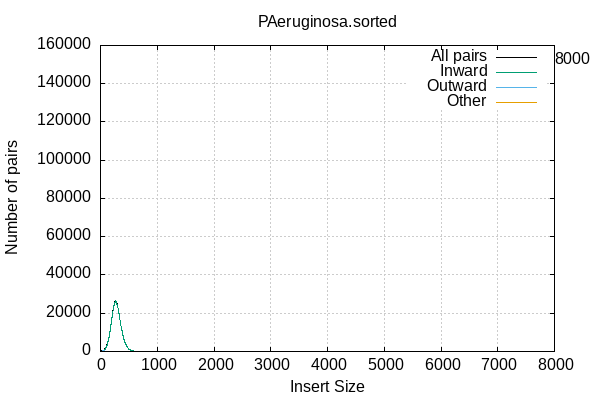 
            set terminal png size 600,400 truecolor
            set output "bam_stats/insert-size.png"
            set grid xtics ytics y2tics back lc rgb "#cccccc"
            set rmargin 5
            set label sprintf("%d",8000) at 8000+10,152181
            set ylabel  "Number of pairs"
            set xlabel  "Insert Size"
            set title "PAeruginosa.sorted" noenhanced
            plot \
                '-' with lines lc rgb 'black' title 'All pairs', \
                '-' with lines title 'Inward', \
                '-' with lines title 'Outward', \
                '-' with lines title 'Other'
        0	1
1	0
2	8
3	14
4	7
5	5
6	11
7	50
8	57
9	48
10	103
11	74
12	90
13	106
14	105
15	96
16	117
17	132
18	143
19	291
20	210
21	186
22	194
23	158
24	168
25	215
26	228
27	211
28	218
29	234
30	233
31	229
32	253
33	291
34	264
35	289
36	296
37	310
38	324
39	356
40	341
41	392
42	406
43	414
44	449
45	426
46	466
47	477
48	505
49	503
50	538
51	529
52	624
53	578
54	644
55	655
56	665
57	699
58	709
59	691
60	755
61	748
62	796
63	779
64	840
65	903
66	885
67	937
68	938
69	1008
70	1032
71	980
72	1085
73	1113
74	1161
75	1182
76	1234
77	1301
78	1362
79	1293
80	1380
81	1340
82	1411
83	1528
84	1533
85	1546
86	1695
87	1666
88	1701
89	1678
90	1780
91	1882
92	1903
93	1981
94	2037
95	2082
96	2171
97	2195
98	2243
99	2379
100	2467
101	2561
102	2387
103	2589
104	2780
105	2800
106	2784
107	2833
108	2952
109	2984
110	3100
111	3296
112	3429
113	3329
114	3458
115	3534
116	3628
117	3744
118	3754
119	4012
120	3914
121	4068
122	4229
123	4195
124	4289
125	4506
126	4545
127	4773
128	4686
129	4891
130	5098
131	5202
132	5264
133	5466
134	5511
135	5717
136	5645
137	5758
138	5982
139	6169
140	6283
141	6428
142	6585
143	6806
144	6767
145	6950
146	7018
147	7128
148	7436
149	7537
150	7665
151	7826
152	7986
153	8121
154	8390
155	8567
156	8703
157	8729
158	8951
159	8945
160	9286
161	9554
162	9629
163	9975
164	9845
165	10211
166	10155
167	10394
168	10603
169	11014
170	11203
171	11340
172	11530
173	11796
174	11851
175	12232
176	12270
177	12469
178	12710
179	12888
180	12891
181	13283
182	13368
183	13582
184	14004
185	14173
186	14371
187	14553
188	14491
189	15027
190	15226
191	15253
192	15256
193	15842
194	15986
195	16312
196	16196
197	16642
198	16714
199	17293
200	17276
201	17326
202	17796
203	18203
204	18069
205	18381
206	18468
207	18548
208	18938
209	19310
210	19048
211	19294
212	19750
213	19682
214	19897
215	20441
216	20340
217	20730
218	20773
219	21168
220	21236
221	21749
222	21591
223	22196
224	22217
225	22432
226	22469
227	22803
228	22259
229	23012
230	23171
231	23250
232	23425
233	23595
234	23737
235	24017
236	24115
237	24306
238	24010
239	24183
240	24623
241	24787
242	24808
243	24830
244	24821
245	25529
246	25332
247	25362
248	25470
249	25505
250	25269
251	25430
252	25730
253	25977
254	25808
255	25963
256	26057
257	26018
258	26057
259	26020
260	25786
261	26271
262	26281
263	26271
264	26727
265	26489
266	26405
267	26289
268	26074
269	25973
270	26313
271	26227
272	25935
273	26121
274	26366
275	26225
276	25809
277	25948
278	25494
279	25557
280	25730
281	25489
282	25553
283	25572
284	25611
285	25472
286	25739
287	25425
288	25170
289	24822
290	25076
291	24697
292	24878
293	24873
294	24549
295	24445
296	24680
297	24178
298	24045
299	23685
300	23619
301	23799
302	23682
303	23390
304	23159
305	23136
306	23221
307	23033
308	22819
309	22307
310	22373
311	22341
312	22045
313	21891
314	21910
315	21673
316	21526
317	21199
318	21030
319	20931
320	20698
321	20450
322	20474
323	20083
324	19928
325	19924
326	19832
327	19458
328	19665
329	19181
330	19066
331	18648
332	18634
333	18567
334	18173
335	18444
336	17923
337	17771
338	17893
339	17299
340	17171
341	16920
342	16601
343	16609
344	16327
345	16006
346	16251
347	15799
348	15987
349	15833
350	15494
351	15397
352	14981
353	14791
354	14614
355	14406
356	14466
357	14367
358	14302
359	13919
360	13588
361	13697
362	13250
363	13246
364	13196
365	12983
366	12612
367	12771
368	12670
369	12328
370	12219
371	12016
372	11886
373	11664
374	11563
375	11472
376	11328
377	11164
378	11104
379	10859
380	10705
381	10768
382	10338
383	10160
384	10124
385	9856
386	9670
387	9714
388	9782
389	9434
390	9379
391	9266
392	9024
393	8943
394	8907
395	8585
396	8511
397	8474
398	8228
399	8246
400	7870
401	8068
402	7706
403	7694
404	7584
405	7224
406	7457
407	7233
408	7148
409	7108
410	7029
411	6860
412	6863
413	6521
414	6443
415	6462
416	6298
417	6202
418	6182
419	6030
420	5965
421	5840
422	5802
423	5558
424	5486
425	5445
426	5330
427	5307
428	5030
429	5057
430	4998
431	4949
432	4728
433	4776
434	4671
435	4618
436	4454
437	4477
438	4339
439	4438
440	4212
441	4218
442	4087
443	4089
444	4070
445	3948
446	3847
447	3866
448	3793
449	3626
450	3597
451	3556
452	3459
453	3271
454	3330
455	3258
456	3126
457	3100
458	3080
459	3035
460	2932
461	2876
462	2729
463	2845
464	2790
465	2748
466	2653
467	2676
468	2545
469	2498
470	2419
471	2442
472	2394
473	2361
474	2297
475	2167
476	2164
477	2179
478	2069
479	2143
480	1920
481	2037
482	2047
483	1919
484	1888
485	1762
486	1773
487	1706
488	1827
489	1772
490	1687
491	1684
492	1618
493	1614
494	1647
495	1575
496	1523
497	1473
498	1405
499	1431
500	1300
501	1361
502	1432
503	1275
504	1234
505	1288
506	1184
507	1184
508	1208
509	1094
510	1120
511	1110
512	1112
513	1035
514	1051
515	955
516	1017
517	968
518	971
519	981
520	905
521	911
522	899
523	907
524	840
525	864
526	856
527	801
528	819
529	767
530	755
531	795
532	715
533	641
534	692
535	699
536	657
537	645
538	657
539	607
540	659
541	571
542	586
543	583
544	559
545	532
546	494
547	512
548	513
549	501
550	526
551	472
552	428
553	458
554	488
555	455
556	417
557	415
558	449
559	393
560	376
561	391
562	396
563	373
564	407
565	331
566	324
567	338
568	341
569	329
570	307
571	302
572	321
573	305
574	304
575	304
576	263
577	250
578	269
579	263
580	241
581	233
582	230
583	206
584	243
585	225
586	256
587	231
588	206
589	225
590	215
591	203
592	211
593	234
594	214
595	184
596	200
597	174
598	152
599	152
600	199
601	171
602	159
603	151
604	141
605	131
606	130
607	142
608	124
609	130
610	129
611	113
612	120
613	130
614	155
615	121
616	115
617	101
618	114
619	84
620	100
621	127
622	113
623	106
624	104
625	93
626	87
627	80
628	88
629	80
630	66
631	65
632	102
633	92
634	76
635	82
636	68
637	85
638	78
639	78
640	61
641	69
642	81
643	81
644	65
645	73
646	59
647	77
648	50
649	51
650	66
651	46
652	47
653	58
654	66
655	47
656	46
657	67
658	51
659	50
660	48
661	46
662	74
663	29
664	48
665	49
666	45
667	33
668	36
669	29
670	27
671	25
672	29
673	27
674	26
675	29
676	28
677	41
678	21
679	21
680	28
681	21
682	32
683	35
684	27
685	14
686	25
687	34
688	27
689	20
690	16
691	39
692	30
693	19
694	16
695	23
696	29
697	28
698	17
699	21
700	15
701	15
702	19
703	14
704	20
705	16
706	16
707	6
708	16
709	11
710	7
711	15
712	11
713	9
714	21
715	15
716	13
717	9
718	10
719	7
720	14
721	10
722	11
723	7
724	16
725	17
726	9
727	9
728	8
729	9
730	7
731	12
732	10
733	9
734	14
735	10
736	7
737	7
738	9
739	12
740	11
741	8
742	7
743	4
744	8
745	6
746	9
747	12
748	9
749	6
750	6
751	10
752	7
753	9
754	7
755	10
756	6
757	13
758	3
759	4
760	6
761	4
762	11
763	6
764	4
765	11
766	9
767	3
768	8
769	7
770	6
771	6
772	6
773	3
774	3
775	3
776	7
777	1
778	2
779	3
780	8
781	5
782	6
783	4
784	4
785	5
786	3
787	7
788	6
789	3
790	5
791	4
792	7
793	1
794	7
795	4
796	3
797	5
798	5
799	6
800	3
801	2
802	4
803	7
804	1
805	5
806	3
807	3
808	3
809	4
810	4
811	2
812	1
813	2
814	0
815	2
816	5
817	3
818	1
819	4
820	1
821	3
822	2
823	3
824	0
825	2
826	2
827	3
828	3
829	1
830	2
831	0
832	2
833	5
834	2
835	3
836	1
837	3
838	1
839	0
840	3
841	0
842	1
843	0
844	6
845	2
846	2
847	2
848	1
849	2
850	1
851	2
852	0
853	0
854	1
855	3
856	0
857	0
858	3
859	1
860	2
861	2
862	2
863	0
864	2
865	3
866	3
867	2
868	0
869	1
870	0
871	0
872	1
873	1
874	3
875	0
876	1
877	1
878	2
879	0
880	0
881	0
882	0
883	2
884	1
885	1
886	3
887	0
888	0
889	0
890	3
891	3
892	1
893	1
894	0
895	1
896	1
897	2
898	2
899	0
900	1
901	2
902	0
903	1
904	1
905	0
906	0
907	0
908	2
909	1
910	0
911	0
912	1
913	1
914	5
915	2
916	0
917	3
918	1
919	1
920	1
921	1
922	1
923	0
924	2
925	0
926	3
927	2
928	0
929	0
930	0
931	1
932	3
933	2
934	1
935	2
936	3
937	2
938	0
939	2
940	3
941	0
942	1
943	1
944	1
945	3
946	1
947	1
948	2
949	1
950	4
951	3
952	6
953	5
954	1
955	2
956	0
957	3
958	2
959	3
960	3
961	4
962	4
963	4
964	2
965	5
966	2
967	3
968	4
969	3
970	5
971	3
972	4
973	1
974	4
975	0
976	5
977	2
978	2
979	3
980	2
981	5
982	4
983	1
984	5
985	3
986	5
987	0
988	2
989	7
990	1
991	4
992	8
993	6
994	2
995	1
996	4
997	6
998	1
999	1
1000	4
1001	0
1002	2
1003	1
1004	6
1005	5
1006	1
1007	3
1008	7
1009	2
1010	3
1011	6
1012	3
1013	6
1014	0
1015	3
1016	3
1017	3
1018	4
1019	7
1020	4
1021	1
1022	4
1023	4
1024	8
1025	8
1026	4
1027	8
1028	5
1029	7
1030	5
1031	6
1032	3
1033	5
1034	10
1035	4
1036	3
1037	5
1038	1
1039	2
1040	2
1041	7
1042	6
1043	3
1044	6
1045	5
1046	3
1047	3
1048	8
1049	1
1050	4
1051	4
1052	3
1053	3
1054	3
1055	4
1056	8
1057	2
1058	4
1059	1
1060	2
1061	2
1062	4
1063	3
1064	4
1065	3
1066	3
1067	5
1068	6
1069	4
1070	2
1071	3
1072	1
1073	3
1074	3
1075	3
1076	6
1077	2
1078	8
1079	8
1080	4
1081	3
1082	5
1083	7
1084	2
1085	4
1086	7
1087	4
1088	6
1089	3
1090	3
1091	5
1092	1
1093	3
1094	1
1095	2
1096	2
1097	6
1098	4
1099	4
1100	5
1101	3
1102	3
1103	3
1104	1
1105	10
1106	3
1107	3
1108	7
1109	3
1110	6
1111	1
1112	4
1113	2
1114	0
1115	6
1116	0
1117	4
1118	1
1119	4
1120	3
1121	3
1122	5
1123	2
1124	4
1125	2
1126	2
1127	4
1128	3
1129	2
1130	6
1131	2
1132	3
1133	0
1134	3
1135	4
1136	3
1137	2
1138	2
1139	4
1140	2
1141	5
1142	2
1143	0
1144	5
1145	1
1146	2
1147	5
1148	1
1149	6
1150	5
1151	1
1152	3
1153	3
1154	3
1155	2
1156	2
1157	3
1158	3
1159	3
1160	3
1161	3
1162	2
1163	1
1164	5
1165	2
1166	3
1167	2
1168	6
1169	3
1170	1
1171	1
1172	3
1173	2
1174	1
1175	4
1176	2
1177	2
1178	2
1179	3
1180	2
1181	1
1182	0
1183	1
1184	2
1185	3
1186	0
1187	2
1188	3
1189	0
1190	3
1191	1
1192	2
1193	1
1194	2
1195	5
1196	2
1197	4
1198	0
1199	4
1200	3
1201	1
1202	1
1203	2
1204	0
1205	1
1206	0
1207	3
1208	1
1209	2
1210	4
1211	1
1212	1
1213	5
1214	6
1215	0
1216	2
1217	3
1218	3
1219	4
1220	0
1221	2
1222	2
1223	2
1224	3
1225	2
1226	0
1227	1
1228	4
1229	5
1230	2
1231	6
1232	5
1233	5
1234	0
1235	1
1236	5
1237	3
1238	1
1239	1
1240	3
1241	1
1242	0
1243	1
1244	2
1245	2
1246	4
1247	2
1248	5
1249	3
1250	1
1251	3
1252	1
1253	3
1254	1
1255	0
1256	1
1257	0
1258	0
1259	1
1260	4
1261	1
1262	1
1263	1
1264	0
1265	1
1266	1
1267	7
1268	3
1269	1
1270	1
1271	1
1272	1
1273	1
1274	1
1275	2
1276	3
1277	3
1278	3
1279	1
1280	0
1281	1
1282	1
1283	1
1284	3
1285	3
1286	1
1287	2
1288	1
1289	0
1290	1
1291	2
1292	1
1293	2
1294	2
1295	0
1296	1
1297	1
1298	2
1299	2
1300	2
1301	2
1302	2
1303	3
1304	2
1305	2
1306	0
1307	1
1308	2
1309	0
1310	2
1311	0
1312	2
1313	1
1314	2
1315	0
1316	0
1317	0
1318	0
1319	2
1320	1
1321	0
1322	0
1323	1
1324	1
1325	1
1326	1
1327	2
1328	2
1329	3
1330	0
1331	4
1332	0
1333	3
1334	1
1335	0
1336	0
1337	2
1338	3
1339	2
1340	3
1341	0
1342	0
1343	2
1344	3
1345	0
1346	3
1347	3
1348	0
1349	1
1350	2
1351	1
1352	1
1353	0
1354	4
1355	0
1356	1
1357	0
1358	0
1359	6
1360	1
1361	0
1362	2
1363	2
1364	1
1365	1
1366	3
1367	2
1368	1
1369	0
1370	1
1371	0
1372	1
1373	2
1374	0
1375	1
1376	4
1377	3
1378	0
1379	0
1380	3
1381	2
1382	4
1383	2
1384	4
1385	1
1386	7
1387	1
1388	6
1389	3
1390	1
1391	6
1392	1
1393	1
1394	4
1395	6
1396	1
1397	7
1398	1
1399	2
1400	4
1401	2
1402	2
1403	3
1404	1
1405	2
1406	2
1407	1
1408	3
1409	6
1410	2
1411	3
1412	2
1413	1
1414	3
1415	0
1416	3
1417	6
1418	1
1419	1
1420	1
1421	0
1422	1
1423	1
1424	2
1425	0
1426	1
1427	3
1428	0
1429	3
1430	2
1431	0
1432	2
1433	4
1434	2
1435	1
1436	4
1437	1
1438	0
1439	2
1440	2
1441	4
1442	2
1443	1
1444	1
1445	2
1446	5
1447	3
1448	1
1449	1
1450	4
1451	4
1452	5
1453	2
1454	1
1455	4
1456	4
1457	3
1458	1
1459	3
1460	2
1461	2
1462	7
1463	2
1464	1
1465	3
1466	1
1467	1
1468	4
1469	3
1470	2
1471	0
1472	5
1473	2
1474	0
1475	5
1476	6
1477	0
1478	1
1479	4
1480	1
1481	1
1482	1
1483	2
1484	1
1485	3
1486	5
1487	5
1488	6
1489	2
1490	0
1491	1
1492	0
1493	3
1494	5
1495	1
1496	9
1497	5
1498	3
1499	3
1500	0
1501	3
1502	1
1503	4
1504	2
1505	5
1506	5
1507	3
1508	1
1509	2
1510	6
1511	2
1512	2
1513	1
1514	2
1515	1
1516	1
1517	3
1518	3
1519	1
1520	4
1521	4
1522	4
1523	2
1524	7
1525	4
1526	3
1527	4
1528	2
1529	2
1530	3
1531	1
1532	2
1533	0
1534	2
1535	3
1536	0
1537	4
1538	2
1539	2
1540	5
1541	1
1542	1
1543	5
1544	2
1545	3
1546	1
1547	4
1548	1
1549	8
1550	1
1551	4
1552	5
1553	0
1554	5
1555	5
1556	2
1557	3
1558	2
1559	5
1560	1
1561	2
1562	6
1563	0
1564	5
1565	4
1566	0
1567	1
1568	2
1569	5
1570	5
1571	1
1572	4
1573	3
1574	4
1575	3
1576	3
1577	7
1578	1
1579	3
1580	1
1581	4
1582	3
1583	4
1584	2
1585	8
1586	2
1587	0
1588	3
1589	4
1590	3
1591	1
1592	1
1593	0
1594	3
1595	3
1596	7
1597	1
1598	2
1599	4
1600	3
1601	3
1602	2
1603	1
1604	2
1605	0
1606	3
1607	1
1608	3
1609	2
1610	2
1611	4
1612	5
1613	6
1614	5
1615	2
1616	1
1617	2
1618	6
1619	4
1620	6
1621	4
1622	5
1623	6
1624	6
1625	0
1626	2
1627	2
1628	2
1629	5
1630	4
1631	2
1632	5
1633	3
1634	0
1635	4
1636	4
1637	2
1638	4
1639	3
1640	2
1641	3
1642	5
1643	4
1644	5
1645	4
1646	4
1647	7
1648	5
1649	2
1650	6
1651	2
1652	2
1653	2
1654	4
1655	1
1656	3
1657	2
1658	3
1659	7
1660	1
1661	3
1662	1
1663	3
1664	3
1665	3
1666	2
1667	2
1668	4
1669	10
1670	2
1671	3
1672	0
1673	2
1674	2
1675	4
1676	4
1677	4
1678	5
1679	2
1680	5
1681	7
1682	3
1683	2
1684	2
1685	5
1686	5
1687	3
1688	3
1689	1
1690	3
1691	3
1692	2
1693	6
1694	4
1695	2
1696	0
1697	6
1698	5
1699	4
1700	3
1701	2
1702	1
1703	4
1704	6
1705	6
1706	4
1707	1
1708	1
1709	3
1710	5
1711	1
1712	5
1713	1
1714	2
1715	2
1716	4
1717	0
1718	4
1719	2
1720	2
1721	2
1722	5
1723	2
1724	4
1725	1
1726	5
1727	6
1728	4
1729	5
1730	2
1731	4
1732	4
1733	1
1734	1
1735	2
1736	2
1737	3
1738	1
1739	5
1740	5
1741	0
1742	8
1743	2
1744	6
1745	4
1746	1
1747	2
1748	3
1749	8
1750	3
1751	4
1752	2
1753	2
1754	2
1755	4
1756	3
1757	1
1758	2
1759	3
1760	4
1761	6
1762	1
1763	7
1764	7
1765	7
1766	1
1767	4
1768	2
1769	2
1770	3
1771	3
1772	3
1773	2
1774	1
1775	3
1776	4
1777	1
1778	3
1779	1
1780	1
1781	4
1782	2
1783	1
1784	3
1785	2
1786	4
1787	3
1788	2
1789	1
1790	5
1791	2
1792	1
1793	3
1794	3
1795	2
1796	3
1797	2
1798	1
1799	3
1800	0
1801	2
1802	2
1803	2
1804	1
1805	6
1806	3
1807	1
1808	3
1809	6
1810	3
1811	4
1812	0
1813	1
1814	5
1815	3
1816	3
1817	3
1818	1
1819	0
1820	0
1821	3
1822	1
1823	0
1824	5
1825	3
1826	2
1827	3
1828	3
1829	0
1830	2
1831	1
1832	1
1833	3
1834	3
1835	5
1836	1
1837	2
1838	0
1839	1
1840	0
1841	4
1842	1
1843	2
1844	0
1845	1
1846	3
1847	2
1848	1
1849	1
1850	1
1851	2
1852	2
1853	0
1854	2
1855	1
1856	5
1857	1
1858	1
1859	1
1860	0
1861	1
1862	2
1863	1
1864	0
1865	1
1866	1
1867	1
1868	1
1869	1
1870	1
1871	2
1872	3
1873	1
1874	2
1875	0
1876	0
1877	0
1878	3
1879	1
1880	1
1881	0
1882	1
1883	0
1884	2
1885	1
1886	1
1887	1
1888	0
1889	1
1890	1
1891	1
1892	2
1893	0
1894	1
1895	3
1896	1
1897	0
1898	0
1899	1
1900	3
1901	0
1902	1
1903	1
1904	3
1905	1
1906	0
1907	1
1908	1
1909	2
1910	1
1911	2
1912	2
1913	0
1914	3
1915	2
1916	1
1917	0
1918	0
1919	2
1920	3
1921	0
1922	0
1923	0
1924	0
1925	0
1926	0
1927	2
1928	0
1929	2
1930	1
1931	1
1932	1
1933	0
1934	2
1935	1
1936	0
1937	1
1938	0
1939	0
1940	1
1941	1
1942	2
1943	1
1944	0
1945	2
1946	1
1947	1
1948	0
1949	4
1950	0
1951	0
1952	1
1953	0
1954	2
1955	0
1956	1
1957	2
1958	3
1959	1
1960	1
1961	0
1962	1
1963	0
1964	1
1965	1
1966	1
1967	0
1968	0
1969	0
1970	0
1971	0
1972	0
1973	0
1974	1
1975	1
1976	1
1977	0
1978	0
1979	3
1980	1
1981	1
1982	0
1983	0
1984	1
1985	1
1986	0
1987	0
1988	0
1989	1
1990	0
1991	0
1992	0
1993	2
1994	0
1995	1
1996	0
1997	1
1998	0
1999	0
2000	0
2001	1
2002	2
2003	1
2004	3
2005	0
2006	0
2007	0
2008	0
2009	0
2010	2
2011	1
2012	0
2013	0
2014	0
2015	0
2016	0
2017	1
2018	2
2019	0
2020	0
2021	0
2022	1
2023	1
2024	1
2025	2
2026	1
2027	1
2028	2
2029	1
2030	2
2031	1
2032	1
2033	2
2034	0
2035	1
2036	2
2037	0
2038	1
2039	2
2040	1
2041	0
2042	1
2043	2
2044	4
2045	2
2046	1
2047	0
2048	1
2049	4
2050	0
2051	1
2052	0
2053	2
2054	1
2055	0
2056	5
2057	1
2058	2
2059	0
2060	1
2061	2
2062	0
2063	0
2064	0
2065	1
2066	2
2067	1
2068	1
2069	0
2070	0
2071	1
2072	0
2073	5
2074	3
2075	0
2076	2
2077	1
2078	1
2079	2
2080	1
2081	1
2082	1
2083	0
2084	0
2085	2
2086	2
2087	0
2088	3
2089	2
2090	1
2091	2
2092	1
2093	4
2094	0
2095	0
2096	0
2097	2
2098	0
2099	1
2100	1
2101	0
2102	1
2103	2
2104	0
2105	0
2106	0
2107	2
2108	1
2109	1
2110	1
2111	0
2112	1
2113	4
2114	1
2115	1
2116	3
2117	0
2118	1
2119	0
2120	2
2121	2
2122	1
2123	1
2124	1
2125	2
2126	3
2127	1
2128	0
2129	0
2130	3
2131	1
2132	1
2133	1
2134	2
2135	1
2136	0
2137	2
2138	1
2139	2
2140	2
2141	1
2142	0
2143	2
2144	1
2145	1
2146	1
2147	0
2148	0
2149	2
2150	1
2151	1
2152	0
2153	1
2154	1
2155	2
2156	1
2157	0
2158	3
2159	0
2160	1
2161	0
2162	3
2163	1
2164	0
2165	1
2166	1
2167	0
2168	1
2169	0
2170	1
2171	1
2172	1
2173	1
2174	0
2175	1
2176	1
2177	1
2178	2
2179	0
2180	0
2181	0
2182	0
2183	0
2184	0
2185	1
2186	0
2187	0
2188	0
2189	3
2190	0
2191	0
2192	0
2193	0
2194	1
2195	0
2196	2
2197	2
2198	0
2199	2
2200	1
2201	1
2202	1
2203	0
2204	0
2205	0
2206	1
2207	0
2208	0
2209	1
2210	2
2211	0
2212	0
2213	1
2214	0
2215	0
2216	0
2217	1
2218	1
2219	1
2220	0
2221	0
2222	1
2223	0
2224	0
2225	1
2226	1
2227	0
2228	1
2229	0
2230	0
2231	2
2232	1
2233	1
2234	1
2235	0
2236	0
2237	1
2238	0
2239	2
2240	1
2241	2
2242	1
2243	0
2244	3
2245	0
2246	0
2247	1
2248	1
2249	0
2250	0
2251	1
2252	0
2253	2
2254	0
2255	2
2256	1
2257	0
2258	0
2259	0
2260	1
2261	1
2262	0
2263	0
2264	0
2265	1
2266	0
2267	6
2268	0
2269	1
2270	3
2271	1
2272	1
2273	0
2274	1
2275	2
2276	0
2277	1
2278	0
2279	0
2280	1
2281	0
2282	1
2283	0
2284	0
2285	0
2286	1
2287	1
2288	0
2289	1
2290	1
2291	2
2292	0
2293	0
2294	4
2295	0
2296	0
2297	0
2298	0
2299	0
2300	1
2301	3
2302	0
2303	1
2304	3
2305	0
2306	1
2307	0
2308	2
2309	0
2310	0
2311	2
2312	2
2313	1
2314	1
2315	2
2316	0
2317	1
2318	1
2319	0
2320	1
2321	0
2322	0
2323	0
2324	3
2325	1
2326	1
2327	2
2328	0
2329	1
2330	1
2331	1
2332	1
2333	1
2334	1
2335	0
2336	1
2337	1
2338	0
2339	0
2340	0
2341	4
2342	0
2343	0
2344	0
2345	0
2346	1
2347	0
2348	2
2349	1
2350	0
2351	1
2352	0
2353	1
2354	2
2355	1
2356	1
2357	1
2358	0
2359	4
2360	4
2361	1
2362	0
2363	2
2364	1
2365	0
2366	0
2367	1
2368	1
2369	1
2370	3
2371	1
2372	0
2373	0
2374	1
2375	1
2376	1
2377	2
2378	0
2379	0
2380	0
2381	0
2382	2
2383	1
2384	0
2385	1
2386	0
2387	0
2388	3
2389	0
2390	0
2391	1
2392	1
2393	2
2394	0
2395	0
2396	2
2397	2
2398	2
2399	1
2400	2
2401	1
2402	1
2403	0
2404	0
2405	0
2406	1
2407	0
2408	0
2409	0
2410	1
2411	3
2412	1
2413	0
2414	1
2415	0
2416	0
2417	0
2418	0
2419	1
2420	1
2421	0
2422	1
2423	0
2424	0
2425	0
2426	1
2427	0
2428	0
2429	3
2430	1
2431	0
2432	2
2433	1
2434	2
2435	1
2436	1
2437	0
2438	0
2439	2
2440	0
2441	1
2442	3
2443	1
2444	2
2445	2
2446	1
2447	0
2448	0
2449	1
2450	3
2451	1
2452	1
2453	1
2454	0
2455	2
2456	0
2457	1
2458	5
2459	0
2460	2
2461	1
2462	0
2463	0
2464	2
2465	3
2466	1
2467	1
2468	0
2469	4
2470	1
2471	1
2472	1
2473	0
2474	3
2475	0
2476	0
2477	2
2478	2
2479	0
2480	0
2481	2
2482	0
2483	3
2484	2
2485	2
2486	3
2487	2
2488	1
2489	1
2490	2
2491	2
2492	3
2493	0
2494	2
2495	3
2496	1
2497	0
2498	1
2499	1
2500	2
2501	1
2502	0
2503	2
2504	2
2505	2
2506	3
2507	1
2508	2
2509	0
2510	0
2511	2
2512	1
2513	2
2514	1
2515	1
2516	3
2517	1
2518	0
2519	1
2520	1
2521	1
2522	1
2523	1
2524	3
2525	1
2526	3
2527	3
2528	3
2529	1
2530	0
2531	2
2532	0
2533	2
2534	1
2535	1
2536	4
2537	0
2538	0
2539	1
2540	0
2541	2
2542	1
2543	1
2544	1
2545	0
2546	2
2547	1
2548	1
2549	1
2550	0
2551	1
2552	0
2553	1
2554	1
2555	0
2556	0
2557	0
2558	1
2559	1
2560	0
2561	0
2562	2
2563	2
2564	1
2565	0
2566	0
2567	0
2568	0
2569	1
2570	1
2571	0
2572	0
2573	1
2574	1
2575	0
2576	2
2577	0
2578	0
2579	1
2580	0
2581	0
2582	1
2583	2
2584	0
2585	0
2586	0
2587	1
2588	0
2589	1
2590	0
2591	2
2592	0
2593	1
2594	1
2595	2
2596	2
2597	0
2598	2
2599	1
2600	0
2601	0
2602	0
2603	2
2604	1
2605	1
2606	1
2607	0
2608	5
2609	2
2610	1
2611	0
2612	2
2613	0
2614	1
2615	1
2616	0
2617	2
2618	0
2619	0
2620	1
2621	0
2622	2
2623	0
2624	1
2625	0
2626	0
2627	1
2628	0
2629	0
2630	2
2631	1
2632	1
2633	2
2634	1
2635	1
2636	1
2637	2
2638	0
2639	1
2640	2
2641	1
2642	1
2643	1
2644	0
2645	3
2646	1
2647	0
2648	0
2649	3
2650	1
2651	0
2652	0
2653	0
2654	1
2655	0
2656	0
2657	0
2658	1
2659	0
2660	1
2661	0
2662	1
2663	1
2664	1
2665	0
2666	1
2667	1
2668	2
2669	3
2670	0
2671	3
2672	0
2673	0
2674	0
2675	0
2676	4
2677	2
2678	0
2679	1
2680	0
2681	0
2682	2
2683	4
2684	1
2685	1
2686	0
2687	1
2688	1
2689	0
2690	2
2691	0
2692	2
2693	1
2694	2
2695	0
2696	0
2697	4
2698	1
2699	0
2700	0
2701	0
2702	2
2703	0
2704	2
2705	1
2706	0
2707	0
2708	0
2709	0
2710	1
2711	0
2712	1
2713	1
2714	3
2715	3
2716	1
2717	1
2718	2
2719	0
2720	1
2721	0
2722	0
2723	0
2724	2
2725	0
2726	3
2727	0
2728	1
2729	0
2730	0
2731	0
2732	2
2733	1
2734	3
2735	1
2736	0
2737	0
2738	0
2739	0
2740	1
2741	0
2742	1
2743	2
2744	3
2745	2
2746	1
2747	1
2748	1
2749	0
2750	0
2751	0
2752	0
2753	1
2754	0
2755	1
2756	0
2757	0
2758	0
2759	0
2760	0
2761	1
2762	0
2763	0
2764	0
2765	1
2766	0
2767	1
2768	0
2769	0
2770	1
2771	3
2772	1
2773	0
2774	1
2775	1
2776	0
2777	2
2778	0
2779	2
2780	0
2781	1
2782	4
2783	0
2784	1
2785	1
2786	2
2787	1
2788	2
2789	1
2790	0
2791	1
2792	2
2793	1
2794	0
2795	4
2796	0
2797	0
2798	1
2799	0
2800	1
2801	0
2802	0
2803	0
2804	1
2805	2
2806	1
2807	0
2808	2
2809	0
2810	0
2811	0
2812	2
2813	1
2814	0
2815	0
2816	2
2817	0
2818	1
2819	2
2820	1
2821	2
2822	0
2823	2
2824	0
2825	1
2826	0
2827	1
2828	0
2829	2
2830	1
2831	1
2832	0
2833	0
2834	1
2835	0
2836	1
2837	0
2838	0
2839	0
2840	0
2841	1
2842	0
2843	1
2844	1
2845	1
2846	0
2847	1
2848	0
2849	2
2850	0
2851	2
2852	0
2853	6
2854	1
2855	3
2856	0
2857	0
2858	0
2859	3
2860	0
2861	2
2862	0
2863	2
2864	0
2865	0
2866	0
2867	0
2868	0
2869	3
2870	1
2871	1
2872	1
2873	3
2874	0
2875	2
2876	1
2877	0
2878	0
2879	0
2880	0
2881	0
2882	1
2883	1
2884	0
2885	1
2886	0
2887	1
2888	0
2889	0
2890	0
2891	2
2892	0
2893	0
2894	0
2895	2
2896	2
2897	0
2898	2
2899	4
2900	1
2901	3
2902	2
2903	2
2904	2
2905	2
2906	0
2907	1
2908	0
2909	0
2910	0
2911	0
2912	1
2913	0
2914	0
2915	0
2916	1
2917	2
2918	1
2919	1
2920	2
2921	2
2922	1
2923	2
2924	0
2925	1
2926	1
2927	1
2928	2
2929	1
2930	0
2931	1
2932	0
2933	0
2934	0
2935	1
2936	3
2937	1
2938	0
2939	0
2940	0
2941	0
2942	0
2943	0
2944	0
2945	1
2946	1
2947	2
2948	0
2949	1
2950	1
2951	0
2952	0
2953	0
2954	4
2955	1
2956	3
2957	2
2958	0
2959	3
2960	0
2961	0
2962	0
2963	2
2964	1
2965	1
2966	2
2967	0
2968	0
2969	0
2970	0
2971	0
2972	0
2973	0
2974	1
2975	0
2976	1
2977	1
2978	0
2979	2
2980	0
2981	0
2982	1
2983	1
2984	1
2985	2
2986	1
2987	0
2988	0
2989	1
2990	2
2991	1
2992	0
2993	0
2994	0
2995	1
2996	0
2997	0
2998	0
2999	1
3000	1
3001	1
3002	0
3003	0
3004	1
3005	0
3006	0
3007	0
3008	0
3009	2
3010	1
3011	0
3012	1
3013	2
3014	0
3015	0
3016	0
3017	0
3018	0
3019	2
3020	1
3021	2
3022	1
3023	0
3024	0
3025	0
3026	2
3027	0
3028	0
3029	3
3030	1
3031	0
3032	0
3033	0
3034	1
3035	0
3036	0
3037	2
3038	1
3039	1
3040	2
3041	0
3042	3
3043	0
3044	1
3045	0
3046	0
3047	1
3048	1
3049	0
3050	1
3051	0
3052	0
3053	1
3054	2
3055	2
3056	0
3057	0
3058	0
3059	0
3060	1
3061	0
3062	1
3063	1
3064	2
3065	0
3066	1
3067	0
3068	0
3069	0
3070	0
3071	2
3072	0
3073	0
3074	1
3075	0
3076	1
3077	0
3078	0
3079	1
3080	2
3081	2
3082	0
3083	1
3084	0
3085	0
3086	0
3087	0
3088	1
3089	0
3090	0
3091	2
3092	0
3093	0
3094	1
3095	1
3096	3
3097	0
3098	2
3099	1
3100	1
3101	1
3102	1
3103	1
3104	4
3105	0
3106	0
3107	1
3108	0
3109	2
3110	1
3111	1
3112	1
3113	0
3114	2
3115	0
3116	0
3117	1
3118	0
3119	2
3120	1
3121	0
3122	3
3123	0
3124	0
3125	3
3126	0
3127	2
3128	2
3129	0
3130	1
3131	1
3132	1
3133	1
3134	0
3135	0
3136	2
3137	1
3138	2
3139	0
3140	1
3141	2
3142	1
3143	1
3144	2
3145	0
3146	1
3147	2
3148	1
3149	1
3150	0
3151	0
3152	0
3153	1
3154	0
3155	1
3156	2
3157	1
3158	1
3159	1
3160	0
3161	1
3162	1
3163	2
3164	2
3165	0
3166	0
3167	3
3168	2
3169	1
3170	0
3171	0
3172	0
3173	1
3174	0
3175	1
3176	0
3177	0
3178	1
3179	1
3180	0
3181	0
3182	1
3183	2
3184	2
3185	0
3186	1
3187	0
3188	2
3189	1
3190	0
3191	1
3192	0
3193	0
3194	0
3195	0
3196	0
3197	1
3198	0
3199	1
3200	1
3201	0
3202	3
3203	0
3204	1
3205	1
3206	0
3207	0
3208	0
3209	1
3210	1
3211	0
3212	1
3213	1
3214	1
3215	0
3216	0
3217	2
3218	0
3219	1
3220	1
3221	2
3222	2
3223	0
3224	0
3225	1
3226	3
3227	0
3228	2
3229	1
3230	1
3231	1
3232	1
3233	0
3234	0
3235	1
3236	1
3237	0
3238	0
3239	1
3240	0
3241	0
3242	1
3243	0
3244	0
3245	0
3246	0
3247	0
3248	1
3249	0
3250	0
3251	0
3252	2
3253	0
3254	0
3255	1
3256	0
3257	0
3258	2
3259	0
3260	1
3261	0
3262	0
3263	0
3264	0
3265	0
3266	0
3267	0
3268	0
3269	0
3270	0
3271	1
3272	0
3273	0
3274	0
3275	0
3276	0
3277	0
3278	0
3279	0
3280	0
3281	0
3282	0
3283	0
3284	0
3285	0
3286	0
3287	0
3288	1
3289	0
3290	0
3291	1
3292	0
3293	0
3294	1
3295	1
3296	0
3297	0
3298	0
3299	1
3300	1
3301	0
3302	1
3303	0
3304	1
3305	1
3306	0
3307	0
3308	1
3309	2
3310	0
3311	0
3312	0
3313	0
3314	1
3315	0
3316	0
3317	0
3318	0
3319	0
3320	0
3321	0
3322	0
3323	0
3324	0
3325	0
3326	0
3327	0
3328	0
3329	0
3330	0
3331	0
3332	0
3333	0
3334	0
3335	0
3336	0
3337	0
3338	1
3339	0
3340	0
3341	0
3342	0
3343	0
3344	0
3345	1
3346	0
3347	0
3348	1
3349	1
3350	0
3351	0
3352	1
3353	0
3354	0
3355	0
3356	0
3357	0
3358	0
3359	0
3360	0
3361	0
3362	0
3363	0
3364	0
3365	2
3366	1
3367	0
3368	0
3369	0
3370	1
3371	1
3372	2
3373	0
3374	0
3375	0
3376	1
3377	0
3378	0
3379	0
3380	0
3381	0
3382	0
3383	0
3384	0
3385	0
3386	0
3387	1
3388	0
3389	0
3390	0
3391	1
3392	0
3393	0
3394	0
3395	0
3396	1
3397	0
3398	0
3399	0
3400	0
3401	1
3402	0
3403	0
3404	0
3405	0
3406	0
3407	0
3408	0
3409	1
3410	1
3411	0
3412	0
3413	0
3414	0
3415	0
3416	0
3417	0
3418	1
3419	0
3420	0
3421	0
3422	0
3423	0
3424	0
3425	0
3426	0
3427	0
3428	0
3429	0
3430	0
3431	0
3432	0
3433	0
3434	0
3435	0
3436	0
3437	1
3438	1
3439	0
3440	0
3441	0
3442	1
3443	0
3444	0
3445	0
3446	0
3447	0
3448	0
3449	0
3450	0
3451	0
3452	0
3453	0
3454	0
3455	0
3456	0
3457	0
3458	0
3459	0
3460	0
3461	0
3462	0
3463	0
3464	0
3465	0
3466	0
3467	0
3468	0
3469	0
3470	0
3471	0
3472	0
3473	0
3474	0
3475	0
3476	0
3477	0
3478	1
3479	0
3480	0
3481	0
3482	0
3483	0
3484	0
3485	0
3486	0
3487	0
3488	0
3489	0
3490	0
3491	0
3492	0
3493	0
3494	0
3495	0
3496	0
3497	0
3498	1
3499	0
3500	0
3501	0
3502	0
3503	0
3504	1
3505	0
3506	1
3507	2
3508	0
3509	0
3510	0
3511	0
3512	0
3513	1
3514	0
3515	0
3516	0
3517	0
3518	0
3519	0
3520	0
3521	0
3522	0
3523	0
3524	0
3525	0
3526	0
3527	0
3528	0
3529	0
3530	0
3531	0
3532	0
3533	0
3534	0
3535	0
3536	0
3537	0
3538	0
3539	0
3540	0
3541	0
3542	0
3543	0
3544	0
3545	0
3546	0
3547	0
3548	1
3549	0
3550	0
3551	0
3552	0
3553	0
3554	0
3555	0
3556	0
3557	0
3558	0
3559	0
3560	0
3561	0
3562	0
3563	0
3564	0
3565	0
3566	0
3567	0
3568	0
3569	0
3570	0
3571	0
3572	0
3573	0
3574	0
3575	0
3576	0
3577	0
3578	0
3579	0
3580	0
3581	0
3582	0
3583	0
3584	0
3585	0
3586	0
3587	1
3588	0
3589	0
3590	0
3591	0
3592	0
3593	0
3594	0
3595	0
3596	0
3597	0
3598	0
3599	0
3600	0
3601	0
3602	0
3603	0
3604	0
3605	0
3606	0
3607	1
3608	0
3609	0
3610	1
3611	0
3612	0
3613	0
3614	0
3615	0
3616	0
3617	0
3618	0
3619	1
3620	0
3621	0
3622	0
3623	0
3624	0
3625	0
3626	0
3627	0
3628	0
3629	0
3630	0
3631	0
3632	1
3633	0
3634	0
3635	0
3636	0
3637	0
3638	0
3639	0
3640	0
3641	0
3642	0
3643	0
3644	0
3645	0
3646	0
3647	0
3648	0
3649	0
3650	0
3651	2
3652	0
3653	0
3654	0
3655	0
3656	0
3657	0
3658	0
3659	0
3660	0
3661	0
3662	0
3663	0
3664	0
3665	0
3666	0
3667	0
3668	0
3669	0
3670	0
3671	0
3672	0
3673	0
3674	0
3675	0
3676	0
3677	0
3678	0
3679	0
3680	0
3681	0
3682	0
3683	0
3684	0
3685	0
3686	0
3687	0
3688	0
3689	0
3690	0
3691	0
3692	0
3693	0
3694	0
3695	0
3696	0
3697	0
3698	0
3699	0
3700	0
3701	0
3702	0
3703	0
3704	0
3705	0
3706	0
3707	0
3708	0
3709	0
3710	0
3711	0
3712	0
3713	0
3714	0
3715	0
3716	0
3717	0
3718	0
3719	0
3720	0
3721	0
3722	0
3723	0
3724	0
3725	0
3726	0
3727	1
3728	0
3729	0
3730	0
3731	0
3732	0
3733	0
3734	0
3735	0
3736	0
3737	0
3738	0
3739	0
3740	0
3741	0
3742	0
3743	0
3744	0
3745	0
3746	0
3747	0
3748	0
3749	0
3750	0
3751	0
3752	0
3753	0
3754	1
3755	0
3756	0
3757	0
3758	0
3759	0
3760	0
3761	0
3762	0
3763	0
3764	0
3765	0
3766	0
3767	0
3768	0
3769	0
3770	0
3771	0
3772	0
3773	0
3774	0
3775	0
3776	0
3777	0
3778	0
3779	1
3780	0
3781	0
3782	0
3783	0
3784	0
3785	0
3786	1
3787	0
3788	0
3789	0
3790	0
3791	1
3792	1
3793	0
3794	0
3795	0
3796	0
3797	0
3798	0
3799	0
3800	0
3801	0
3802	0
3803	0
3804	0
3805	0
3806	0
3807	0
3808	0
3809	0
3810	0
3811	0
3812	0
3813	0
3814	0
3815	0
3816	0
3817	0
3818	0
3819	0
3820	0
3821	0
3822	0
3823	0
3824	0
3825	0
3826	0
3827	0
3828	0
3829	0
3830	0
3831	1
3832	0
3833	0
3834	0
3835	0
3836	0
3837	0
3838	0
3839	0
3840	0
3841	0
3842	1
3843	0
3844	0
3845	0
3846	1
3847	0
3848	0
3849	0
3850	0
3851	0
3852	0
3853	1
3854	0
3855	0
3856	0
3857	0
3858	0
3859	0
3860	0
3861	1
3862	0
3863	0
3864	0
3865	0
3866	0
3867	0
3868	0
3869	1
3870	0
3871	0
3872	0
3873	0
3874	0
3875	0
3876	0
3877	0
3878	0
3879	0
3880	0
3881	0
3882	0
3883	0
3884	0
3885	0
3886	0
3887	0
3888	0
3889	0
3890	0
3891	0
3892	0
3893	0
3894	0
3895	0
3896	0
3897	0
3898	0
3899	0
3900	0
3901	1
3902	0
3903	0
3904	0
3905	0
3906	0
3907	0
3908	0
3909	0
3910	0
3911	0
3912	0
3913	0
3914	0
3915	0
3916	0
3917	0
3918	1
3919	0
3920	0
3921	0
3922	0
3923	0
3924	0
3925	0
3926	0
3927	0
3928	0
3929	0
3930	0
3931	0
3932	0
3933	0
3934	0
3935	0
3936	0
3937	0
3938	0
3939	0
3940	0
3941	0
3942	0
3943	0
3944	0
3945	0
3946	0
3947	0
3948	1
3949	0
3950	0
3951	0
3952	0
3953	0
3954	0
3955	0
3956	0
3957	0
3958	0
3959	0
3960	0
3961	0
3962	0
3963	0
3964	0
3965	0
3966	0
3967	0
3968	0
3969	0
3970	0
3971	0
3972	0
3973	0
3974	0
3975	0
3976	0
3977	0
3978	0
3979	0
3980	0
3981	0
3982	0
3983	0
3984	0
3985	0
3986	0
3987	0
3988	0
3989	0
3990	0
3991	0
3992	0
3993	0
3994	0
3995	0
3996	0
3997	0
3998	0
3999	0
4000	0
4001	0
4002	0
4003	0
4004	1
4005	0
4006	0
4007	0
4008	0
4009	0
4010	0
4011	0
4012	0
4013	0
4014	0
4015	0
4016	0
4017	0
4018	0
4019	0
4020	0
4021	0
4022	0
4023	0
4024	0
4025	0
4026	0
4027	0
4028	0
4029	0
4030	0
4031	0
4032	0
4033	0
4034	0
4035	0
4036	0
4037	0
4038	0
4039	0
4040	0
4041	0
4042	0
4043	0
4044	0
4045	0
4046	0
4047	0
4048	0
4049	0
4050	0
4051	0
4052	0
4053	0
4054	0
4055	0
4056	0
4057	0
4058	0
4059	0
4060	0
4061	0
4062	0
4063	1
4064	0
4065	0
4066	0
4067	0
4068	0
4069	0
4070	0
4071	0
4072	0
4073	1
4074	0
4075	0
4076	0
4077	0
4078	0
4079	0
4080	0
4081	0
4082	0
4083	0
4084	0
4085	0
4086	0
4087	0
4088	0
4089	0
4090	0
4091	0
4092	0
4093	0
4094	0
4095	0
4096	0
4097	0
4098	0
4099	0
4100	0
4101	0
4102	0
4103	0
4104	0
4105	0
4106	0
4107	0
4108	0
4109	0
4110	0
4111	0
4112	0
4113	0
4114	0
4115	0
4116	0
4117	0
4118	0
4119	0
4120	1
4121	0
4122	0
4123	0
4124	0
4125	0
4126	0
4127	0
4128	0
4129	0
4130	0
4131	0
4132	0
4133	0
4134	0
4135	0
4136	0
4137	0
4138	0
4139	1
4140	0
4141	0
4142	0
4143	0
4144	0
4145	0
4146	0
4147	0
4148	0
4149	0
4150	0
4151	0
4152	0
4153	0
4154	0
4155	0
4156	0
4157	0
4158	0
4159	0
4160	0
4161	0
4162	0
4163	0
4164	0
4165	0
4166	0
4167	0
4168	0
4169	0
4170	0
4171	0
4172	0
4173	0
4174	0
4175	0
4176	0
4177	0
4178	0
4179	0
4180	0
4181	0
4182	0
4183	0
4184	0
4185	0
4186	0
4187	0
4188	0
4189	0
4190	0
4191	0
4192	0
4193	0
4194	0
4195	0
4196	0
4197	0
4198	0
4199	0
4200	0
4201	0
4202	0
4203	0
4204	0
4205	1
4206	0
4207	0
4208	0
4209	0
4210	0
4211	0
4212	0
4213	0
4214	0
4215	0
4216	1
4217	0
4218	0
4219	0
4220	0
4221	0
4222	0
4223	0
4224	0
4225	0
4226	0
4227	0
4228	0
4229	0
4230	0
4231	1
4232	0
4233	0
4234	0
4235	0
4236	0
4237	0
4238	0
4239	0
4240	0
4241	0
4242	0
4243	0
4244	0
4245	0
4246	0
4247	0
4248	0
4249	0
4250	0
4251	0
4252	0
4253	0
4254	0
4255	0
4256	0
4257	0
4258	0
4259	0
4260	0
4261	0
4262	0
4263	0
4264	0
4265	0
4266	0
4267	0
4268	0
4269	0
4270	0
4271	0
4272	0
4273	0
4274	0
4275	0
4276	0
4277	0
4278	0
4279	0
4280	0
4281	0
4282	0
4283	0
4284	0
4285	0
4286	0
4287	0
4288	0
4289	0
4290	0
4291	0
4292	0
4293	0
4294	1
4295	0
4296	0
4297	0
4298	0
4299	0
4300	0
4301	0
4302	0
4303	0
4304	0
4305	0
4306	0
4307	0
4308	0
4309	0
4310	0
4311	0
4312	0
4313	0
4314	0
4315	0
4316	0
4317	0
4318	0
4319	0
4320	0
4321	0
4322	0
4323	0
4324	0
4325	0
4326	0
4327	0
4328	0
4329	0
4330	0
4331	0
4332	0
4333	0
4334	0
4335	0
4336	0
4337	0
4338	0
4339	0
4340	0
4341	0
4342	0
4343	0
4344	0
4345	0
4346	0
4347	0
4348	0
4349	0
4350	0
4351	0
4352	0
4353	0
4354	0
4355	0
4356	0
4357	0
4358	0
4359	0
4360	0
4361	0
4362	0
4363	0
4364	0
4365	0
4366	0
4367	0
4368	0
4369	0
4370	1
4371	0
4372	0
4373	0
4374	1
4375	0
4376	1
4377	0
4378	0
4379	0
4380	0
4381	0
4382	0
4383	1
4384	0
4385	0
4386	0
4387	0
4388	0
4389	0
4390	0
4391	1
4392	0
4393	0
4394	0
4395	0
4396	0
4397	0
4398	0
4399	0
4400	0
4401	0
4402	0
4403	0
4404	0
4405	0
4406	0
4407	0
4408	0
4409	0
4410	1
4411	0
4412	0
4413	1
4414	0
4415	0
4416	1
4417	2
4418	0
4419	0
4420	0
4421	0
4422	0
4423	0
4424	0
4425	0
4426	1
4427	0
4428	1
4429	0
4430	0
4431	0
4432	0
4433	1
4434	0
4435	1
4436	0
4437	0
4438	0
4439	0
4440	2
4441	2
4442	1
4443	0
4444	0
4445	0
4446	0
4447	1
4448	0
4449	1
4450	0
4451	0
4452	1
4453	0
4454	0
4455	0
4456	0
4457	1
4458	0
4459	1
4460	0
4461	0
4462	1
4463	1
4464	0
4465	1
4466	0
4467	0
4468	0
4469	1
4470	0
4471	1
4472	0
4473	0
4474	1
4475	0
4476	0
4477	2
4478	0
4479	0
4480	0
4481	1
4482	1
4483	0
4484	1
4485	1
4486	0
4487	0
4488	0
4489	2
4490	0
4491	1
4492	1
4493	2
4494	1
4495	1
4496	0
4497	0
4498	2
4499	2
4500	0
4501	1
4502	2
4503	0
4504	0
4505	0
4506	1
4507	1
4508	0
4509	0
4510	2
4511	2
4512	0
4513	1
4514	0
4515	2
4516	1
4517	1
4518	1
4519	2
4520	0
4521	1
4522	1
4523	2
4524	1
4525	0
4526	0
4527	1
4528	0
4529	1
4530	0
4531	0
4532	2
4533	2
4534	0
4535	1
4536	2
4537	0
4538	0
4539	1
4540	2
4541	1
4542	0
4543	2
4544	0
4545	1
4546	3
4547	0
4548	1
4549	0
4550	2
4551	1
4552	1
4553	2
4554	0
4555	0
4556	1
4557	1
4558	2
4559	0
4560	0
4561	0
4562	1
4563	0
4564	3
4565	2
4566	0
4567	3
4568	2
4569	3
4570	2
4571	0
4572	0
4573	0
4574	0
4575	0
4576	1
4577	0
4578	1
4579	0
4580	0
4581	0
4582	0
4583	0
4584	2
4585	0
4586	2
4587	0
4588	2
4589	0
4590	0
4591	1
4592	0
4593	1
4594	3
4595	1
4596	2
4597	0
4598	0
4599	0
4600	0
4601	0
4602	0
4603	1
4604	2
4605	1
4606	0
4607	1
4608	1
4609	0
4610	0
4611	0
4612	1
4613	0
4614	2
4615	1
4616	1
4617	0
4618	0
4619	0
4620	0
4621	3
4622	0
4623	0
4624	2
4625	1
4626	0
4627	1
4628	0
4629	1
4630	0
4631	1
4632	0
4633	0
4634	0
4635	1
4636	0
4637	1
4638	1
4639	0
4640	0
4641	2
4642	0
4643	0
4644	0
4645	1
4646	0
4647	0
4648	1
4649	0
4650	0
4651	0
4652	0
4653	1
4654	2
4655	1
4656	0
4657	0
4658	0
4659	0
4660	1
4661	0
4662	0
4663	1
4664	0
4665	2
4666	1
4667	0
4668	1
4669	0
4670	0
4671	0
4672	0
4673	1
4674	0
4675	0
4676	0
4677	1
4678	0
4679	1
4680	3
4681	0
4682	0
4683	0
4684	0
4685	0
4686	0
4687	0
4688	2
4689	0
4690	0
4691	0
4692	1
4693	0
4694	0
4695	0
4696	0
4697	0
4698	1
4699	0
4700	1
4701	0
4702	0
4703	0
4704	0
4705	0
4706	1
4707	0
4708	0
4709	0
4710	0
4711	0
4712	2
4713	0
4714	0
4715	0
4716	0
4717	0
4718	0
4719	0
4720	0
4721	0
4722	0
4723	0
4724	1
4725	0
4726	0
4727	0
4728	0
4729	0
4730	0
4731	0
4732	0
4733	0
4734	0
4735	0
4736	0
4737	0
4738	1
4739	0
4740	0
4741	0
4742	0
4743	0
4744	0
4745	0
4746	0
4747	0
4748	0
4749	0
4750	0
4751	0
4752	0
4753	0
4754	0
4755	0
4756	0
4757	0
4758	0
4759	0
4760	0
4761	1
4762	1
4763	0
4764	1
4765	0
4766	0
4767	0
4768	0
4769	1
4770	0
4771	0
4772	0
4773	0
4774	0
4775	0
4776	0
4777	0
4778	0
4779	0
4780	0
4781	0
4782	0
4783	0
4784	0
4785	0
4786	0
4787	0
4788	0
4789	0
4790	0
4791	1
4792	1
4793	0
4794	0
4795	0
4796	0
4797	0
4798	0
4799	0
4800	0
4801	0
4802	0
4803	0
4804	0
4805	0
4806	0
4807	0
4808	0
4809	0
4810	0
4811	0
4812	0
4813	0
4814	1
4815	0
4816	0
4817	0
4818	0
4819	0
4820	0
4821	0
4822	0
4823	0
4824	0
4825	0
4826	0
4827	0
4828	1
4829	0
4830	0
4831	1
4832	0
4833	0
4834	0
4835	0
4836	0
4837	0
4838	0
4839	0
4840	0
4841	0
4842	0
4843	1
4844	1
4845	1
4846	0
4847	0
4848	0
4849	0
4850	0
4851	0
4852	0
4853	0
4854	0
4855	0
4856	1
4857	0
4858	0
4859	0
4860	0
4861	1
4862	0
4863	0
4864	0
4865	0
4866	0
4867	0
4868	0
4869	0
4870	0
4871	0
4872	1
4873	0
4874	0
4875	0
4876	0
4877	0
4878	0
4879	1
4880	0
4881	0
4882	0
4883	0
4884	0
4885	0
4886	0
4887	0
4888	0
4889	0
4890	1
4891	0
4892	0
4893	0
4894	0
4895	0
4896	0
4897	0
4898	0
4899	0
4900	0
4901	0
4902	0
4903	0
4904	0
4905	0
4906	0
4907	0
4908	0
4909	0
4910	0
4911	0
4912	0
4913	0
4914	1
4915	0
4916	0
4917	0
4918	0
4919	1
4920	0
4921	0
4922	0
4923	0
4924	0
4925	0
4926	0
4927	0
4928	0
4929	0
4930	0
4931	0
4932	0
4933	0
4934	0
4935	0
4936	0
4937	0
4938	0
4939	0
4940	0
4941	0
4942	0
4943	1
4944	0
4945	0
4946	0
4947	0
4948	1
4949	0
4950	1
4951	0
4952	0
4953	0
4954	0
4955	0
4956	0
4957	0
4958	0
4959	0
4960	0
4961	0
4962	0
4963	0
4964	0
4965	0
4966	0
4967	0
4968	0
4969	0
4970	0
4971	0
4972	0
4973	0
4974	0
4975	0
4976	1
4977	0
4978	0
4979	0
4980	0
4981	0
4982	2
4983	0
4984	0
4985	0
4986	0
4987	0
4988	0
4989	0
4990	0
4991	0
4992	0
4993	2
4994	0
4995	0
4996	0
4997	1
4998	0
4999	0
5000	1
5001	0
5002	0
5003	0
5004	1
5005	2
5006	0
5007	1
5008	1
5009	0
5010	0
5011	0
5012	0
5013	0
5014	0
5015	1
5016	0
5017	0
5018	0
5019	0
5020	0
5021	0
5022	0
5023	1
5024	1
5025	0
5026	0
5027	0
5028	0
5029	0
5030	0
5031	0
5032	0
5033	1
5034	0
5035	1
5036	0
5037	1
5038	0
5039	0
5040	0
5041	1
5042	0
5043	0
5044	0
5045	0
5046	0
5047	1
5048	1
5049	0
5050	0
5051	3
5052	0
5053	0
5054	1
5055	1
5056	0
5057	0
5058	1
5059	0
5060	0
5061	2
5062	0
5063	0
5064	0
5065	2
5066	1
5067	1
5068	0
5069	0
5070	1
5071	1
5072	1
5073	0
5074	1
5075	1
5076	1
5077	0
5078	0
5079	0
5080	0
5081	0
5082	0
5083	0
5084	0
5085	0
5086	0
5087	0
5088	1
5089	0
5090	1
5091	0
5092	0
5093	0
5094	0
5095	0
5096	0
5097	1
5098	0
5099	0
5100	0
5101	0
5102	0
5103	1
5104	0
5105	0
5106	0
5107	0
5108	0
5109	0
5110	1
5111	0
5112	0
5113	1
5114	1
5115	0
5116	0
5117	0
5118	0
5119	0
5120	1
5121	1
5122	0
5123	1
5124	2
5125	1
5126	3
5127	2
5128	0
5129	0
5130	1
5131	0
5132	0
5133	0
5134	1
5135	1
5136	0
5137	1
5138	0
5139	1
5140	0
5141	0
5142	0
5143	0
5144	1
5145	0
5146	0
5147	1
5148	1
5149	1
5150	0
5151	0
5152	2
5153	0
5154	1
5155	0
5156	1
5157	1
5158	1
5159	0
5160	1
5161	0
5162	1
5163	0
5164	0
5165	1
5166	0
5167	1
5168	0
5169	1
5170	1
5171	2
5172	0
5173	1
5174	1
5175	0
5176	1
5177	0
5178	3
5179	1
5180	1
5181	0
5182	3
5183	0
5184	1
5185	1
5186	1
5187	1
5188	1
5189	0
5190	0
5191	0
5192	0
5193	0
5194	0
5195	1
5196	1
5197	1
5198	0
5199	0
5200	2
5201	1
5202	2
5203	1
5204	0
5205	0
5206	0
5207	1
5208	2
5209	0
5210	0
5211	0
5212	0
5213	1
5214	0
5215	0
5216	0
5217	3
5218	0
5219	2
5220	0
5221	0
5222	2
5223	0
5224	0
5225	0
5226	1
5227	1
5228	0
5229	3
5230	0
5231	1
5232	0
5233	2
5234	1
5235	0
5236	2
5237	0
5238	0
5239	2
5240	0
5241	2
5242	0
5243	2
5244	2
5245	0
5246	0
5247	2
5248	0
5249	1
5250	0
5251	0
5252	0
5253	3
5254	0
5255	1
5256	0
5257	1
5258	3
5259	1
5260	2
5261	0
5262	1
5263	0
5264	0
5265	0
5266	0
5267	1
5268	2
5269	0
5270	0
5271	1
5272	0
5273	0
5274	0
5275	0
5276	1
5277	1
5278	0
5279	3
5280	1
5281	1
5282	0
5283	0
5284	1
5285	0
5286	1
5287	1
5288	1
5289	0
5290	0
5291	3
5292	0
5293	0
5294	1
5295	1
5296	0
5297	0
5298	3
5299	0
5300	1
5301	0
5302	1
5303	1
5304	2
5305	1
5306	0
5307	1
5308	0
5309	3
5310	1
5311	0
5312	2
5313	0
5314	1
5315	1
5316	1
5317	0
5318	2
5319	0
5320	0
5321	1
5322	0
5323	1
5324	0
5325	0
5326	2
5327	0
5328	0
5329	0
5330	1
5331	0
5332	1
5333	0
5334	0
5335	1
5336	1
5337	1
5338	0
5339	0
5340	2
5341	0
5342	0
5343	1
5344	1
5345	0
5346	0
5347	1
5348	1
5349	0
5350	0
5351	1
5352	0
5353	0
5354	0
5355	2
5356	0
5357	0
5358	0
5359	0
5360	0
5361	3
5362	0
5363	2
5364	0
5365	0
5366	0
5367	0
5368	0
5369	0
5370	0
5371	0
5372	0
5373	0
5374	0
5375	1
5376	0
5377	0
5378	0
5379	0
5380	1
5381	0
5382	0
5383	0
5384	0
5385	0
5386	0
5387	0
5388	0
5389	0
5390	0
5391	0
5392	2
5393	0
5394	0
5395	0
5396	0
5397	0
5398	0
5399	0
5400	0
5401	0
5402	0
5403	1
5404	1
5405	0
5406	0
5407	0
5408	0
5409	0
5410	0
5411	0
5412	0
5413	0
5414	0
5415	0
5416	0
5417	0
5418	0
5419	0
5420	1
5421	0
5422	0
5423	0
5424	0
5425	0
5426	0
5427	0
5428	0
5429	0
5430	0
5431	1
5432	0
5433	1
5434	0
5435	0
5436	0
5437	0
5438	0
5439	0
5440	0
5441	0
5442	0
5443	0
5444	0
5445	0
5446	0
5447	0
5448	0
5449	1
5450	0
5451	0
5452	0
5453	1
5454	0
5455	0
5456	0
5457	1
5458	0
5459	0
5460	0
5461	0
5462	1
5463	0
5464	0
5465	0
5466	0
5467	0
5468	0
5469	0
5470	0
5471	0
5472	0
5473	0
5474	0
5475	0
5476	1
5477	0
5478	1
5479	0
5480	0
5481	0
5482	0
5483	0
5484	0
5485	0
5486	1
5487	0
5488	0
5489	0
5490	0
5491	0
5492	0
5493	0
5494	0
5495	0
5496	0
5497	0
5498	0
5499	1
5500	0
5501	1
5502	0
5503	0
5504	0
5505	0
5506	0
5507	0
5508	0
5509	0
5510	0
5511	0
5512	0
5513	0
5514	0
5515	0
5516	0
5517	0
5518	0
5519	0
5520	0
5521	0
5522	0
5523	0
5524	0
5525	0
5526	0
5527	0
5528	0
5529	0
5530	0
5531	0
5532	0
5533	0
5534	0
5535	0
5536	0
5537	0
5538	0
5539	0
5540	0
5541	0
5542	0
5543	0
5544	0
5545	0
5546	0
5547	0
5548	0
5549	0
5550	0
5551	0
5552	0
5553	0
5554	0
5555	0
5556	0
5557	0
5558	0
5559	0
5560	0
5561	0
5562	0
5563	0
5564	0
5565	0
5566	0
5567	0
5568	0
5569	0
5570	0
5571	0
5572	0
5573	0
5574	0
5575	0
5576	0
5577	0
5578	0
5579	0
5580	0
5581	0
5582	0
5583	0
5584	0
5585	1
5586	0
5587	0
5588	0
5589	0
5590	0
5591	0
5592	0
5593	1
5594	0
5595	0
5596	0
5597	0
5598	0
5599	0
5600	0
5601	0
5602	0
5603	0
5604	0
5605	0
5606	0
5607	0
5608	0
5609	0
5610	0
5611	0
5612	0
5613	0
5614	0
5615	0
5616	0
5617	0
5618	0
5619	0
5620	0
5621	0
5622	0
5623	0
5624	0
5625	0
5626	0
5627	0
5628	0
5629	0
5630	0
5631	0
5632	0
5633	0
5634	0
5635	0
5636	0
5637	0
5638	0
5639	0
5640	0
5641	0
5642	1
5643	0
5644	0
5645	0
5646	1
5647	0
5648	0
5649	0
5650	0
5651	1
5652	0
5653	0
5654	0
5655	0
5656	0
5657	0
5658	0
5659	0
5660	0
5661	0
5662	1
5663	0
5664	0
5665	0
5666	0
5667	0
5668	0
5669	0
5670	0
5671	0
5672	0
5673	0
5674	0
5675	0
5676	0
5677	0
5678	0
5679	0
5680	1
5681	0
5682	0
5683	0
5684	0
5685	0
5686	0
5687	0
5688	1
5689	0
5690	0
5691	0
5692	0
5693	0
5694	1
5695	0
5696	0
5697	0
5698	0
5699	0
5700	2
5701	1
5702	0
5703	0
5704	0
5705	0
5706	0
5707	0
5708	0
5709	0
5710	0
5711	0
5712	0
5713	0
5714	0
5715	0
5716	0
5717	0
5718	0
5719	0
5720	0
5721	0
5722	0
5723	0
5724	0
5725	0
5726	0
5727	0
5728	0
5729	0
5730	0
5731	0
5732	0
5733	0
5734	0
5735	0
5736	0
5737	0
5738	0
5739	0
5740	0
5741	0
5742	0
5743	0
5744	0
5745	0
5746	0
5747	0
5748	0
5749	0
5750	0
5751	0
5752	0
5753	1
5754	0
5755	0
5756	0
5757	0
5758	0
5759	0
5760	0
5761	0
5762	0
5763	0
5764	0
5765	0
5766	0
5767	0
5768	0
5769	0
5770	0
5771	0
5772	0
5773	0
5774	0
5775	0
5776	0
5777	0
5778	0
5779	0
5780	0
5781	0
5782	0
5783	0
5784	0
5785	0
5786	0
5787	0
5788	0
5789	0
5790	0
5791	0
5792	0
5793	0
5794	0
5795	0
5796	0
5797	0
5798	0
5799	0
5800	0
5801	0
5802	0
5803	0
5804	0
5805	0
5806	0
5807	0
5808	1
5809	1
5810	0
5811	0
5812	0
5813	0
5814	0
5815	0
5816	0
5817	1
5818	0
5819	0
5820	0
5821	1
5822	0
5823	1
5824	0
5825	0
5826	0
5827	0
5828	0
5829	0
5830	0
5831	0
5832	0
5833	0
5834	1
5835	0
5836	0
5837	1
5838	0
5839	0
5840	0
5841	0
5842	0
5843	1
5844	1
5845	3
5846	0
5847	0
5848	0
5849	1
5850	0
5851	0
5852	0
5853	0
5854	0
5855	0
5856	0
5857	0
5858	0
5859	3
5860	0
5861	0
5862	0
5863	0
5864	1
5865	0
5866	0
5867	0
5868	0
5869	1
5870	0
5871	0
5872	0
5873	0
5874	0
5875	0
5876	0
5877	0
5878	0
5879	0
5880	0
5881	1
5882	0
5883	0
5884	0
5885	0
5886	3
5887	0
5888	0
5889	1
5890	1
5891	0
5892	0
5893	1
5894	1
5895	0
5896	0
5897	0
5898	0
5899	0
5900	1
5901	0
5902	1
5903	0
5904	0
5905	0
5906	0
5907	0
5908	0
5909	0
5910	1
5911	0
5912	0
5913	0
5914	0
5915	0
5916	0
5917	0
5918	0
5919	0
5920	0
5921	0
5922	0
5923	0
5924	1
5925	1
5926	0
5927	0
5928	0
5929	0
5930	0
5931	0
5932	0
5933	0
5934	0
5935	0
5936	0
5937	0
5938	0
5939	0
5940	0
5941	0
5942	0
5943	0
5944	0
5945	0
5946	0
5947	0
5948	0
5949	0
5950	0
5951	0
5952	0
5953	0
5954	0
5955	0
5956	1
5957	0
5958	0
5959	0
5960	0
5961	0
5962	0
5963	0
5964	0
5965	0
5966	0
5967	0
5968	0
5969	0
5970	0
5971	0
5972	0
5973	0
5974	0
5975	0
5976	0
5977	0
5978	0
5979	0
5980	0
5981	0
5982	0
5983	0
5984	1
5985	0
5986	0
5987	0
5988	0
5989	0
5990	0
5991	0
5992	0
5993	0
5994	0
5995	0
5996	0
5997	0
5998	0
5999	0
6000	0
6001	1
6002	0
6003	0
6004	0
6005	1
6006	0
6007	0
6008	0
6009	0
6010	0
6011	0
6012	0
6013	0
6014	0
6015	0
6016	0
6017	0
6018	0
6019	0
6020	0
6021	0
6022	0
6023	0
6024	1
6025	0
6026	0
6027	0
6028	0
6029	0
6030	0
6031	0
6032	0
6033	0
6034	0
6035	0
6036	0
6037	0
6038	1
6039	0
6040	1
6041	0
6042	0
6043	0
6044	0
6045	0
6046	0
6047	0
6048	0
6049	0
6050	0
6051	0
6052	0
6053	1
6054	0
6055	0
6056	0
6057	0
6058	0
6059	0
6060	0
6061	0
6062	0
6063	0
6064	0
6065	0
6066	0
6067	0
6068	0
6069	0
6070	0
6071	0
6072	0
6073	0
6074	0
6075	0
6076	0
6077	0
6078	0
6079	0
6080	0
6081	0
6082	0
6083	0
6084	0
6085	0
6086	0
6087	0
6088	0
6089	0
6090	0
6091	0
6092	0
6093	0
6094	0
6095	1
6096	0
6097	0
6098	0
6099	0
6100	0
6101	0
6102	0
6103	0
6104	0
6105	0
6106	0
6107	0
6108	0
6109	0
6110	0
6111	0
6112	0
6113	0
6114	0
6115	0
6116	0
6117	0
6118	0
6119	0
6120	1
6121	0
6122	0
6123	0
6124	0
6125	0
6126	0
6127	0
6128	0
6129	0
6130	0
6131	0
6132	0
6133	0
6134	0
6135	0
6136	0
6137	0
6138	0
6139	0
6140	0
6141	0
6142	1
6143	0
6144	0
6145	0
6146	1
6147	0
6148	0
6149	0
6150	0
6151	0
6152	0
6153	0
6154	0
6155	0
6156	0
6157	0
6158	0
6159	0
6160	0
6161	0
6162	0
6163	0
6164	0
6165	0
6166	0
6167	0
6168	0
6169	0
6170	0
6171	0
6172	0
6173	0
6174	0
6175	0
6176	0
6177	0
6178	0
6179	0
6180	0
6181	0
6182	0
6183	0
6184	0
6185	0
6186	1
6187	0
6188	0
6189	0
6190	0
6191	0
6192	0
6193	0
6194	0
6195	0
6196	0
6197	0
6198	0
6199	0
6200	1
6201	0
6202	0
6203	1
6204	0
6205	0
6206	0
6207	0
6208	0
6209	0
6210	0
6211	0
6212	0
6213	0
6214	0
6215	0
6216	0
6217	0
6218	0
6219	0
6220	0
6221	0
6222	0
6223	0
6224	0
6225	0
6226	0
6227	0
6228	0
6229	0
6230	0
6231	0
6232	0
6233	0
6234	0
6235	0
6236	0
6237	0
6238	0
6239	0
6240	0
6241	0
6242	0
6243	1
6244	0
6245	0
6246	0
6247	0
6248	0
6249	0
6250	0
6251	0
6252	0
6253	1
6254	0
6255	0
6256	0
6257	0
6258	0
6259	0
6260	0
6261	0
6262	0
6263	0
6264	0
6265	0
6266	0
6267	0
6268	1
6269	0
6270	0
6271	0
6272	0
6273	0
6274	0
6275	0
6276	1
6277	0
6278	0
6279	0
6280	0
6281	0
6282	0
6283	0
6284	0
6285	0
6286	0
6287	0
6288	0
6289	0
6290	0
6291	0
6292	0
6293	0
6294	0
6295	0
6296	0
6297	0
6298	0
6299	0
6300	0
6301	0
6302	0
6303	0
6304	1
6305	0
6306	0
6307	0
6308	0
6309	0
6310	0
6311	0
6312	0
6313	0
6314	0
6315	0
6316	0
6317	1
6318	0
6319	0
6320	1
6321	0
6322	0
6323	0
6324	0
6325	0
6326	0
6327	1
6328	0
6329	0
6330	0
6331	0
6332	0
6333	0
6334	0
6335	0
6336	0
6337	0
6338	0
6339	0
6340	0
6341	0
6342	0
6343	0
6344	0
6345	0
6346	0
6347	0
6348	0
6349	0
6350	0
6351	0
6352	0
6353	0
6354	0
6355	0
6356	0
6357	0
6358	0
6359	0
6360	0
6361	0
6362	0
6363	0
6364	0
6365	0
6366	3
6367	0
6368	0
6369	0
6370	0
6371	0
6372	0
6373	0
6374	0
6375	0
6376	0
6377	0
6378	1
6379	0
6380	0
6381	0
6382	0
6383	0
6384	0
6385	1
6386	0
6387	0
6388	0
6389	0
6390	0
6391	0
6392	0
6393	0
6394	0
6395	1
6396	0
6397	0
6398	0
6399	0
6400	0
6401	0
6402	0
6403	0
6404	0
6405	0
6406	0
6407	0
6408	1
6409	0
6410	0
6411	0
6412	0
6413	0
6414	0
6415	0
6416	0
6417	0
6418	0
6419	0
6420	0
6421	0
6422	0
6423	0
6424	0
6425	0
6426	0
6427	0
6428	0
6429	0
6430	0
6431	0
6432	0
6433	0
6434	0
6435	0
6436	1
6437	0
6438	0
6439	1
6440	0
6441	0
6442	0
6443	0
6444	0
6445	0
6446	0
6447	0
6448	0
6449	0
6450	0
6451	0
6452	2
6453	0
6454	0
6455	1
6456	0
6457	0
6458	0
6459	0
6460	0
6461	0
6462	0
6463	0
6464	0
6465	0
6466	0
6467	0
6468	0
6469	0
6470	0
6471	0
6472	0
6473	0
6474	0
6475	0
6476	0
6477	1
6478	0
6479	0
6480	1
6481	0
6482	0
6483	0
6484	0
6485	0
6486	0
6487	0
6488	0
6489	0
6490	0
6491	0
6492	0
6493	0
6494	0
6495	0
6496	0
6497	0
6498	0
6499	0
6500	0
6501	0
6502	0
6503	3
6504	0
6505	0
6506	1
6507	0
6508	0
6509	0
6510	0
6511	0
6512	0
6513	0
6514	0
6515	0
6516	0
6517	0
6518	0
6519	0
6520	0
6521	0
6522	0
6523	0
6524	0
6525	0
6526	0
6527	0
6528	0
6529	0
6530	0
6531	0
6532	0
6533	0
6534	0
6535	0
6536	0
6537	0
6538	0
6539	1
6540	0
6541	0
6542	0
6543	0
6544	1
6545	0
6546	0
6547	0
6548	0
6549	0
6550	0
6551	0
6552	0
6553	0
6554	0
6555	0
6556	0
6557	0
6558	1
6559	1
6560	0
6561	1
6562	0
6563	0
6564	0
6565	0
6566	0
6567	0
6568	0
6569	0
6570	0
6571	0
6572	0
6573	0
6574	0
6575	0
6576	0
6577	0
6578	0
6579	0
6580	0
6581	0
6582	0
6583	0
6584	0
6585	0
6586	0
6587	0
6588	0
6589	0
6590	0
6591	0
6592	0
6593	0
6594	0
6595	0
6596	0
6597	0
6598	0
6599	0
6600	0
6601	0
6602	0
6603	0
6604	0
6605	0
6606	0
6607	0
6608	0
6609	1
6610	0
6611	0
6612	0
6613	0
6614	0
6615	0
6616	0
6617	0
6618	0
6619	0
6620	0
6621	0
6622	0
6623	0
6624	0
6625	1
6626	0
6627	0
6628	0
6629	0
6630	0
6631	0
6632	0
6633	0
6634	0
6635	0
6636	0
6637	1
6638	0
6639	0
6640	0
6641	0
6642	0
6643	0
6644	0
6645	0
6646	1
6647	0
6648	0
6649	0
6650	0
6651	0
6652	0
6653	0
6654	0
6655	0
6656	0
6657	0
6658	0
6659	0
6660	0
6661	0
6662	0
6663	2
6664	0
6665	0
6666	0
6667	0
6668	0
6669	0
6670	0
6671	0
6672	0
6673	0
6674	0
6675	0
6676	0
6677	0
6678	0
6679	1
6680	0
6681	0
6682	0
6683	0
6684	0
6685	0
6686	0
6687	0
6688	0
6689	0
6690	0
6691	0
6692	1
6693	0
6694	0
6695	0
6696	0
6697	0
6698	0
6699	0
6700	0
6701	0
6702	0
6703	0
6704	0
6705	0
6706	0
6707	0
6708	0
6709	0
6710	0
6711	0
6712	0
6713	0
6714	1
6715	0
6716	0
6717	0
6718	0
6719	0
6720	0
6721	0
6722	0
6723	0
6724	0
6725	0
6726	0
6727	0
6728	0
6729	0
6730	0
6731	0
6732	0
6733	0
6734	0
6735	0
6736	0
6737	0
6738	0
6739	0
6740	0
6741	0
6742	0
6743	0
6744	0
6745	0
6746	0
6747	0
6748	0
6749	0
6750	0
6751	0
6752	0
6753	0
6754	0
6755	0
6756	0
6757	0
6758	0
6759	0
6760	0
6761	0
6762	0
6763	0
6764	0
6765	0
6766	0
6767	2
6768	1
6769	0
6770	0
6771	0
6772	0
6773	0
6774	0
6775	0
6776	0
6777	0
6778	0
6779	0
6780	0
6781	0
6782	0
6783	0
6784	1
6785	0
6786	0
6787	0
6788	0
6789	0
6790	0
6791	0
6792	0
6793	0
6794	0
6795	0
6796	0
6797	0
6798	1
6799	0
6800	0
6801	0
6802	0
6803	0
6804	0
6805	0
6806	0
6807	0
6808	0
6809	0
6810	0
6811	0
6812	0
6813	0
6814	0
6815	0
6816	0
6817	0
6818	0
6819	0
6820	0
6821	0
6822	0
6823	0
6824	0
6825	1
6826	0
6827	0
6828	0
6829	0
6830	0
6831	0
6832	0
6833	0
6834	0
6835	0
6836	0
6837	0
6838	0
6839	0
6840	1
6841	0
6842	0
6843	0
6844	0
6845	0
6846	0
6847	1
6848	0
6849	0
6850	0
6851	0
6852	0
6853	0
6854	0
6855	0
6856	0
6857	0
6858	0
6859	0
6860	0
6861	0
6862	0
6863	0
6864	0
6865	0
6866	0
6867	0
6868	0
6869	0
6870	0
6871	0
6872	0
6873	0
6874	0
6875	0
6876	0
6877	0
6878	0
6879	0
6880	0
6881	0
6882	0
6883	0
6884	0
6885	0
6886	0
6887	0
6888	0
6889	0
6890	0
6891	0
6892	0
6893	0
6894	0
6895	1
6896	0
6897	0
6898	0
6899	1
6900	0
6901	0
6902	0
6903	0
6904	0
6905	0
6906	0
6907	0
6908	1
6909	0
6910	0
6911	0
6912	0
6913	0
6914	0
6915	0
6916	0
6917	0
6918	0
6919	0
6920	0
6921	0
6922	0
6923	0
6924	0
6925	0
6926	0
6927	0
6928	0
6929	0
6930	0
6931	0
6932	0
6933	0
6934	0
6935	0
6936	0
6937	0
6938	0
6939	1
6940	0
6941	0
6942	0
6943	0
6944	0
6945	0
6946	0
6947	0
6948	0
6949	0
6950	0
6951	0
6952	0
6953	0
6954	0
6955	0
6956	0
6957	0
6958	0
6959	0
6960	0
6961	0
6962	0
6963	0
6964	0
6965	0
6966	0
6967	0
6968	0
6969	0
6970	0
6971	0
6972	0
6973	0
6974	0
6975	0
6976	0
6977	0
6978	0
6979	0
6980	0
6981	0
6982	1
6983	0
6984	0
6985	0
6986	1
6987	0
6988	0
6989	0
6990	0
6991	0
6992	0
6993	0
6994	0
6995	0
6996	0
6997	0
6998	0
6999	0
7000	0
7001	0
7002	0
7003	0
7004	0
7005	0
7006	0
7007	0
7008	0
7009	0
7010	0
7011	0
7012	0
7013	0
7014	0
7015	1
7016	0
7017	0
7018	0
7019	0
7020	0
7021	0
7022	0
7023	1
7024	0
7025	0
7026	0
7027	0
7028	0
7029	0
7030	0
7031	0
7032	0
7033	0
7034	0
7035	0
7036	0
7037	0
7038	0
7039	0
7040	0
7041	1
7042	0
7043	0
7044	0
7045	0
7046	0
7047	0
7048	0
7049	0
7050	0
7051	0
7052	0
7053	0
7054	0
7055	0
7056	0
7057	0
7058	0
7059	0
7060	0
7061	0
7062	0
7063	1
7064	0
7065	0
7066	0
7067	1
7068	0
7069	0
7070	1
7071	0
7072	0
7073	0
7074	0
7075	0
7076	0
7077	1
7078	0
7079	0
7080	0
7081	0
7082	0
7083	0
7084	0
7085	0
7086	0
7087	0
7088	0
7089	0
7090	0
7091	0
7092	0
7093	0
7094	1
7095	0
7096	0
7097	0
7098	0
7099	0
7100	0
7101	0
7102	0
7103	0
7104	0
7105	0
7106	0
7107	0
7108	0
7109	1
7110	0
7111	0
7112	0
7113	0
7114	0
7115	0
7116	0
7117	0
7118	1
7119	0
7120	0
7121	0
7122	0
7123	0
7124	0
7125	0
7126	0
7127	0
7128	0
7129	0
7130	0
7131	0
7132	0
7133	0
7134	1
7135	0
7136	0
7137	0
7138	0
7139	0
7140	0
7141	0
7142	0
7143	0
7144	0
7145	0
7146	1
7147	1
7148	0
7149	0
7150	0
7151	0
7152	0
7153	0
7154	0
7155	0
7156	0
7157	0
7158	0
7159	0
7160	0
7161	0
7162	0
7163	0
7164	0
7165	0
7166	0
7167	0
7168	0
7169	1
7170	0
7171	0
7172	0
7173	0
7174	0
7175	0
7176	0
7177	0
7178	1
7179	0
7180	0
7181	1
7182	0
7183	0
7184	0
7185	0
7186	0
7187	0
7188	0
7189	0
7190	0
7191	0
7192	0
7193	1
7194	0
7195	0
7196	0
7197	0
7198	0
7199	0
7200	0
7201	0
7202	0
7203	0
7204	0
7205	0
7206	0
7207	0
7208	0
7209	0
7210	1
7211	0
7212	0
7213	0
7214	0
7215	0
7216	0
7217	0
7218	0
7219	0
7220	1
7221	1
7222	0
7223	0
7224	0
7225	0
7226	0
7227	0
7228	0
7229	0
7230	0
7231	0
7232	0
7233	0
7234	0
7235	0
7236	0
7237	0
7238	0
7239	0
7240	2
7241	0
7242	0
7243	0
7244	0
7245	0
7246	0
7247	0
7248	0
7249	0
7250	0
7251	0
7252	0
7253	0
7254	0
7255	0
7256	0
7257	0
7258	0
7259	0
7260	0
7261	0
7262	0
7263	0
7264	0
7265	0
7266	0
7267	0
7268	0
7269	0
7270	0
7271	0
7272	0
7273	0
7274	0
7275	0
7276	0
7277	0
7278	0
7279	0
7280	0
7281	0
7282	0
7283	0
7284	0
7285	0
7286	0
7287	0
7288	1
7289	0
7290	0
7291	0
7292	0
7293	0
7294	0
7295	0
7296	0
7297	0
7298	0
7299	0
7300	0
7301	0
7302	0
7303	0
7304	0
7305	0
7306	0
7307	0
7308	0
7309	0
7310	0
7311	0
7312	0
7313	0
7314	0
7315	0
7316	0
7317	0
7318	0
7319	0
7320	0
7321	0
7322	2
7323	1
7324	0
7325	0
7326	0
7327	0
7328	0
7329	0
7330	0
7331	0
7332	0
7333	0
7334	0
7335	0
7336	0
7337	0
7338	0
7339	0
7340	0
7341	0
7342	0
7343	0
7344	0
7345	0
7346	1
7347	0
7348	0
7349	0
7350	0
7351	0
7352	0
7353	0
7354	0
7355	0
7356	0
7357	0
7358	0
7359	0
7360	0
7361	0
7362	0
7363	0
7364	0
7365	1
7366	0
7367	0
7368	1
7369	0
7370	0
7371	0
7372	0
7373	0
7374	1
7375	0
7376	1
7377	1
7378	0
7379	0
7380	0
7381	0
7382	0
7383	0
7384	0
7385	0
7386	0
7387	0
7388	0
7389	0
7390	0
7391	0
7392	0
7393	0
7394	0
7395	0
7396	0
7397	0
7398	0
7399	0
7400	0
7401	0
7402	1
7403	0
7404	0
7405	0
7406	0
7407	1
7408	0
7409	1
7410	1
7411	0
7412	0
7413	2
7414	1
7415	0
7416	1
7417	0
7418	1
7419	0
7420	0
7421	0
7422	0
7423	0
7424	2
7425	0
7426	1
7427	1
7428	0
7429	0
7430	0
7431	0
7432	1
7433	0
7434	0
7435	0
7436	1
7437	0
7438	1
7439	1
7440	0
7441	1
7442	0
7443	0
7444	0
7445	1
7446	2
7447	0
7448	0
7449	0
7450	0
7451	0
7452	2
7453	1
7454	3
7455	0
7456	0
7457	1
7458	2
7459	0
7460	2
7461	0
7462	1
7463	1
7464	0
7465	3
7466	1
7467	1
7468	0
7469	0
7470	0
7471	0
7472	2
7473	1
7474	1
7475	0
7476	2
7477	1
7478	0
7479	0
7480	1
7481	0
7482	1
7483	0
7484	1
7485	0
7486	1
7487	0
7488	2
7489	1
7490	0
7491	0
7492	0
7493	2
7494	0
7495	0
7496	1
7497	0
7498	0
7499	0
7500	0
7501	0
7502	0
7503	1
7504	0
7505	1
7506	0
7507	1
7508	1
7509	1
7510	0
7511	1
7512	0
7513	0
7514	0
7515	0
7516	0
7517	1
7518	3
7519	1
7520	2
7521	0
7522	1
7523	0
7524	2
7525	1
7526	1
7527	0
7528	0
7529	0
7530	1
7531	1
7532	0
7533	1
7534	2
7535	1
7536	1
7537	0
7538	3
7539	1
7540	0
7541	2
7542	0
7543	0
7544	0
7545	0
7546	0
7547	1
7548	2
7549	1
7550	0
7551	1
7552	1
7553	0
7554	0
7555	2
7556	1
7557	0
7558	0
7559	0
7560	0
7561	0
7562	1
7563	0
7564	0
7565	2
7566	0
7567	0
7568	0
7569	1
7570	0
7571	0
7572	0
7573	1
7574	0
7575	0
7576	2
7577	0
7578	0
7579	1
7580	0
7581	0
7582	2
7583	1
7584	2
7585	0
7586	0
7587	0
7588	3
7589	0
7590	0
7591	0
7592	0
7593	1
7594	1
7595	0
7596	0
7597	0
7598	0
7599	0
7600	0
7601	0
7602	0
7603	0
7604	2
7605	0
7606	0
7607	0
7608	1
7609	1
7610	1
7611	3
7612	1
7613	0
7614	0
7615	0
7616	1
7617	1
7618	0
7619	1
7620	0
7621	1
7622	0
7623	1
7624	0
7625	0
7626	1
7627	0
7628	1
7629	0
7630	1
7631	1
7632	0
7633	0
7634	0
7635	0
7636	0
7637	1
7638	0
7639	0
7640	0
7641	4
7642	0
7643	0
7644	1
7645	1
7646	1
7647	0
7648	1
7649	0
7650	0
7651	1
7652	3
7653	1
7654	0
7655	0
7656	0
7657	0
7658	2
7659	0
7660	0
7661	0
7662	0
7663	0
7664	1
7665	0
7666	1
7667	0
7668	0
7669	0
7670	0
7671	0
7672	0
7673	1
7674	0
7675	0
7676	0
7677	0
7678	0
7679	0
7680	0
7681	0
7682	0
7683	0
7684	0
7685	0
7686	0
7687	0
7688	0
7689	0
7690	0
7691	1
7692	0
7693	0
7694	0
7695	1
7696	1
7697	0
7698	1
7699	0
7700	0
7701	0
7702	0
7703	0
7704	0
7705	0
7706	0
7707	0
7708	1
7709	0
7710	0
7711	0
7712	0
7713	0
7714	0
7715	0
7716	1
7717	0
7718	0
7719	0
7720	0
7721	0
7722	0
7723	0
7724	0
7725	0
7726	0
7727	0
7728	0
7729	0
7730	0
7731	0
7732	0
7733	1
7734	0
7735	0
7736	0
7737	0
7738	0
7739	0
7740	0
7741	0
7742	0
7743	0
7744	0
7745	0
7746	0
7747	0
7748	0
7749	0
7750	0
7751	0
7752	0
7753	0
7754	0
7755	0
7756	0
7757	0
7758	0
7759	0
7760	0
7761	0
7762	0
7763	0
7764	0
7765	0
7766	0
7767	0
7768	0
7769	0
7770	0
7771	0
7772	3
7773	0
7774	0
7775	0
7776	0
7777	0
7778	0
7779	0
7780	1
7781	0
7782	0
7783	0
7784	0
7785	0
7786	0
7787	0
7788	0
7789	0
7790	0
7791	0
7792	0
7793	0
7794	0
7795	0
7796	0
7797	0
7798	0
7799	0
7800	0
7801	0
7802	0
7803	0
7804	0
7805	0
7806	0
7807	0
7808	0
7809	0
7810	0
7811	0
7812	0
7813	0
7814	0
7815	0
7816	0
7817	0
7818	0
7819	1
7820	0
7821	0
7822	0
7823	0
7824	0
7825	0
7826	0
7827	0
7828	0
7829	1
7830	0
7831	0
7832	0
7833	0
7834	0
7835	0
7836	0
7837	0
7838	0
7839	0
7840	0
7841	0
7842	0
7843	0
7844	0
7845	0
7846	0
7847	1
7848	0
7849	0
7850	0
7851	0
7852	0
7853	0
7854	0
7855	1
7856	0
7857	0
7858	0
7859	0
7860	0
7861	0
7862	0
7863	0
7864	0
7865	0
7866	0
7867	0
7868	0
7869	0
7870	0
7871	0
7872	0
7873	0
7874	1
7875	0
7876	0
7877	0
7878	0
7879	0
7880	0
7881	0
7882	0
7883	0
7884	0
7885	0
7886	0
7887	0
7888	0
7889	0
7890	0
7891	0
7892	0
7893	0
7894	0
7895	0
7896	0
7897	0
7898	0
7899	0
7900	0
7901	0
7902	0
7903	0
7904	0
7905	0
7906	0
7907	0
7908	0
7909	0
7910	0
7911	0
7912	0
7913	0
7914	0
7915	0
7916	1
7917	0
7918	0
7919	0
7920	0
7921	0
7922	0
7923	0
7924	0
7925	0
7926	0
7927	0
7928	0
7929	0
7930	0
7931	0
7932	0
7933	0
7934	0
7935	0
7936	0
7937	0
7938	0
7939	0
7940	0
7941	0
7942	0
7943	1
7944	0
7945	0
7946	0
7947	0
7948	1
7949	0
7950	0
7951	0
7952	0
7953	0
7954	0
7955	1
7956	0
7957	0
7958	0
7959	0
7960	0
7961	0
7962	0
7963	0
7964	0
7965	0
7966	0
7967	0
7968	0
7969	0
7970	0
7971	0
7972	0
7973	0
7974	0
7975	0
7976	0
7977	0
7978	0
7979	0
7980	0
7981	0
7982	1
7983	0
7984	0
7985	0
7986	0
7987	0
7988	0
7989	0
7990	0
7991	0
7992	0
7993	0
7994	0
7995	0
7996	0
7997	0
7998	0
7999	0
8000	152181
end
0	0
1	0
2	0
3	0
4	0
5	0
6	0
7	0
8	0
9	0
10	0
11	0
12	0
13	0
14	0
15	0
16	0
17	0
18	0
19	59
20	35
21	17
22	13
23	12
24	4
25	9
26	8
27	11
28	6
29	9
30	7
31	10
32	10
33	15
34	9
35	14
36	21
37	11
38	13
39	17
40	22
41	20
42	27
43	27
44	20
45	32
46	43
47	23
48	33
49	36
50	35
51	34
52	42
53	38
54	45
55	60
56	47
57	63
58	66
59	59
60	62
61	57
62	70
63	83
64	120
65	263
66	606
67	811
68	833
69	896
70	938
71	878
72	990
73	1000
74	1056
75	1053
76	1120
77	1182
78	1229
79	1190
80	1245
81	1228
82	1304
83	1420
84	1405
85	1422
86	1552
87	1546
88	1578
89	1577
90	1654
91	1774
92	1783
93	1855
94	1894
95	1950
96	2037
97	2069
98	2102
99	2251
100	2319
101	2419
102	2243
103	2469
104	2634
105	2632
106	2634
107	2679
108	2830
109	2815
110	2930
111	3131
112	3257
113	3183
114	3294
115	3367
116	3471
117	3599
118	3579
119	3817
120	3769
121	3929
122	4064
123	4037
124	4118
125	4337
126	4369
127	4615
128	4520
129	4727
130	4944
131	5039
132	5087
133	5267
134	5330
135	5547
136	5463
137	5597
138	5792
139	5998
140	6100
141	6258
142	6391
143	6640
144	6597
145	6759
146	6833
147	6947
148	7258
149	7352
150	7502
151	7652
152	7818
153	7937
154	8230
155	8383
156	8527
157	8552
158	8764
159	8755
160	9110
161	9370
162	9470
163	9763
164	9666
165	10025
166	9973
167	10221
168	10449
169	10837
170	11037
171	11156
172	11330
173	11628
174	11667
175	12070
176	12094
177	12274
178	12524
179	12721
180	12742
181	13109
182	13188
183	13415
184	13831
185	13997
186	14200
187	14381
188	14324
189	14836
190	15065
191	15079
192	15087
193	15685
194	15815
195	16164
196	16030
197	16490
198	16551
199	17121
200	17122
201	17186
202	17624
203	18031
204	17910
205	18209
206	18311
207	18407
208	18795
209	19148
210	18915
211	19156
212	19612
213	19528
214	19737
215	20309
216	20197
217	20579
218	20644
219	21030
220	21102
221	21629
222	21444
223	22043
224	22063
225	22290
226	22297
227	22667
228	22137
229	22896
230	23046
231	23120
232	23300
233	23483
234	23614
235	23911
236	23995
237	24180
238	23894
239	24056
240	24518
241	24680
242	24716
243	24732
244	24698
245	25420
246	25234
247	25245
248	25373
249	25410
250	25160
251	25324
252	25632
253	25874
254	25711
255	25874
256	25975
257	25932
258	25983
259	25925
260	25691
261	26182
262	26205
263	26170
264	26630
265	26405
266	26320
267	26206
268	25998
269	25883
270	26231
271	26158
272	25859
273	26057
274	26298
275	26164
276	25740
277	25870
278	25424
279	25482
280	25663
281	25419
282	25504
283	25499
284	25545
285	25396
286	25691
287	25353
288	25104
289	24771
290	25007
291	24628
292	24810
293	24817
294	24491
295	24384
296	24625
297	24125
298	23985
299	23614
300	23572
301	23753
302	23618
303	23341
304	23109
305	23093
306	23165
307	22981
308	22790
309	22274
310	22332
311	22291
312	22004
313	21856
314	21876
315	21645
316	21480
317	21156
318	20991
319	20889
320	20661
321	20418
322	20436
323	20051
324	19898
325	19897
326	19792
327	19430
328	19629
329	19149
330	19038
331	18618
332	18603
333	18535
334	18147
335	18404
336	17900
337	17741
338	17865
339	17280
340	17145
341	16901
342	16578
343	16584
344	16304
345	15984
346	16232
347	15771
348	15964
349	15810
350	15478
351	15366
352	14965
353	14758
354	14595
355	14391
356	14442
357	14343
358	14284
359	13898
360	13572
361	13673
362	13229
363	13227
364	13185
365	12969
366	12597
367	12749
368	12646
369	12314
370	12209
371	12001
372	11867
373	11649
374	11556
375	11462
376	11312
377	11150
378	11094
379	10842
380	10694
381	10754
382	10321
383	10147
384	10106
385	9843
386	9657
387	9696
388	9766
389	9420
390	9363
391	9248
392	9009
393	8929
394	8892
395	8573
396	8503
397	8463
398	8223
399	8236
400	7859
401	8059
402	7698
403	7689
404	7567
405	7215
406	7446
407	7226
408	7143
409	7102
410	7019
411	6853
412	6856
413	6512
414	6435
415	6456
416	6291
417	6193
418	6173
419	6021
420	5957
421	5834
422	5796
423	5548
424	5473
425	5434
426	5323
427	5302
428	5020
429	5051
430	4994
431	4942
432	4724
433	4772
434	4655
435	4616
436	4450
437	4468
438	4328
439	4430
440	4203
441	4212
442	4084
443	4085
444	4066
445	3936
446	3838
447	3862
448	3786
449	3625
450	3595
451	3550
452	3455
453	3269
454	3329
455	3249
456	3119
457	3096
458	3077
459	3032
460	2929
461	2871
462	2728
463	2841
464	2786
465	2745
466	2649
467	2674
468	2543
469	2495
470	2416
471	2436
472	2393
473	2359
474	2292
475	2163
476	2160
477	2169
478	2062
479	2142
480	1919
481	2033
482	2042
483	1913
484	1884
485	1762
486	1770
487	1704
488	1825
489	1770
490	1685
491	1683
492	1615
493	1612
494	1647
495	1573
496	1521
497	1473
498	1401
499	1427
500	1300
501	1360
502	1427
503	1274
504	1231
505	1283
506	1182
507	1182
508	1205
509	1092
510	1116
511	1107
512	1111
513	1033
514	1049
515	952
516	1014
517	965
518	965
519	977
520	902
521	910
522	895
523	906
524	839
525	857
526	853
527	797
528	817
529	764
530	755
531	793
532	712
533	641
534	691
535	692
536	654
537	643
538	656
539	603
540	658
541	569
542	586
543	580
544	553
545	529
546	494
547	510
548	510
549	500
550	525
551	471
552	426
553	457
554	484
555	453
556	414
557	413
558	445
559	392
560	374
561	390
562	394
563	370
564	407
565	326
566	324
567	336
568	339
569	329
570	304
571	300
572	319
573	303
574	303
575	302
576	263
577	248
578	265
579	259
580	239
581	232
582	230
583	204
584	238
585	225
586	254
587	231
588	203
589	225
590	214
591	202
592	211
593	233
594	211
595	184
596	199
597	174
598	151
599	151
600	197
601	170
602	159
603	149
604	140
605	130
606	130
607	136
608	124
609	128
610	128
611	110
612	120
613	128
614	155
615	120
616	115
617	98
618	114
619	83
620	98
621	127
622	111
623	106
624	103
625	93
626	87
627	79
628	88
629	79
630	65
631	64
632	102
633	91
634	75
635	81
636	67
637	82
638	78
639	78
640	60
641	69
642	81
643	81
644	65
645	73
646	59
647	77
648	50
649	50
650	66
651	43
652	46
653	58
654	65
655	45
656	46
657	65
658	51
659	48
660	48
661	46
662	73
663	29
664	47
665	48
666	45
667	32
668	35
669	27
670	27
671	24
672	29
673	27
674	26
675	27
676	28
677	40
678	21
679	21
680	28
681	21
682	32
683	35
684	25
685	14
686	24
687	32
688	26
689	20
690	16
691	38
692	30
693	19
694	15
695	23
696	27
697	28
698	15
699	20
700	14
701	15
702	19
703	14
704	19
705	16
706	16
707	6
708	16
709	11
710	6
711	15
712	8
713	9
714	18
715	15
716	12
717	9
718	10
719	6
720	14
721	9
722	11
723	7
724	15
725	14
726	9
727	9
728	8
729	9
730	7
731	12
732	9
733	8
734	14
735	10
736	7
737	7
738	8
739	10
740	11
741	8
742	7
743	4
744	5
745	6
746	8
747	12
748	9
749	6
750	6
751	8
752	7
753	8
754	7
755	8
756	4
757	13
758	2
759	4
760	3
761	4
762	11
763	5
764	4
765	9
766	8
767	1
768	5
769	6
770	4
771	5
772	6
773	2
774	3
775	3
776	7
777	1
778	2
779	2
780	8
781	4
782	4
783	3
784	4
785	4
786	3
787	6
788	5
789	3
790	4
791	3
792	7
793	1
794	6
795	4
796	3
797	5
798	4
799	5
800	2
801	1
802	4
803	7
804	1
805	5
806	2
807	3
808	1
809	2
810	4
811	2
812	1
813	2
814	0
815	2
816	4
817	3
818	0
819	4
820	1
821	2
822	1
823	2
824	0
825	2
826	1
827	2
828	1
829	0
830	1
831	0
832	0
833	5
834	1
835	3
836	1
837	3
838	1
839	0
840	3
841	0
842	0
843	0
844	5
845	1
846	1
847	2
848	1
849	2
850	1
851	2
852	0
853	0
854	0
855	3
856	0
857	0
858	3
859	1
860	1
861	1
862	1
863	0
864	2
865	2
866	1
867	1
868	0
869	1
870	0
871	0
872	1
873	1
874	0
875	0
876	1
877	0
878	1
879	0
880	0
881	0
882	0
883	1
884	1
885	1
886	3
887	0
888	0
889	0
890	3
891	2
892	1
893	1
894	0
895	1
896	0
897	2
898	1
899	0
900	1
901	2
902	0
903	1
904	1
905	0
906	0
907	0
908	1
909	1
910	0
911	0
912	1
913	1
914	4
915	1
916	0
917	3
918	1
919	1
920	1
921	1
922	0
923	0
924	0
925	0
926	3
927	1
928	0
929	0
930	0
931	1
932	3
933	2
934	1
935	1
936	2
937	1
938	0
939	2
940	2
941	0
942	1
943	1
944	1
945	1
946	1
947	0
948	2
949	1
950	3
951	3
952	3
953	4
954	1
955	0
956	0
957	2
958	1
959	2
960	1
961	3
962	3
963	3
964	1
965	4
966	2
967	3
968	3
969	1
970	4
971	3
972	3
973	1
974	4
975	0
976	4
977	2
978	1
979	3
980	1
981	4
982	4
983	1
984	5
985	3
986	5
987	0
988	1
989	5
990	0
991	4
992	8
993	5
994	2
995	1
996	3
997	2
998	1
999	1
1000	3
1001	0
1002	2
1003	1
1004	6
1005	5
1006	0
1007	2
1008	7
1009	1
1010	3
1011	3
1012	2
1013	4
1014	0
1015	2
1016	3
1017	2
1018	3
1019	6
1020	2
1021	1
1022	2
1023	4
1024	6
1025	7
1026	2
1027	5
1028	5
1029	7
1030	4
1031	4
1032	2
1033	4
1034	7
1035	3
1036	2
1037	4
1038	0
1039	2
1040	2
1041	7
1042	5
1043	1
1044	4
1045	5
1046	2
1047	3
1048	7
1049	1
1050	3
1051	2
1052	2
1053	2
1054	2
1055	2
1056	4
1057	2
1058	3
1059	1
1060	1
1061	2
1062	4
1063	2
1064	3
1065	2
1066	2
1067	5
1068	3
1069	4
1070	0
1071	3
1072	1
1073	3
1074	0
1075	3
1076	6
1077	1
1078	6
1079	6
1080	2
1081	2
1082	5
1083	3
1084	2
1085	3
1086	4
1087	3
1088	6
1089	3
1090	3
1091	2
1092	1
1093	2
1094	1
1095	2
1096	1
1097	4
1098	1
1099	4
1100	4
1101	3
1102	2
1103	3
1104	0
1105	5
1106	2
1107	3
1108	6
1109	3
1110	5
1111	1
1112	3
1113	2
1114	0
1115	5
1116	0
1117	1
1118	0
1119	4
1120	2
1121	3
1122	4
1123	2
1124	1
1125	2
1126	2
1127	2
1128	3
1129	2
1130	5
1131	2
1132	3
1133	0
1134	1
1135	3
1136	2
1137	2
1138	2
1139	3
1140	1
1141	5
1142	1
1143	0
1144	4
1145	1
1146	2
1147	4
1148	1
1149	5
1150	4
1151	1
1152	3
1153	2
1154	3
1155	2
1156	2
1157	2
1158	1
1159	2
1160	3
1161	2
1162	2
1163	0
1164	4
1165	2
1166	3
1167	1
1168	6
1169	2
1170	1
1171	0
1172	1
1173	2
1174	1
1175	4
1176	2
1177	2
1178	2
1179	3
1180	2
1181	0
1182	0
1183	0
1184	2
1185	1
1186	0
1187	2
1188	1
1189	0
1190	3
1191	1
1192	1
1193	1
1194	2
1195	5
1196	2
1197	2
1198	0
1199	4
1200	2
1201	1
1202	0
1203	2
1204	0
1205	1
1206	0
1207	3
1208	1
1209	1
1210	4
1211	0
1212	1
1213	2
1214	5
1215	0
1216	2
1217	3
1218	3
1219	4
1220	0
1221	2
1222	2
1223	1
1224	3
1225	1
1226	0
1227	1
1228	3
1229	3
1230	1
1231	5
1232	5
1233	4
1234	0
1235	1
1236	3
1237	1
1238	0
1239	1
1240	3
1241	1
1242	0
1243	1
1244	1
1245	2
1246	3
1247	2
1248	5
1249	2
1250	1
1251	2
1252	1
1253	3
1254	1
1255	0
1256	1
1257	0
1258	0
1259	0
1260	4
1261	0
1262	0
1263	1
1264	0
1265	1
1266	0
1267	6
1268	3
1269	0
1270	0
1271	1
1272	1
1273	1
1274	1
1275	2
1276	1
1277	2
1278	3
1279	0
1280	0
1281	1
1282	1
1283	1
1284	2
1285	1
1286	0
1287	2
1288	0
1289	0
1290	1
1291	2
1292	1
1293	2
1294	0
1295	0
1296	1
1297	1
1298	0
1299	1
1300	0
1301	1
1302	1
1303	2
1304	2
1305	1
1306	0
1307	0
1308	0
1309	0
1310	1
1311	0
1312	0
1313	1
1314	1
1315	0
1316	0
1317	0
1318	0
1319	0
1320	0
1321	0
1322	0
1323	0
1324	1
1325	1
1326	0
1327	1
1328	1
1329	0
1330	0
1331	2
1332	0
1333	3
1334	0
1335	0
1336	0
1337	1
1338	1
1339	0
1340	1
1341	0
1342	0
1343	1
1344	2
1345	0
1346	1
1347	2
1348	0
1349	0
1350	2
1351	0
1352	0
1353	0
1354	2
1355	0
1356	0
1357	0
1358	0
1359	2
1360	1
1361	0
1362	1
1363	1
1364	1
1365	1
1366	2
1367	1
1368	1
1369	0
1370	1
1371	0
1372	1
1373	2
1374	0
1375	0
1376	1
1377	1
1378	0
1379	0
1380	1
1381	2
1382	1
1383	1
1384	1
1385	0
1386	5
1387	1
1388	6
1389	2
1390	1
1391	5
1392	0
1393	0
1394	2
1395	2
1396	1
1397	4
1398	1
1399	1
1400	3
1401	2
1402	1
1403	0
1404	1
1405	2
1406	2
1407	1
1408	2
1409	5
1410	2
1411	1
1412	2
1413	0
1414	3
1415	0
1416	3
1417	2
1418	1
1419	1
1420	1
1421	0
1422	1
1423	0
1424	2
1425	0
1426	0
1427	3
1428	0
1429	2
1430	2
1431	0
1432	1
1433	3
1434	2
1435	0
1436	2
1437	1
1438	0
1439	1
1440	2
1441	3
1442	0
1443	0
1444	1
1445	0
1446	4
1447	1
1448	1
1449	1
1450	4
1451	4
1452	3
1453	2
1454	1
1455	1
1456	3
1457	1
1458	0
1459	2
1460	0
1461	0
1462	4
1463	1
1464	1
1465	2
1466	1
1467	1
1468	3
1469	2
1470	2
1471	0
1472	4
1473	2
1474	0
1475	3
1476	3
1477	0
1478	0
1479	3
1480	1
1481	1
1482	1
1483	0
1484	0
1485	2
1486	3
1487	4
1488	4
1489	1
1490	0
1491	0
1492	0
1493	2
1494	3
1495	1
1496	8
1497	5
1498	3
1499	2
1500	0
1501	2
1502	0
1503	3
1504	2
1505	3
1506	5
1507	2
1508	1
1509	2
1510	4
1511	2
1512	1
1513	0
1514	2
1515	1
1516	0
1517	2
1518	1
1519	1
1520	3
1521	3
1522	3
1523	2
1524	7
1525	2
1526	3
1527	3
1528	2
1529	1
1530	2
1531	1
1532	2
1533	0
1534	1
1535	3
1536	0
1537	3
1538	1
1539	2
1540	5
1541	1
1542	1
1543	3
1544	2
1545	3
1546	1
1547	4
1548	1
1549	7
1550	1
1551	4
1552	3
1553	0
1554	3
1555	5
1556	2
1557	3
1558	2
1559	4
1560	0
1561	2
1562	6
1563	0
1564	5
1565	4
1566	0
1567	1
1568	2
1569	5
1570	3
1571	1
1572	3
1573	3
1574	3
1575	3
1576	3
1577	6
1578	1
1579	3
1580	1
1581	4
1582	3
1583	4
1584	2
1585	7
1586	2
1587	0
1588	3
1589	4
1590	3
1591	1
1592	1
1593	0
1594	3
1595	2
1596	6
1597	1
1598	2
1599	4
1600	3
1601	3
1602	2
1603	1
1604	2
1605	0
1606	3
1607	1
1608	3
1609	2
1610	2
1611	4
1612	5
1613	6
1614	5
1615	2
1616	1
1617	2
1618	6
1619	4
1620	5
1621	4
1622	5
1623	6
1624	6
1625	0
1626	2
1627	2
1628	2
1629	5
1630	4
1631	2
1632	5
1633	3
1634	0
1635	3
1636	4
1637	2
1638	4
1639	3
1640	2
1641	3
1642	5
1643	4
1644	4
1645	4
1646	4
1647	7
1648	5
1649	2
1650	6
1651	2
1652	2
1653	2
1654	3
1655	1
1656	3
1657	2
1658	3
1659	7
1660	1
1661	3
1662	1
1663	3
1664	3
1665	3
1666	2
1667	2
1668	3
1669	10
1670	1
1671	3
1672	0
1673	2
1674	2
1675	4
1676	4
1677	4
1678	5
1679	2
1680	5
1681	7
1682	3
1683	2
1684	2
1685	5
1686	5
1687	2
1688	3
1689	1
1690	3
1691	3
1692	2
1693	6
1694	4
1695	2
1696	0
1697	6
1698	5
1699	3
1700	3
1701	2
1702	1
1703	4
1704	6
1705	6
1706	4
1707	1
1708	1
1709	3
1710	4
1711	1
1712	5
1713	1
1714	2
1715	2
1716	3
1717	0
1718	4
1719	2
1720	2
1721	2
1722	5
1723	2
1724	4
1725	1
1726	5
1727	6
1728	4
1729	5
1730	2
1731	4
1732	4
1733	0
1734	1
1735	2
1736	2
1737	2
1738	1
1739	5
1740	5
1741	0
1742	8
1743	2
1744	6
1745	3
1746	1
1747	2
1748	3
1749	8
1750	3
1751	4
1752	2
1753	2
1754	2
1755	4
1756	3
1757	1
1758	2
1759	3
1760	4
1761	6
1762	1
1763	6
1764	7
1765	7
1766	1
1767	4
1768	2
1769	2
1770	3
1771	3
1772	3
1773	2
1774	1
1775	3
1776	4
1777	1
1778	2
1779	1
1780	1
1781	4
1782	1
1783	1
1784	3
1785	2
1786	4
1787	2
1788	2
1789	1
1790	4
1791	2
1792	1
1793	3
1794	3
1795	2
1796	3
1797	2
1798	1
1799	3
1800	0
1801	2
1802	2
1803	2
1804	1
1805	6
1806	3
1807	1
1808	3
1809	6
1810	3
1811	4
1812	0
1813	1
1814	4
1815	3
1816	3
1817	3
1818	1
1819	0
1820	0
1821	3
1822	1
1823	0
1824	5
1825	3
1826	2
1827	3
1828	3
1829	0
1830	2
1831	1
1832	1
1833	3
1834	3
1835	5
1836	0
1837	2
1838	0
1839	1
1840	0
1841	4
1842	1
1843	2
1844	0
1845	1
1846	3
1847	2
1848	1
1849	1
1850	1
1851	2
1852	1
1853	0
1854	2
1855	1
1856	4
1857	1
1858	1
1859	1
1860	0
1861	1
1862	1
1863	1
1864	0
1865	1
1866	1
1867	0
1868	1
1869	1
1870	1
1871	2
1872	3
1873	1
1874	2
1875	0
1876	0
1877	0
1878	2
1879	0
1880	1
1881	0
1882	1
1883	0
1884	1
1885	0
1886	1
1887	1
1888	0
1889	1
1890	1
1891	1
1892	2
1893	0
1894	0
1895	3
1896	1
1897	0
1898	0
1899	1
1900	3
1901	0
1902	1
1903	0
1904	3
1905	0
1906	0
1907	1
1908	1
1909	1
1910	1
1911	1
1912	0
1913	0
1914	3
1915	2
1916	1
1917	0
1918	0
1919	2
1920	1
1921	0
1922	0
1923	0
1924	0
1925	0
1926	0
1927	1
1928	0
1929	1
1930	0
1931	0
1932	1
1933	0
1934	2
1935	0
1936	0
1937	1
1938	0
1939	0
1940	1
1941	0
1942	2
1943	1
1944	0
1945	2
1946	1
1947	0
1948	0
1949	4
1950	0
1951	0
1952	0
1953	0
1954	1
1955	0
1956	0
1957	1
1958	2
1959	0
1960	1
1961	0
1962	0
1963	0
1964	1
1965	1
1966	1
1967	0
1968	0
1969	0
1970	0
1971	0
1972	0
1973	0
1974	1
1975	1
1976	1
1977	0
1978	0
1979	2
1980	1
1981	1
1982	0
1983	0
1984	1
1985	1
1986	0
1987	0
1988	0
1989	1
1990	0
1991	0
1992	0
1993	1
1994	0
1995	0
1996	0
1997	1
1998	0
1999	0
2000	0
2001	0
2002	2
2003	0
2004	2
2005	0
2006	0
2007	0
2008	0
2009	0
2010	2
2011	0
2012	0
2013	0
2014	0
2015	0
2016	0
2017	1
2018	2
2019	0
2020	0
2021	0
2022	0
2023	1
2024	1
2025	1
2026	1
2027	1
2028	1
2029	1
2030	1
2031	1
2032	1
2033	2
2034	0
2035	1
2036	1
2037	0
2038	1
2039	1
2040	1
2041	0
2042	0
2043	1
2044	2
2045	2
2046	1
2047	0
2048	1
2049	3
2050	0
2051	1
2052	0
2053	2
2054	1
2055	0
2056	0
2057	1
2058	1
2059	0
2060	1
2061	1
2062	0
2063	0
2064	0
2065	1
2066	0
2067	1
2068	1
2069	0
2070	0
2071	0
2072	0
2073	5
2074	3
2075	0
2076	2
2077	1
2078	1
2079	2
2080	0
2081	1
2082	0
2083	0
2084	0
2085	2
2086	1
2087	0
2088	3
2089	1
2090	1
2091	2
2092	1
2093	3
2094	0
2095	0
2096	0
2097	2
2098	0
2099	1
2100	1
2101	0
2102	1
2103	2
2104	0
2105	0
2106	0
2107	1
2108	0
2109	1
2110	1
2111	0
2112	0
2113	3
2114	1
2115	0
2116	3
2117	0
2118	1
2119	0
2120	2
2121	2
2122	1
2123	0
2124	0
2125	2
2126	3
2127	0
2128	0
2129	0
2130	1
2131	0
2132	0
2133	1
2134	2
2135	1
2136	0
2137	2
2138	0
2139	1
2140	2
2141	0
2142	0
2143	2
2144	1
2145	0
2146	1
2147	0
2148	0
2149	2
2150	1
2151	1
2152	0
2153	1
2154	1
2155	2
2156	1
2157	0
2158	1
2159	0
2160	1
2161	0
2162	3
2163	1
2164	0
2165	1
2166	1
2167	0
2168	1
2169	0
2170	1
2171	1
2172	1
2173	1
2174	0
2175	0
2176	0
2177	1
2178	1
2179	0
2180	0
2181	0
2182	0
2183	0
2184	0
2185	1
2186	0
2187	0
2188	0
2189	3
2190	0
2191	0
2192	0
2193	0
2194	0
2195	0
2196	2
2197	2
2198	0
2199	2
2200	1
2201	1
2202	1
2203	0
2204	0
2205	0
2206	1
2207	0
2208	0
2209	1
2210	2
2211	0
2212	0
2213	1
2214	0
2215	0
2216	0
2217	1
2218	1
2219	0
2220	0
2221	0
2222	1
2223	0
2224	0
2225	1
2226	1
2227	0
2228	1
2229	0
2230	0
2231	2
2232	1
2233	1
2234	1
2235	0
2236	0
2237	1
2238	0
2239	2
2240	0
2241	0
2242	1
2243	0
2244	2
2245	0
2246	0
2247	1
2248	1
2249	0
2250	0
2251	1
2252	0
2253	2
2254	0
2255	2
2256	1
2257	0
2258	0
2259	0
2260	0
2261	1
2262	0
2263	0
2264	0
2265	1
2266	0
2267	0
2268	0
2269	0
2270	2
2271	1
2272	0
2273	0
2274	1
2275	2
2276	0
2277	1
2278	0
2279	0
2280	1
2281	0
2282	1
2283	0
2284	0
2285	0
2286	1
2287	1
2288	0
2289	1
2290	1
2291	2
2292	0
2293	0
2294	4
2295	0
2296	0
2297	0
2298	0
2299	0
2300	1
2301	3
2302	0
2303	1
2304	3
2305	0
2306	1
2307	0
2308	2
2309	0
2310	0
2311	1
2312	2
2313	1
2314	1
2315	2
2316	0
2317	1
2318	1
2319	0
2320	1
2321	0
2322	0
2323	0
2324	3
2325	1
2326	1
2327	2
2328	0
2329	1
2330	1
2331	1
2332	1
2333	1
2334	1
2335	0
2336	1
2337	1
2338	0
2339	0
2340	0
2341	3
2342	0
2343	0
2344	0
2345	0
2346	1
2347	0
2348	2
2349	1
2350	0
2351	1
2352	0
2353	1
2354	2
2355	1
2356	1
2357	1
2358	0
2359	4
2360	4
2361	1
2362	0
2363	2
2364	1
2365	0
2366	0
2367	1
2368	1
2369	1
2370	2
2371	1
2372	0
2373	0
2374	1
2375	1
2376	1
2377	2
2378	0
2379	0
2380	0
2381	0
2382	2
2383	1
2384	0
2385	1
2386	0
2387	0
2388	3
2389	0
2390	0
2391	1
2392	1
2393	2
2394	0
2395	0
2396	2
2397	2
2398	2
2399	1
2400	2
2401	1
2402	1
2403	0
2404	0
2405	0
2406	1
2407	0
2408	0
2409	0
2410	1
2411	3
2412	1
2413	0
2414	1
2415	0
2416	0
2417	0
2418	0
2419	1
2420	1
2421	0
2422	1
2423	0
2424	0
2425	0
2426	1
2427	0
2428	0
2429	3
2430	1
2431	0
2432	2
2433	1
2434	2
2435	1
2436	1
2437	0
2438	0
2439	2
2440	0
2441	1
2442	3
2443	1
2444	2
2445	2
2446	1
2447	0
2448	0
2449	1
2450	3
2451	1
2452	1
2453	1
2454	0
2455	2
2456	0
2457	1
2458	5
2459	0
2460	1
2461	1
2462	0
2463	0
2464	2
2465	3
2466	1
2467	1
2468	0
2469	3
2470	1
2471	1
2472	1
2473	0
2474	3
2475	0
2476	0
2477	2
2478	2
2479	0
2480	0
2481	2
2482	0
2483	3
2484	2
2485	2
2486	2
2487	2
2488	1
2489	1
2490	2
2491	2
2492	3
2493	0
2494	1
2495	3
2496	1
2497	0
2498	1
2499	1
2500	2
2501	1
2502	0
2503	2
2504	2
2505	2
2506	3
2507	1
2508	2
2509	0
2510	0
2511	2
2512	1
2513	2
2514	1
2515	1
2516	3
2517	1
2518	0
2519	1
2520	1
2521	1
2522	1
2523	1
2524	3
2525	1
2526	3
2527	3
2528	3
2529	1
2530	0
2531	2
2532	0
2533	2
2534	1
2535	1
2536	4
2537	0
2538	0
2539	1
2540	0
2541	2
2542	1
2543	1
2544	1
2545	0
2546	2
2547	1
2548	1
2549	1
2550	0
2551	1
2552	0
2553	1
2554	1
2555	0
2556	0
2557	0
2558	1
2559	1
2560	0
2561	0
2562	2
2563	2
2564	1
2565	0
2566	0
2567	0
2568	0
2569	1
2570	1
2571	0
2572	0
2573	1
2574	1
2575	0
2576	1
2577	0
2578	0
2579	0
2580	0
2581	0
2582	1
2583	2
2584	0
2585	0
2586	0
2587	1
2588	0
2589	1
2590	0
2591	2
2592	0
2593	1
2594	1
2595	1
2596	2
2597	0
2598	1
2599	1
2600	0
2601	0
2602	0
2603	2
2604	0
2605	1
2606	0
2607	0
2608	5
2609	2
2610	1
2611	0
2612	1
2613	0
2614	0
2615	1
2616	0
2617	2
2618	0
2619	0
2620	1
2621	0
2622	2
2623	0
2624	1
2625	0
2626	0
2627	1
2628	0
2629	0
2630	2
2631	1
2632	1
2633	2
2634	1
2635	1
2636	1
2637	2
2638	0
2639	1
2640	2
2641	1
2642	1
2643	1
2644	0
2645	3
2646	1
2647	0
2648	0
2649	3
2650	1
2651	0
2652	0
2653	0
2654	1
2655	0
2656	0
2657	0
2658	1
2659	0
2660	1
2661	0
2662	1
2663	1
2664	1
2665	0
2666	1
2667	1
2668	1
2669	3
2670	0
2671	3
2672	0
2673	0
2674	0
2675	0
2676	4
2677	2
2678	0
2679	1
2680	0
2681	0
2682	2
2683	4
2684	0
2685	1
2686	0
2687	1
2688	1
2689	0
2690	2
2691	0
2692	2
2693	1
2694	2
2695	0
2696	0
2697	4
2698	0
2699	0
2700	0
2701	0
2702	1
2703	0
2704	2
2705	1
2706	0
2707	0
2708	0
2709	0
2710	1
2711	0
2712	1
2713	0
2714	3
2715	3
2716	1
2717	1
2718	2
2719	0
2720	1
2721	0
2722	0
2723	0
2724	1
2725	0
2726	3
2727	0
2728	1
2729	0
2730	0
2731	0
2732	2
2733	1
2734	3
2735	1
2736	0
2737	0
2738	0
2739	0
2740	1
2741	0
2742	1
2743	2
2744	3
2745	2
2746	1
2747	1
2748	1
2749	0
2750	0
2751	0
2752	0
2753	1
2754	0
2755	1
2756	0
2757	0
2758	0
2759	0
2760	0
2761	1
2762	0
2763	0
2764	0
2765	1
2766	0
2767	1
2768	0
2769	0
2770	1
2771	3
2772	1
2773	0
2774	1
2775	1
2776	0
2777	2
2778	0
2779	2
2780	0
2781	1
2782	4
2783	0
2784	1
2785	1
2786	2
2787	1
2788	2
2789	1
2790	0
2791	1
2792	2
2793	1
2794	0
2795	4
2796	0
2797	0
2798	1
2799	0
2800	1
2801	0
2802	0
2803	0
2804	1
2805	2
2806	1
2807	0
2808	2
2809	0
2810	0
2811	0
2812	1
2813	1
2814	0
2815	0
2816	1
2817	0
2818	1
2819	2
2820	1
2821	2
2822	0
2823	2
2824	0
2825	1
2826	0
2827	1
2828	0
2829	2
2830	1
2831	1
2832	0
2833	0
2834	1
2835	0
2836	1
2837	0
2838	0
2839	0
2840	0
2841	0
2842	0
2843	1
2844	1
2845	1
2846	0
2847	1
2848	0
2849	2
2850	0
2851	2
2852	0
2853	6
2854	1
2855	0
2856	0
2857	0
2858	0
2859	3
2860	0
2861	1
2862	0
2863	2
2864	0
2865	0
2866	0
2867	0
2868	0
2869	3
2870	1
2871	1
2872	1
2873	3
2874	0
2875	2
2876	1
2877	0
2878	0
2879	0
2880	0
2881	0
2882	1
2883	1
2884	0
2885	1
2886	0
2887	1
2888	0
2889	0
2890	0
2891	2
2892	0
2893	0
2894	0
2895	1
2896	2
2897	0
2898	2
2899	3
2900	1
2901	2
2902	2
2903	2
2904	2
2905	2
2906	0
2907	1
2908	0
2909	0
2910	0
2911	0
2912	1
2913	0
2914	0
2915	0
2916	1
2917	0
2918	1
2919	1
2920	2
2921	2
2922	1
2923	2
2924	0
2925	1
2926	1
2927	1
2928	2
2929	1
2930	0
2931	1
2932	0
2933	0
2934	0
2935	1
2936	3
2937	1
2938	0
2939	0
2940	0
2941	0
2942	0
2943	0
2944	0
2945	0
2946	1
2947	2
2948	0
2949	1
2950	1
2951	0
2952	0
2953	0
2954	3
2955	1
2956	3
2957	2
2958	0
2959	3
2960	0
2961	0
2962	0
2963	2
2964	1
2965	1
2966	2
2967	0
2968	0
2969	0
2970	0
2971	0
2972	0
2973	0
2974	1
2975	0
2976	1
2977	0
2978	0
2979	1
2980	0
2981	0
2982	1
2983	1
2984	1
2985	1
2986	1
2987	0
2988	0
2989	1
2990	2
2991	1
2992	0
2993	0
2994	0
2995	1
2996	0
2997	0
2998	0
2999	1
3000	1
3001	1
3002	0
3003	0
3004	1
3005	0
3006	0
3007	0
3008	0
3009	1
3010	1
3011	0
3012	1
3013	2
3014	0
3015	0
3016	0
3017	0
3018	0
3019	2
3020	1
3021	2
3022	1
3023	0
3024	0
3025	0
3026	2
3027	0
3028	0
3029	3
3030	1
3031	0
3032	0
3033	0
3034	1
3035	0
3036	0
3037	2
3038	1
3039	1
3040	0
3041	0
3042	3
3043	0
3044	1
3045	0
3046	0
3047	1
3048	1
3049	0
3050	1
3051	0
3052	0
3053	1
3054	2
3055	2
3056	0
3057	0
3058	0
3059	0
3060	1
3061	0
3062	1
3063	1
3064	2
3065	0
3066	1
3067	0
3068	0
3069	0
3070	0
3071	2
3072	0
3073	0
3074	0
3075	0
3076	1
3077	0
3078	0
3079	1
3080	2
3081	2
3082	0
3083	1
3084	0
3085	0
3086	0
3087	0
3088	1
3089	0
3090	0
3091	2
3092	0
3093	0
3094	1
3095	1
3096	2
3097	0
3098	1
3099	1
3100	1
3101	1
3102	1
3103	1
3104	3
3105	0
3106	0
3107	1
3108	0
3109	2
3110	1
3111	1
3112	0
3113	0
3114	2
3115	0
3116	0
3117	1
3118	0
3119	2
3120	1
3121	0
3122	3
3123	0
3124	0
3125	3
3126	0
3127	2
3128	2
3129	0
3130	1
3131	1
3132	1
3133	1
3134	0
3135	0
3136	2
3137	1
3138	1
3139	0
3140	0
3141	2
3142	1
3143	1
3144	2
3145	0
3146	1
3147	2
3148	0
3149	1
3150	0
3151	0
3152	0
3153	1
3154	0
3155	1
3156	2
3157	1
3158	1
3159	1
3160	0
3161	1
3162	1
3163	2
3164	2
3165	0
3166	0
3167	3
3168	2
3169	1
3170	0
3171	0
3172	0
3173	1
3174	0
3175	1
3176	0
3177	0
3178	0
3179	1
3180	0
3181	0
3182	1
3183	2
3184	2
3185	0
3186	1
3187	0
3188	1
3189	1
3190	0
3191	1
3192	0
3193	0
3194	0
3195	0
3196	0
3197	1
3198	0
3199	1
3200	1
3201	0
3202	3
3203	0
3204	1
3205	1
3206	0
3207	0
3208	0
3209	1
3210	1
3211	0
3212	1
3213	1
3214	1
3215	0
3216	0
3217	1
3218	0
3219	1
3220	1
3221	2
3222	2
3223	0
3224	0
3225	1
3226	3
3227	0
3228	1
3229	1
3230	1
3231	1
3232	1
3233	0
3234	0
3235	1
3236	0
3237	0
3238	0
3239	0
3240	0
3241	0
3242	1
3243	0
3244	0
3245	0
3246	0
3247	0
3248	1
3249	0
3250	0
3251	0
3252	2
3253	0
3254	0
3255	1
3256	0
3257	0
3258	2
3259	0
3260	1
3261	0
3262	0
3263	0
3264	0
3265	0
3266	0
3267	0
3268	0
3269	0
3270	0
3271	1
3272	0
3273	0
3274	0
3275	0
3276	0
3277	0
3278	0
3279	0
3280	0
3281	0
3282	0
3283	0
3284	0
3285	0
3286	0
3287	0
3288	1
3289	0
3290	0
3291	1
3292	0
3293	0
3294	1
3295	1
3296	0
3297	0
3298	0
3299	1
3300	1
3301	0
3302	1
3303	0
3304	0
3305	0
3306	0
3307	0
3308	1
3309	2
3310	0
3311	0
3312	0
3313	0
3314	0
3315	0
3316	0
3317	0
3318	0
3319	0
3320	0
3321	0
3322	0
3323	0
3324	0
3325	0
3326	0
3327	0
3328	0
3329	0
3330	0
3331	0
3332	0
3333	0
3334	0
3335	0
3336	0
3337	0
3338	0
3339	0
3340	0
3341	0
3342	0
3343	0
3344	0
3345	1
3346	0
3347	0
3348	1
3349	0
3350	0
3351	0
3352	0
3353	0
3354	0
3355	0
3356	0
3357	0
3358	0
3359	0
3360	0
3361	0
3362	0
3363	0
3364	0
3365	1
3366	1
3367	0
3368	0
3369	0
3370	1
3371	0
3372	1
3373	0
3374	0
3375	0
3376	1
3377	0
3378	0
3379	0
3380	0
3381	0
3382	0
3383	0
3384	0
3385	0
3386	0
3387	1
3388	0
3389	0
3390	0
3391	1
3392	0
3393	0
3394	0
3395	0
3396	0
3397	0
3398	0
3399	0
3400	0
3401	1
3402	0
3403	0
3404	0
3405	0
3406	0
3407	0
3408	0
3409	0
3410	0
3411	0
3412	0
3413	0
3414	0
3415	0
3416	0
3417	0
3418	1
3419	0
3420	0
3421	0
3422	0
3423	0
3424	0
3425	0
3426	0
3427	0
3428	0
3429	0
3430	0
3431	0
3432	0
3433	0
3434	0
3435	0
3436	0
3437	0
3438	0
3439	0
3440	0
3441	0
3442	1
3443	0
3444	0
3445	0
3446	0
3447	0
3448	0
3449	0
3450	0
3451	0
3452	0
3453	0
3454	0
3455	0
3456	0
3457	0
3458	0
3459	0
3460	0
3461	0
3462	0
3463	0
3464	0
3465	0
3466	0
3467	0
3468	0
3469	0
3470	0
3471	0
3472	0
3473	0
3474	0
3475	0
3476	0
3477	0
3478	1
3479	0
3480	0
3481	0
3482	0
3483	0
3484	0
3485	0
3486	0
3487	0
3488	0
3489	0
3490	0
3491	0
3492	0
3493	0
3494	0
3495	0
3496	0
3497	0
3498	0
3499	0
3500	0
3501	0
3502	0
3503	0
3504	1
3505	0
3506	0
3507	1
3508	0
3509	0
3510	0
3511	0
3512	0
3513	1
3514	0
3515	0
3516	0
3517	0
3518	0
3519	0
3520	0
3521	0
3522	0
3523	0
3524	0
3525	0
3526	0
3527	0
3528	0
3529	0
3530	0
3531	0
3532	0
3533	0
3534	0
3535	0
3536	0
3537	0
3538	0
3539	0
3540	0
3541	0
3542	0
3543	0
3544	0
3545	0
3546	0
3547	0
3548	1
3549	0
3550	0
3551	0
3552	0
3553	0
3554	0
3555	0
3556	0
3557	0
3558	0
3559	0
3560	0
3561	0
3562	0
3563	0
3564	0
3565	0
3566	0
3567	0
3568	0
3569	0
3570	0
3571	0
3572	0
3573	0
3574	0
3575	0
3576	0
3577	0
3578	0
3579	0
3580	0
3581	0
3582	0
3583	0
3584	0
3585	0
3586	0
3587	0
3588	0
3589	0
3590	0
3591	0
3592	0
3593	0
3594	0
3595	0
3596	0
3597	0
3598	0
3599	0
3600	0
3601	0
3602	0
3603	0
3604	0
3605	0
3606	0
3607	0
3608	0
3609	0
3610	1
3611	0
3612	0
3613	0
3614	0
3615	0
3616	0
3617	0
3618	0
3619	0
3620	0
3621	0
3622	0
3623	0
3624	0
3625	0
3626	0
3627	0
3628	0
3629	0
3630	0
3631	0
3632	1
3633	0
3634	0
3635	0
3636	0
3637	0
3638	0
3639	0
3640	0
3641	0
3642	0
3643	0
3644	0
3645	0
3646	0
3647	0
3648	0
3649	0
3650	0
3651	0
3652	0
3653	0
3654	0
3655	0
3656	0
3657	0
3658	0
3659	0
3660	0
3661	0
3662	0
3663	0
3664	0
3665	0
3666	0
3667	0
3668	0
3669	0
3670	0
3671	0
3672	0
3673	0
3674	0
3675	0
3676	0
3677	0
3678	0
3679	0
3680	0
3681	0
3682	0
3683	0
3684	0
3685	0
3686	0
3687	0
3688	0
3689	0
3690	0
3691	0
3692	0
3693	0
3694	0
3695	0
3696	0
3697	0
3698	0
3699	0
3700	0
3701	0
3702	0
3703	0
3704	0
3705	0
3706	0
3707	0
3708	0
3709	0
3710	0
3711	0
3712	0
3713	0
3714	0
3715	0
3716	0
3717	0
3718	0
3719	0
3720	0
3721	0
3722	0
3723	0
3724	0
3725	0
3726	0
3727	0
3728	0
3729	0
3730	0
3731	0
3732	0
3733	0
3734	0
3735	0
3736	0
3737	0
3738	0
3739	0
3740	0
3741	0
3742	0
3743	0
3744	0
3745	0
3746	0
3747	0
3748	0
3749	0
3750	0
3751	0
3752	0
3753	0
3754	0
3755	0
3756	0
3757	0
3758	0
3759	0
3760	0
3761	0
3762	0
3763	0
3764	0
3765	0
3766	0
3767	0
3768	0
3769	0
3770	0
3771	0
3772	0
3773	0
3774	0
3775	0
3776	0
3777	0
3778	0
3779	0
3780	0
3781	0
3782	0
3783	0
3784	0
3785	0
3786	1
3787	0
3788	0
3789	0
3790	0
3791	0
3792	0
3793	0
3794	0
3795	0
3796	0
3797	0
3798	0
3799	0
3800	0
3801	0
3802	0
3803	0
3804	0
3805	0
3806	0
3807	0
3808	0
3809	0
3810	0
3811	0
3812	0
3813	0
3814	0
3815	0
3816	0
3817	0
3818	0
3819	0
3820	0
3821	0
3822	0
3823	0
3824	0
3825	0
3826	0
3827	0
3828	0
3829	0
3830	0
3831	1
3832	0
3833	0
3834	0
3835	0
3836	0
3837	0
3838	0
3839	0
3840	0
3841	0
3842	1
3843	0
3844	0
3845	0
3846	0
3847	0
3848	0
3849	0
3850	0
3851	0
3852	0
3853	0
3854	0
3855	0
3856	0
3857	0
3858	0
3859	0
3860	0
3861	0
3862	0
3863	0
3864	0
3865	0
3866	0
3867	0
3868	0
3869	1
3870	0
3871	0
3872	0
3873	0
3874	0
3875	0
3876	0
3877	0
3878	0
3879	0
3880	0
3881	0
3882	0
3883	0
3884	0
3885	0
3886	0
3887	0
3888	0
3889	0
3890	0
3891	0
3892	0
3893	0
3894	0
3895	0
3896	0
3897	0
3898	0
3899	0
3900	0
3901	0
3902	0
3903	0
3904	0
3905	0
3906	0
3907	0
3908	0
3909	0
3910	0
3911	0
3912	0
3913	0
3914	0
3915	0
3916	0
3917	0
3918	0
3919	0
3920	0
3921	0
3922	0
3923	0
3924	0
3925	0
3926	0
3927	0
3928	0
3929	0
3930	0
3931	0
3932	0
3933	0
3934	0
3935	0
3936	0
3937	0
3938	0
3939	0
3940	0
3941	0
3942	0
3943	0
3944	0
3945	0
3946	0
3947	0
3948	0
3949	0
3950	0
3951	0
3952	0
3953	0
3954	0
3955	0
3956	0
3957	0
3958	0
3959	0
3960	0
3961	0
3962	0
3963	0
3964	0
3965	0
3966	0
3967	0
3968	0
3969	0
3970	0
3971	0
3972	0
3973	0
3974	0
3975	0
3976	0
3977	0
3978	0
3979	0
3980	0
3981	0
3982	0
3983	0
3984	0
3985	0
3986	0
3987	0
3988	0
3989	0
3990	0
3991	0
3992	0
3993	0
3994	0
3995	0
3996	0
3997	0
3998	0
3999	0
4000	0
4001	0
4002	0
4003	0
4004	0
4005	0
4006	0
4007	0
4008	0
4009	0
4010	0
4011	0
4012	0
4013	0
4014	0
4015	0
4016	0
4017	0
4018	0
4019	0
4020	0
4021	0
4022	0
4023	0
4024	0
4025	0
4026	0
4027	0
4028	0
4029	0
4030	0
4031	0
4032	0
4033	0
4034	0
4035	0
4036	0
4037	0
4038	0
4039	0
4040	0
4041	0
4042	0
4043	0
4044	0
4045	0
4046	0
4047	0
4048	0
4049	0
4050	0
4051	0
4052	0
4053	0
4054	0
4055	0
4056	0
4057	0
4058	0
4059	0
4060	0
4061	0
4062	0
4063	0
4064	0
4065	0
4066	0
4067	0
4068	0
4069	0
4070	0
4071	0
4072	0
4073	0
4074	0
4075	0
4076	0
4077	0
4078	0
4079	0
4080	0
4081	0
4082	0
4083	0
4084	0
4085	0
4086	0
4087	0
4088	0
4089	0
4090	0
4091	0
4092	0
4093	0
4094	0
4095	0
4096	0
4097	0
4098	0
4099	0
4100	0
4101	0
4102	0
4103	0
4104	0
4105	0
4106	0
4107	0
4108	0
4109	0
4110	0
4111	0
4112	0
4113	0
4114	0
4115	0
4116	0
4117	0
4118	0
4119	0
4120	0
4121	0
4122	0
4123	0
4124	0
4125	0
4126	0
4127	0
4128	0
4129	0
4130	0
4131	0
4132	0
4133	0
4134	0
4135	0
4136	0
4137	0
4138	0
4139	0
4140	0
4141	0
4142	0
4143	0
4144	0
4145	0
4146	0
4147	0
4148	0
4149	0
4150	0
4151	0
4152	0
4153	0
4154	0
4155	0
4156	0
4157	0
4158	0
4159	0
4160	0
4161	0
4162	0
4163	0
4164	0
4165	0
4166	0
4167	0
4168	0
4169	0
4170	0
4171	0
4172	0
4173	0
4174	0
4175	0
4176	0
4177	0
4178	0
4179	0
4180	0
4181	0
4182	0
4183	0
4184	0
4185	0
4186	0
4187	0
4188	0
4189	0
4190	0
4191	0
4192	0
4193	0
4194	0
4195	0
4196	0
4197	0
4198	0
4199	0
4200	0
4201	0
4202	0
4203	0
4204	0
4205	0
4206	0
4207	0
4208	0
4209	0
4210	0
4211	0
4212	0
4213	0
4214	0
4215	0
4216	1
4217	0
4218	0
4219	0
4220	0
4221	0
4222	0
4223	0
4224	0
4225	0
4226	0
4227	0
4228	0
4229	0
4230	0
4231	1
4232	0
4233	0
4234	0
4235	0
4236	0
4237	0
4238	0
4239	0
4240	0
4241	0
4242	0
4243	0
4244	0
4245	0
4246	0
4247	0
4248	0
4249	0
4250	0
4251	0
4252	0
4253	0
4254	0
4255	0
4256	0
4257	0
4258	0
4259	0
4260	0
4261	0
4262	0
4263	0
4264	0
4265	0
4266	0
4267	0
4268	0
4269	0
4270	0
4271	0
4272	0
4273	0
4274	0
4275	0
4276	0
4277	0
4278	0
4279	0
4280	0
4281	0
4282	0
4283	0
4284	0
4285	0
4286	0
4287	0
4288	0
4289	0
4290	0
4291	0
4292	0
4293	0
4294	0
4295	0
4296	0
4297	0
4298	0
4299	0
4300	0
4301	0
4302	0
4303	0
4304	0
4305	0
4306	0
4307	0
4308	0
4309	0
4310	0
4311	0
4312	0
4313	0
4314	0
4315	0
4316	0
4317	0
4318	0
4319	0
4320	0
4321	0
4322	0
4323	0
4324	0
4325	0
4326	0
4327	0
4328	0
4329	0
4330	0
4331	0
4332	0
4333	0
4334	0
4335	0
4336	0
4337	0
4338	0
4339	0
4340	0
4341	0
4342	0
4343	0
4344	0
4345	0
4346	0
4347	0
4348	0
4349	0
4350	0
4351	0
4352	0
4353	0
4354	0
4355	0
4356	0
4357	0
4358	0
4359	0
4360	0
4361	0
4362	0
4363	0
4364	0
4365	0
4366	0
4367	0
4368	0
4369	0
4370	0
4371	0
4372	0
4373	0
4374	0
4375	0
4376	1
4377	0
4378	0
4379	0
4380	0
4381	0
4382	0
4383	1
4384	0
4385	0
4386	0
4387	0
4388	0
4389	0
4390	0
4391	1
4392	0
4393	0
4394	0
4395	0
4396	0
4397	0
4398	0
4399	0
4400	0
4401	0
4402	0
4403	0
4404	0
4405	0
4406	0
4407	0
4408	0
4409	0
4410	1
4411	0
4412	0
4413	1
4414	0
4415	0
4416	1
4417	0
4418	0
4419	0
4420	0
4421	0
4422	0
4423	0
4424	0
4425	0
4426	1
4427	0
4428	1
4429	0
4430	0
4431	0
4432	0
4433	1
4434	0
4435	1
4436	0
4437	0
4438	0
4439	0
4440	1
4441	2
4442	1
4443	0
4444	0
4445	0
4446	0
4447	0
4448	0
4449	0
4450	0
4451	0
4452	1
4453	0
4454	0
4455	0
4456	0
4457	1
4458	0
4459	0
4460	0
4461	0
4462	1
4463	0
4464	0
4465	1
4466	0
4467	0
4468	0
4469	1
4470	0
4471	1
4472	0
4473	0
4474	1
4475	0
4476	0
4477	1
4478	0
4479	0
4480	0
4481	0
4482	1
4483	0
4484	1
4485	0
4486	0
4487	0
4488	0
4489	1
4490	0
4491	1
4492	1
4493	1
4494	1
4495	1
4496	0
4497	0
4498	2
4499	2
4500	0
4501	1
4502	1
4503	0
4504	0
4505	0
4506	1
4507	1
4508	0
4509	0
4510	2
4511	2
4512	0
4513	1
4514	0
4515	2
4516	1
4517	1
4518	1
4519	2
4520	0
4521	1
4522	1
4523	2
4524	1
4525	0
4526	0
4527	1
4528	0
4529	1
4530	0
4531	0
4532	1
4533	2
4534	0
4535	1
4536	2
4537	0
4538	0
4539	1
4540	2
4541	1
4542	0
4543	2
4544	0
4545	1
4546	3
4547	0
4548	1
4549	0
4550	2
4551	1
4552	1
4553	2
4554	0
4555	0
4556	1
4557	1
4558	2
4559	0
4560	0
4561	0
4562	1
4563	0
4564	3
4565	2
4566	0
4567	3
4568	2
4569	2
4570	2
4571	0
4572	0
4573	0
4574	0
4575	0
4576	1
4577	0
4578	1
4579	0
4580	0
4581	0
4582	0
4583	0
4584	2
4585	0
4586	2
4587	0
4588	2
4589	0
4590	0
4591	1
4592	0
4593	1
4594	3
4595	1
4596	2
4597	0
4598	0
4599	0
4600	0
4601	0
4602	0
4603	1
4604	2
4605	1
4606	0
4607	0
4608	1
4609	0
4610	0
4611	0
4612	0
4613	0
4614	1
4615	1
4616	1
4617	0
4618	0
4619	0
4620	0
4621	3
4622	0
4623	0
4624	2
4625	1
4626	0
4627	1
4628	0
4629	1
4630	0
4631	1
4632	0
4633	0
4634	0
4635	1
4636	0
4637	1
4638	1
4639	0
4640	0
4641	2
4642	0
4643	0
4644	0
4645	1
4646	0
4647	0
4648	1
4649	0
4650	0
4651	0
4652	0
4653	0
4654	1
4655	1
4656	0
4657	0
4658	0
4659	0
4660	1
4661	0
4662	0
4663	1
4664	0
4665	1
4666	1
4667	0
4668	1
4669	0
4670	0
4671	0
4672	0
4673	1
4674	0
4675	0
4676	0
4677	1
4678	0
4679	1
4680	2
4681	0
4682	0
4683	0
4684	0
4685	0
4686	0
4687	0
4688	2
4689	0
4690	0
4691	0
4692	1
4693	0
4694	0
4695	0
4696	0
4697	0
4698	1
4699	0
4700	1
4701	0
4702	0
4703	0
4704	0
4705	0
4706	1
4707	0
4708	0
4709	0
4710	0
4711	0
4712	2
4713	0
4714	0
4715	0
4716	0
4717	0
4718	0
4719	0
4720	0
4721	0
4722	0
4723	0
4724	1
4725	0
4726	0
4727	0
4728	0
4729	0
4730	0
4731	0
4732	0
4733	0
4734	0
4735	0
4736	0
4737	0
4738	1
4739	0
4740	0
4741	0
4742	0
4743	0
4744	0
4745	0
4746	0
4747	0
4748	0
4749	0
4750	0
4751	0
4752	0
4753	0
4754	0
4755	0
4756	0
4757	0
4758	0
4759	0
4760	0
4761	0
4762	1
4763	0
4764	1
4765	0
4766	0
4767	0
4768	0
4769	0
4770	0
4771	0
4772	0
4773	0
4774	0
4775	0
4776	0
4777	0
4778	0
4779	0
4780	0
4781	0
4782	0
4783	0
4784	0
4785	0
4786	0
4787	0
4788	0
4789	0
4790	0
4791	1
4792	1
4793	0
4794	0
4795	0
4796	0
4797	0
4798	0
4799	0
4800	0
4801	0
4802	0
4803	0
4804	0
4805	0
4806	0
4807	0
4808	0
4809	0
4810	0
4811	0
4812	0
4813	0
4814	1
4815	0
4816	0
4817	0
4818	0
4819	0
4820	0
4821	0
4822	0
4823	0
4824	0
4825	0
4826	0
4827	0
4828	1
4829	0
4830	0
4831	1
4832	0
4833	0
4834	0
4835	0
4836	0
4837	0
4838	0
4839	0
4840	0
4841	0
4842	0
4843	1
4844	0
4845	1
4846	0
4847	0
4848	0
4849	0
4850	0
4851	0
4852	0
4853	0
4854	0
4855	0
4856	0
4857	0
4858	0
4859	0
4860	0
4861	1
4862	0
4863	0
4864	0
4865	0
4866	0
4867	0
4868	0
4869	0
4870	0
4871	0
4872	1
4873	0
4874	0
4875	0
4876	0
4877	0
4878	0
4879	1
4880	0
4881	0
4882	0
4883	0
4884	0
4885	0
4886	0
4887	0
4888	0
4889	0
4890	1
4891	0
4892	0
4893	0
4894	0
4895	0
4896	0
4897	0
4898	0
4899	0
4900	0
4901	0
4902	0
4903	0
4904	0
4905	0
4906	0
4907	0
4908	0
4909	0
4910	0
4911	0
4912	0
4913	0
4914	1
4915	0
4916	0
4917	0
4918	0
4919	0
4920	0
4921	0
4922	0
4923	0
4924	0
4925	0
4926	0
4927	0
4928	0
4929	0
4930	0
4931	0
4932	0
4933	0
4934	0
4935	0
4936	0
4937	0
4938	0
4939	0
4940	0
4941	0
4942	0
4943	0
4944	0
4945	0
4946	0
4947	0
4948	1
4949	0
4950	1
4951	0
4952	0
4953	0
4954	0
4955	0
4956	0
4957	0
4958	0
4959	0
4960	0
4961	0
4962	0
4963	0
4964	0
4965	0
4966	0
4967	0
4968	0
4969	0
4970	0
4971	0
4972	0
4973	0
4974	0
4975	0
4976	0
4977	0
4978	0
4979	0
4980	0
4981	0
4982	2
4983	0
4984	0
4985	0
4986	0
4987	0
4988	0
4989	0
4990	0
4991	0
4992	0
4993	2
4994	0
4995	0
4996	0
4997	0
4998	0
4999	0
5000	1
5001	0
5002	0
5003	0
5004	1
5005	1
5006	0
5007	1
5008	1
5009	0
5010	0
5011	0
5012	0
5013	0
5014	0
5015	1
5016	0
5017	0
5018	0
5019	0
5020	0
5021	0
5022	0
5023	1
5024	0
5025	0
5026	0
5027	0
5028	0
5029	0
5030	0
5031	0
5032	0
5033	1
5034	0
5035	0
5036	0
5037	1
5038	0
5039	0
5040	0
5041	1
5042	0
5043	0
5044	0
5045	0
5046	0
5047	1
5048	1
5049	0
5050	0
5051	3
5052	0
5053	0
5054	1
5055	1
5056	0
5057	0
5058	1
5059	0
5060	0
5061	2
5062	0
5063	0
5064	0
5065	2
5066	1
5067	1
5068	0
5069	0
5070	0
5071	1
5072	1
5073	0
5074	1
5075	1
5076	1
5077	0
5078	0
5079	0
5080	0
5081	0
5082	0
5083	0
5084	0
5085	0
5086	0
5087	0
5088	1
5089	0
5090	1
5091	0
5092	0
5093	0
5094	0
5095	0
5096	0
5097	1
5098	0
5099	0
5100	0
5101	0
5102	0
5103	1
5104	0
5105	0
5106	0
5107	0
5108	0
5109	0
5110	1
5111	0
5112	0
5113	1
5114	1
5115	0
5116	0
5117	0
5118	0
5119	0
5120	1
5121	1
5122	0
5123	1
5124	1
5125	1
5126	1
5127	2
5128	0
5129	0
5130	1
5131	0
5132	0
5133	0
5134	1
5135	1
5136	0
5137	1
5138	0
5139	1
5140	0
5141	0
5142	0
5143	0
5144	1
5145	0
5146	0
5147	1
5148	1
5149	1
5150	0
5151	0
5152	2
5153	0
5154	1
5155	0
5156	1
5157	0
5158	1
5159	0
5160	1
5161	0
5162	1
5163	0
5164	0
5165	1
5166	0
5167	1
5168	0
5169	1
5170	1
5171	2
5172	0
5173	1
5174	1
5175	0
5176	1
5177	0
5178	3
5179	1
5180	0
5181	0
5182	3
5183	0
5184	1
5185	1
5186	1
5187	1
5188	1
5189	0
5190	0
5191	0
5192	0
5193	0
5194	0
5195	1
5196	0
5197	1
5198	0
5199	0
5200	2
5201	1
5202	2
5203	1
5204	0
5205	0
5206	0
5207	1
5208	2
5209	0
5210	0
5211	0
5212	0
5213	1
5214	0
5215	0
5216	0
5217	3
5218	0
5219	2
5220	0
5221	0
5222	2
5223	0
5224	0
5225	0
5226	1
5227	1
5228	0
5229	3
5230	0
5231	1
5232	0
5233	2
5234	1
5235	0
5236	2
5237	0
5238	0
5239	2
5240	0
5241	2
5242	0
5243	2
5244	2
5245	0
5246	0
5247	2
5248	0
5249	1
5250	0
5251	0
5252	0
5253	2
5254	0
5255	1
5256	0
5257	1
5258	3
5259	1
5260	0
5261	0
5262	1
5263	0
5264	0
5265	0
5266	0
5267	1
5268	2
5269	0
5270	0
5271	0
5272	0
5273	0
5274	0
5275	0
5276	1
5277	1
5278	0
5279	3
5280	1
5281	1
5282	0
5283	0
5284	1
5285	0
5286	1
5287	0
5288	1
5289	0
5290	0
5291	3
5292	0
5293	0
5294	0
5295	1
5296	0
5297	0
5298	2
5299	0
5300	1
5301	0
5302	0
5303	1
5304	2
5305	0
5306	0
5307	1
5308	0
5309	1
5310	1
5311	0
5312	2
5313	0
5314	0
5315	0
5316	1
5317	0
5318	2
5319	0
5320	0
5321	1
5322	0
5323	0
5324	0
5325	0
5326	2
5327	0
5328	0
5329	0
5330	0
5331	0
5332	0
5333	0
5334	0
5335	0
5336	1
5337	1
5338	0
5339	0
5340	2
5341	0
5342	0
5343	1
5344	0
5345	0
5346	0
5347	0
5348	1
5349	0
5350	0
5351	1
5352	0
5353	0
5354	0
5355	2
5356	0
5357	0
5358	0
5359	0
5360	0
5361	0
5362	0
5363	0
5364	0
5365	0
5366	0
5367	0
5368	0
5369	0
5370	0
5371	0
5372	0
5373	0
5374	0
5375	0
5376	0
5377	0
5378	0
5379	0
5380	0
5381	0
5382	0
5383	0
5384	0
5385	0
5386	0
5387	0
5388	0
5389	0
5390	0
5391	0
5392	0
5393	0
5394	0
5395	0
5396	0
5397	0
5398	0
5399	0
5400	0
5401	0
5402	0
5403	1
5404	0
5405	0
5406	0
5407	0
5408	0
5409	0
5410	0
5411	0
5412	0
5413	0
5414	0
5415	0
5416	0
5417	0
5418	0
5419	0
5420	1
5421	0
5422	0
5423	0
5424	0
5425	0
5426	0
5427	0
5428	0
5429	0
5430	0
5431	0
5432	0
5433	1
5434	0
5435	0
5436	0
5437	0
5438	0
5439	0
5440	0
5441	0
5442	0
5443	0
5444	0
5445	0
5446	0
5447	0
5448	0
5449	0
5450	0
5451	0
5452	0
5453	1
5454	0
5455	0
5456	0
5457	1
5458	0
5459	0
5460	0
5461	0
5462	1
5463	0
5464	0
5465	0
5466	0
5467	0
5468	0
5469	0
5470	0
5471	0
5472	0
5473	0
5474	0
5475	0
5476	0
5477	0
5478	0
5479	0
5480	0
5481	0
5482	0
5483	0
5484	0
5485	0
5486	0
5487	0
5488	0
5489	0
5490	0
5491	0
5492	0
5493	0
5494	0
5495	0
5496	0
5497	0
5498	0
5499	0
5500	0
5501	1
5502	0
5503	0
5504	0
5505	0
5506	0
5507	0
5508	0
5509	0
5510	0
5511	0
5512	0
5513	0
5514	0
5515	0
5516	0
5517	0
5518	0
5519	0
5520	0
5521	0
5522	0
5523	0
5524	0
5525	0
5526	0
5527	0
5528	0
5529	0
5530	0
5531	0
5532	0
5533	0
5534	0
5535	0
5536	0
5537	0
5538	0
5539	0
5540	0
5541	0
5542	0
5543	0
5544	0
5545	0
5546	0
5547	0
5548	0
5549	0
5550	0
5551	0
5552	0
5553	0
5554	0
5555	0
5556	0
5557	0
5558	0
5559	0
5560	0
5561	0
5562	0
5563	0
5564	0
5565	0
5566	0
5567	0
5568	0
5569	0
5570	0
5571	0
5572	0
5573	0
5574	0
5575	0
5576	0
5577	0
5578	0
5579	0
5580	0
5581	0
5582	0
5583	0
5584	0
5585	1
5586	0
5587	0
5588	0
5589	0
5590	0
5591	0
5592	0
5593	1
5594	0
5595	0
5596	0
5597	0
5598	0
5599	0
5600	0
5601	0
5602	0
5603	0
5604	0
5605	0
5606	0
5607	0
5608	0
5609	0
5610	0
5611	0
5612	0
5613	0
5614	0
5615	0
5616	0
5617	0
5618	0
5619	0
5620	0
5621	0
5622	0
5623	0
5624	0
5625	0
5626	0
5627	0
5628	0
5629	0
5630	0
5631	0
5632	0
5633	0
5634	0
5635	0
5636	0
5637	0
5638	0
5639	0
5640	0
5641	0
5642	0
5643	0
5644	0
5645	0
5646	1
5647	0
5648	0
5649	0
5650	0
5651	0
5652	0
5653	0
5654	0
5655	0
5656	0
5657	0
5658	0
5659	0
5660	0
5661	0
5662	0
5663	0
5664	0
5665	0
5666	0
5667	0
5668	0
5669	0
5670	0
5671	0
5672	0
5673	0
5674	0
5675	0
5676	0
5677	0
5678	0
5679	0
5680	1
5681	0
5682	0
5683	0
5684	0
5685	0
5686	0
5687	0
5688	0
5689	0
5690	0
5691	0
5692	0
5693	0
5694	0
5695	0
5696	0
5697	0
5698	0
5699	0
5700	1
5701	0
5702	0
5703	0
5704	0
5705	0
5706	0
5707	0
5708	0
5709	0
5710	0
5711	0
5712	0
5713	0
5714	0
5715	0
5716	0
5717	0
5718	0
5719	0
5720	0
5721	0
5722	0
5723	0
5724	0
5725	0
5726	0
5727	0
5728	0
5729	0
5730	0
5731	0
5732	0
5733	0
5734	0
5735	0
5736	0
5737	0
5738	0
5739	0
5740	0
5741	0
5742	0
5743	0
5744	0
5745	0
5746	0
5747	0
5748	0
5749	0
5750	0
5751	0
5752	0
5753	0
5754	0
5755	0
5756	0
5757	0
5758	0
5759	0
5760	0
5761	0
5762	0
5763	0
5764	0
5765	0
5766	0
5767	0
5768	0
5769	0
5770	0
5771	0
5772	0
5773	0
5774	0
5775	0
5776	0
5777	0
5778	0
5779	0
5780	0
5781	0
5782	0
5783	0
5784	0
5785	0
5786	0
5787	0
5788	0
5789	0
5790	0
5791	0
5792	0
5793	0
5794	0
5795	0
5796	0
5797	0
5798	0
5799	0
5800	0
5801	0
5802	0
5803	0
5804	0
5805	0
5806	0
5807	0
5808	1
5809	1
5810	0
5811	0
5812	0
5813	0
5814	0
5815	0
5816	0
5817	1
5818	0
5819	0
5820	0
5821	1
5822	0
5823	1
5824	0
5825	0
5826	0
5827	0
5828	0
5829	0
5830	0
5831	0
5832	0
5833	0
5834	0
5835	0
5836	0
5837	1
5838	0
5839	0
5840	0
5841	0
5842	0
5843	0
5844	1
5845	3
5846	0
5847	0
5848	0
5849	1
5850	0
5851	0
5852	0
5853	0
5854	0
5855	0
5856	0
5857	0
5858	0
5859	3
5860	0
5861	0
5862	0
5863	0
5864	1
5865	0
5866	0
5867	0
5868	0
5869	1
5870	0
5871	0
5872	0
5873	0
5874	0
5875	0
5876	0
5877	0
5878	0
5879	0
5880	0
5881	0
5882	0
5883	0
5884	0
5885	0
5886	3
5887	0
5888	0
5889	1
5890	1
5891	0
5892	0
5893	1
5894	1
5895	0
5896	0
5897	0
5898	0
5899	0
5900	1
5901	0
5902	1
5903	0
5904	0
5905	0
5906	0
5907	0
5908	0
5909	0
5910	1
5911	0
5912	0
5913	0
5914	0
5915	0
5916	0
5917	0
5918	0
5919	0
5920	0
5921	0
5922	0
5923	0
5924	0
5925	0
5926	0
5927	0
5928	0
5929	0
5930	0
5931	0
5932	0
5933	0
5934	0
5935	0
5936	0
5937	0
5938	0
5939	0
5940	0
5941	0
5942	0
5943	0
5944	0
5945	0
5946	0
5947	0
5948	0
5949	0
5950	0
5951	0
5952	0
5953	0
5954	0
5955	0
5956	1
5957	0
5958	0
5959	0
5960	0
5961	0
5962	0
5963	0
5964	0
5965	0
5966	0
5967	0
5968	0
5969	0
5970	0
5971	0
5972	0
5973	0
5974	0
5975	0
5976	0
5977	0
5978	0
5979	0
5980	0
5981	0
5982	0
5983	0
5984	1
5985	0
5986	0
5987	0
5988	0
5989	0
5990	0
5991	0
5992	0
5993	0
5994	0
5995	0
5996	0
5997	0
5998	0
5999	0
6000	0
6001	1
6002	0
6003	0
6004	0
6005	1
6006	0
6007	0
6008	0
6009	0
6010	0
6011	0
6012	0
6013	0
6014	0
6015	0
6016	0
6017	0
6018	0
6019	0
6020	0
6021	0
6022	0
6023	0
6024	1
6025	0
6026	0
6027	0
6028	0
6029	0
6030	0
6031	0
6032	0
6033	0
6034	0
6035	0
6036	0
6037	0
6038	1
6039	0
6040	0
6041	0
6042	0
6043	0
6044	0
6045	0
6046	0
6047	0
6048	0
6049	0
6050	0
6051	0
6052	0
6053	0
6054	0
6055	0
6056	0
6057	0
6058	0
6059	0
6060	0
6061	0
6062	0
6063	0
6064	0
6065	0
6066	0
6067	0
6068	0
6069	0
6070	0
6071	0
6072	0
6073	0
6074	0
6075	0
6076	0
6077	0
6078	0
6079	0
6080	0
6081	0
6082	0
6083	0
6084	0
6085	0
6086	0
6087	0
6088	0
6089	0
6090	0
6091	0
6092	0
6093	0
6094	0
6095	1
6096	0
6097	0
6098	0
6099	0
6100	0
6101	0
6102	0
6103	0
6104	0
6105	0
6106	0
6107	0
6108	0
6109	0
6110	0
6111	0
6112	0
6113	0
6114	0
6115	0
6116	0
6117	0
6118	0
6119	0
6120	0
6121	0
6122	0
6123	0
6124	0
6125	0
6126	0
6127	0
6128	0
6129	0
6130	0
6131	0
6132	0
6133	0
6134	0
6135	0
6136	0
6137	0
6138	0
6139	0
6140	0
6141	0
6142	1
6143	0
6144	0
6145	0
6146	0
6147	0
6148	0
6149	0
6150	0
6151	0
6152	0
6153	0
6154	0
6155	0
6156	0
6157	0
6158	0
6159	0
6160	0
6161	0
6162	0
6163	0
6164	0
6165	0
6166	0
6167	0
6168	0
6169	0
6170	0
6171	0
6172	0
6173	0
6174	0
6175	0
6176	0
6177	0
6178	0
6179	0
6180	0
6181	0
6182	0
6183	0
6184	0
6185	0
6186	0
6187	0
6188	0
6189	0
6190	0
6191	0
6192	0
6193	0
6194	0
6195	0
6196	0
6197	0
6198	0
6199	0
6200	0
6201	0
6202	0
6203	0
6204	0
6205	0
6206	0
6207	0
6208	0
6209	0
6210	0
6211	0
6212	0
6213	0
6214	0
6215	0
6216	0
6217	0
6218	0
6219	0
6220	0
6221	0
6222	0
6223	0
6224	0
6225	0
6226	0
6227	0
6228	0
6229	0
6230	0
6231	0
6232	0
6233	0
6234	0
6235	0
6236	0
6237	0
6238	0
6239	0
6240	0
6241	0
6242	0
6243	0
6244	0
6245	0
6246	0
6247	0
6248	0
6249	0
6250	0
6251	0
6252	0
6253	0
6254	0
6255	0
6256	0
6257	0
6258	0
6259	0
6260	0
6261	0
6262	0
6263	0
6264	0
6265	0
6266	0
6267	0
6268	0
6269	0
6270	0
6271	0
6272	0
6273	0
6274	0
6275	0
6276	0
6277	0
6278	0
6279	0
6280	0
6281	0
6282	0
6283	0
6284	0
6285	0
6286	0
6287	0
6288	0
6289	0
6290	0
6291	0
6292	0
6293	0
6294	0
6295	0
6296	0
6297	0
6298	0
6299	0
6300	0
6301	0
6302	0
6303	0
6304	0
6305	0
6306	0
6307	0
6308	0
6309	0
6310	0
6311	0
6312	0
6313	0
6314	0
6315	0
6316	0
6317	1
6318	0
6319	0
6320	0
6321	0
6322	0
6323	0
6324	0
6325	0
6326	0
6327	1
6328	0
6329	0
6330	0
6331	0
6332	0
6333	0
6334	0
6335	0
6336	0
6337	0
6338	0
6339	0
6340	0
6341	0
6342	0
6343	0
6344	0
6345	0
6346	0
6347	0
6348	0
6349	0
6350	0
6351	0
6352	0
6353	0
6354	0
6355	0
6356	0
6357	0
6358	0
6359	0
6360	0
6361	0
6362	0
6363	0
6364	0
6365	0
6366	0
6367	0
6368	0
6369	0
6370	0
6371	0
6372	0
6373	0
6374	0
6375	0
6376	0
6377	0
6378	0
6379	0
6380	0
6381	0
6382	0
6383	0
6384	0
6385	0
6386	0
6387	0
6388	0
6389	0
6390	0
6391	0
6392	0
6393	0
6394	0
6395	0
6396	0
6397	0
6398	0
6399	0
6400	0
6401	0
6402	0
6403	0
6404	0
6405	0
6406	0
6407	0
6408	0
6409	0
6410	0
6411	0
6412	0
6413	0
6414	0
6415	0
6416	0
6417	0
6418	0
6419	0
6420	0
6421	0
6422	0
6423	0
6424	0
6425	0
6426	0
6427	0
6428	0
6429	0
6430	0
6431	0
6432	0
6433	0
6434	0
6435	0
6436	0
6437	0
6438	0
6439	0
6440	0
6441	0
6442	0
6443	0
6444	0
6445	0
6446	0
6447	0
6448	0
6449	0
6450	0
6451	0
6452	0
6453	0
6454	0
6455	1
6456	0
6457	0
6458	0
6459	0
6460	0
6461	0
6462	0
6463	0
6464	0
6465	0
6466	0
6467	0
6468	0
6469	0
6470	0
6471	0
6472	0
6473	0
6474	0
6475	0
6476	0
6477	0
6478	0
6479	0
6480	0
6481	0
6482	0
6483	0
6484	0
6485	0
6486	0
6487	0
6488	0
6489	0
6490	0
6491	0
6492	0
6493	0
6494	0
6495	0
6496	0
6497	0
6498	0
6499	0
6500	0
6501	0
6502	0
6503	1
6504	0
6505	0
6506	0
6507	0
6508	0
6509	0
6510	0
6511	0
6512	0
6513	0
6514	0
6515	0
6516	0
6517	0
6518	0
6519	0
6520	0
6521	0
6522	0
6523	0
6524	0
6525	0
6526	0
6527	0
6528	0
6529	0
6530	0
6531	0
6532	0
6533	0
6534	0
6535	0
6536	0
6537	0
6538	0
6539	0
6540	0
6541	0
6542	0
6543	0
6544	0
6545	0
6546	0
6547	0
6548	0
6549	0
6550	0
6551	0
6552	0
6553	0
6554	0
6555	0
6556	0
6557	0
6558	0
6559	0
6560	0
6561	0
6562	0
6563	0
6564	0
6565	0
6566	0
6567	0
6568	0
6569	0
6570	0
6571	0
6572	0
6573	0
6574	0
6575	0
6576	0
6577	0
6578	0
6579	0
6580	0
6581	0
6582	0
6583	0
6584	0
6585	0
6586	0
6587	0
6588	0
6589	0
6590	0
6591	0
6592	0
6593	0
6594	0
6595	0
6596	0
6597	0
6598	0
6599	0
6600	0
6601	0
6602	0
6603	0
6604	0
6605	0
6606	0
6607	0
6608	0
6609	1
6610	0
6611	0
6612	0
6613	0
6614	0
6615	0
6616	0
6617	0
6618	0
6619	0
6620	0
6621	0
6622	0
6623	0
6624	0
6625	0
6626	0
6627	0
6628	0
6629	0
6630	0
6631	0
6632	0
6633	0
6634	0
6635	0
6636	0
6637	0
6638	0
6639	0
6640	0
6641	0
6642	0
6643	0
6644	0
6645	0
6646	1
6647	0
6648	0
6649	0
6650	0
6651	0
6652	0
6653	0
6654	0
6655	0
6656	0
6657	0
6658	0
6659	0
6660	0
6661	0
6662	0
6663	2
6664	0
6665	0
6666	0
6667	0
6668	0
6669	0
6670	0
6671	0
6672	0
6673	0
6674	0
6675	0
6676	0
6677	0
6678	0
6679	0
6680	0
6681	0
6682	0
6683	0
6684	0
6685	0
6686	0
6687	0
6688	0
6689	0
6690	0
6691	0
6692	0
6693	0
6694	0
6695	0
6696	0
6697	0
6698	0
6699	0
6700	0
6701	0
6702	0
6703	0
6704	0
6705	0
6706	0
6707	0
6708	0
6709	0
6710	0
6711	0
6712	0
6713	0
6714	0
6715	0
6716	0
6717	0
6718	0
6719	0
6720	0
6721	0
6722	0
6723	0
6724	0
6725	0
6726	0
6727	0
6728	0
6729	0
6730	0
6731	0
6732	0
6733	0
6734	0
6735	0
6736	0
6737	0
6738	0
6739	0
6740	0
6741	0
6742	0
6743	0
6744	0
6745	0
6746	0
6747	0
6748	0
6749	0
6750	0
6751	0
6752	0
6753	0
6754	0
6755	0
6756	0
6757	0
6758	0
6759	0
6760	0
6761	0
6762	0
6763	0
6764	0
6765	0
6766	0
6767	0
6768	0
6769	0
6770	0
6771	0
6772	0
6773	0
6774	0
6775	0
6776	0
6777	0
6778	0
6779	0
6780	0
6781	0
6782	0
6783	0
6784	0
6785	0
6786	0
6787	0
6788	0
6789	0
6790	0
6791	0
6792	0
6793	0
6794	0
6795	0
6796	0
6797	0
6798	1
6799	0
6800	0
6801	0
6802	0
6803	0
6804	0
6805	0
6806	0
6807	0
6808	0
6809	0
6810	0
6811	0
6812	0
6813	0
6814	0
6815	0
6816	0
6817	0
6818	0
6819	0
6820	0
6821	0
6822	0
6823	0
6824	0
6825	1
6826	0
6827	0
6828	0
6829	0
6830	0
6831	0
6832	0
6833	0
6834	0
6835	0
6836	0
6837	0
6838	0
6839	0
6840	0
6841	0
6842	0
6843	0
6844	0
6845	0
6846	0
6847	1
6848	0
6849	0
6850	0
6851	0
6852	0
6853	0
6854	0
6855	0
6856	0
6857	0
6858	0
6859	0
6860	0
6861	0
6862	0
6863	0
6864	0
6865	0
6866	0
6867	0
6868	0
6869	0
6870	0
6871	0
6872	0
6873	0
6874	0
6875	0
6876	0
6877	0
6878	0
6879	0
6880	0
6881	0
6882	0
6883	0
6884	0
6885	0
6886	0
6887	0
6888	0
6889	0
6890	0
6891	0
6892	0
6893	0
6894	0
6895	0
6896	0
6897	0
6898	0
6899	0
6900	0
6901	0
6902	0
6903	0
6904	0
6905	0
6906	0
6907	0
6908	1
6909	0
6910	0
6911	0
6912	0
6913	0
6914	0
6915	0
6916	0
6917	0
6918	0
6919	0
6920	0
6921	0
6922	0
6923	0
6924	0
6925	0
6926	0
6927	0
6928	0
6929	0
6930	0
6931	0
6932	0
6933	0
6934	0
6935	0
6936	0
6937	0
6938	0
6939	0
6940	0
6941	0
6942	0
6943	0
6944	0
6945	0
6946	0
6947	0
6948	0
6949	0
6950	0
6951	0
6952	0
6953	0
6954	0
6955	0
6956	0
6957	0
6958	0
6959	0
6960	0
6961	0
6962	0
6963	0
6964	0
6965	0
6966	0
6967	0
6968	0
6969	0
6970	0
6971	0
6972	0
6973	0
6974	0
6975	0
6976	0
6977	0
6978	0
6979	0
6980	0
6981	0
6982	1
6983	0
6984	0
6985	0
6986	0
6987	0
6988	0
6989	0
6990	0
6991	0
6992	0
6993	0
6994	0
6995	0
6996	0
6997	0
6998	0
6999	0
7000	0
7001	0
7002	0
7003	0
7004	0
7005	0
7006	0
7007	0
7008	0
7009	0
7010	0
7011	0
7012	0
7013	0
7014	0
7015	0
7016	0
7017	0
7018	0
7019	0
7020	0
7021	0
7022	0
7023	1
7024	0
7025	0
7026	0
7027	0
7028	0
7029	0
7030	0
7031	0
7032	0
7033	0
7034	0
7035	0
7036	0
7037	0
7038	0
7039	0
7040	0
7041	0
7042	0
7043	0
7044	0
7045	0
7046	0
7047	0
7048	0
7049	0
7050	0
7051	0
7052	0
7053	0
7054	0
7055	0
7056	0
7057	0
7058	0
7059	0
7060	0
7061	0
7062	0
7063	1
7064	0
7065	0
7066	0
7067	0
7068	0
7069	0
7070	1
7071	0
7072	0
7073	0
7074	0
7075	0
7076	0
7077	0
7078	0
7079	0
7080	0
7081	0
7082	0
7083	0
7084	0
7085	0
7086	0
7087	0
7088	0
7089	0
7090	0
7091	0
7092	0
7093	0
7094	0
7095	0
7096	0
7097	0
7098	0
7099	0
7100	0
7101	0
7102	0
7103	0
7104	0
7105	0
7106	0
7107	0
7108	0
7109	1
7110	0
7111	0
7112	0
7113	0
7114	0
7115	0
7116	0
7117	0
7118	0
7119	0
7120	0
7121	0
7122	0
7123	0
7124	0
7125	0
7126	0
7127	0
7128	0
7129	0
7130	0
7131	0
7132	0
7133	0
7134	0
7135	0
7136	0
7137	0
7138	0
7139	0
7140	0
7141	0
7142	0
7143	0
7144	0
7145	0
7146	0
7147	0
7148	0
7149	0
7150	0
7151	0
7152	0
7153	0
7154	0
7155	0
7156	0
7157	0
7158	0
7159	0
7160	0
7161	0
7162	0
7163	0
7164	0
7165	0
7166	0
7167	0
7168	0
7169	1
7170	0
7171	0
7172	0
7173	0
7174	0
7175	0
7176	0
7177	0
7178	1
7179	0
7180	0
7181	1
7182	0
7183	0
7184	0
7185	0
7186	0
7187	0
7188	0
7189	0
7190	0
7191	0
7192	0
7193	0
7194	0
7195	0
7196	0
7197	0
7198	0
7199	0
7200	0
7201	0
7202	0
7203	0
7204	0
7205	0
7206	0
7207	0
7208	0
7209	0
7210	0
7211	0
7212	0
7213	0
7214	0
7215	0
7216	0
7217	0
7218	0
7219	0
7220	0
7221	0
7222	0
7223	0
7224	0
7225	0
7226	0
7227	0
7228	0
7229	0
7230	0
7231	0
7232	0
7233	0
7234	0
7235	0
7236	0
7237	0
7238	0
7239	0
7240	2
7241	0
7242	0
7243	0
7244	0
7245	0
7246	0
7247	0
7248	0
7249	0
7250	0
7251	0
7252	0
7253	0
7254	0
7255	0
7256	0
7257	0
7258	0
7259	0
7260	0
7261	0
7262	0
7263	0
7264	0
7265	0
7266	0
7267	0
7268	0
7269	0
7270	0
7271	0
7272	0
7273	0
7274	0
7275	0
7276	0
7277	0
7278	0
7279	0
7280	0
7281	0
7282	0
7283	0
7284	0
7285	0
7286	0
7287	0
7288	1
7289	0
7290	0
7291	0
7292	0
7293	0
7294	0
7295	0
7296	0
7297	0
7298	0
7299	0
7300	0
7301	0
7302	0
7303	0
7304	0
7305	0
7306	0
7307	0
7308	0
7309	0
7310	0
7311	0
7312	0
7313	0
7314	0
7315	0
7316	0
7317	0
7318	0
7319	0
7320	0
7321	0
7322	0
7323	0
7324	0
7325	0
7326	0
7327	0
7328	0
7329	0
7330	0
7331	0
7332	0
7333	0
7334	0
7335	0
7336	0
7337	0
7338	0
7339	0
7340	0
7341	0
7342	0
7343	0
7344	0
7345	0
7346	1
7347	0
7348	0
7349	0
7350	0
7351	0
7352	0
7353	0
7354	0
7355	0
7356	0
7357	0
7358	0
7359	0
7360	0
7361	0
7362	0
7363	0
7364	0
7365	1
7366	0
7367	0
7368	1
7369	0
7370	0
7371	0
7372	0
7373	0
7374	1
7375	0
7376	1
7377	1
7378	0
7379	0
7380	0
7381	0
7382	0
7383	0
7384	0
7385	0
7386	0
7387	0
7388	0
7389	0
7390	0
7391	0
7392	0
7393	0
7394	0
7395	0
7396	0
7397	0
7398	0
7399	0
7400	0
7401	0
7402	0
7403	0
7404	0
7405	0
7406	0
7407	1
7408	0
7409	1
7410	1
7411	0
7412	0
7413	2
7414	1
7415	0
7416	0
7417	0
7418	1
7419	0
7420	0
7421	0
7422	0
7423	0
7424	2
7425	0
7426	1
7427	1
7428	0
7429	0
7430	0
7431	0
7432	1
7433	0
7434	0
7435	0
7436	1
7437	0
7438	1
7439	1
7440	0
7441	1
7442	0
7443	0
7444	0
7445	0
7446	2
7447	0
7448	0
7449	0
7450	0
7451	0
7452	2
7453	1
7454	3
7455	0
7456	0
7457	1
7458	2
7459	0
7460	2
7461	0
7462	1
7463	1
7464	0
7465	3
7466	1
7467	1
7468	0
7469	0
7470	0
7471	0
7472	2
7473	1
7474	1
7475	0
7476	2
7477	1
7478	0
7479	0
7480	1
7481	0
7482	1
7483	0
7484	1
7485	0
7486	1
7487	0
7488	2
7489	1
7490	0
7491	0
7492	0
7493	1
7494	0
7495	0
7496	1
7497	0
7498	0
7499	0
7500	0
7501	0
7502	0
7503	1
7504	0
7505	1
7506	0
7507	1
7508	1
7509	1
7510	0
7511	0
7512	0
7513	0
7514	0
7515	0
7516	0
7517	1
7518	3
7519	1
7520	2
7521	0
7522	1
7523	0
7524	2
7525	0
7526	1
7527	0
7528	0
7529	0
7530	1
7531	1
7532	0
7533	1
7534	2
7535	1
7536	0
7537	0
7538	3
7539	1
7540	0
7541	2
7542	0
7543	0
7544	0
7545	0
7546	0
7547	1
7548	2
7549	1
7550	0
7551	1
7552	1
7553	0
7554	0
7555	1
7556	1
7557	0
7558	0
7559	0
7560	0
7561	0
7562	1
7563	0
7564	0
7565	2
7566	0
7567	0
7568	0
7569	1
7570	0
7571	0
7572	0
7573	1
7574	0
7575	0
7576	1
7577	0
7578	0
7579	1
7580	0
7581	0
7582	2
7583	1
7584	2
7585	0
7586	0
7587	0
7588	3
7589	0
7590	0
7591	0
7592	0
7593	1
7594	1
7595	0
7596	0
7597	0
7598	0
7599	0
7600	0
7601	0
7602	0
7603	0
7604	2
7605	0
7606	0
7607	0
7608	1
7609	0
7610	1
7611	1
7612	1
7613	0
7614	0
7615	0
7616	1
7617	1
7618	0
7619	1
7620	0
7621	1
7622	0
7623	1
7624	0
7625	0
7626	1
7627	0
7628	1
7629	0
7630	1
7631	1
7632	0
7633	0
7634	0
7635	0
7636	0
7637	0
7638	0
7639	0
7640	0
7641	3
7642	0
7643	0
7644	0
7645	0
7646	1
7647	0
7648	1
7649	0
7650	0
7651	1
7652	3
7653	1
7654	0
7655	0
7656	0
7657	0
7658	2
7659	0
7660	0
7661	0
7662	0
7663	0
7664	1
7665	0
7666	1
7667	0
7668	0
7669	0
7670	0
7671	0
7672	0
7673	0
7674	0
7675	0
7676	0
7677	0
7678	0
7679	0
7680	0
7681	0
7682	0
7683	0
7684	0
7685	0
7686	0
7687	0
7688	0
7689	0
7690	0
7691	0
7692	0
7693	0
7694	0
7695	1
7696	0
7697	0
7698	0
7699	0
7700	0
7701	0
7702	0
7703	0
7704	0
7705	0
7706	0
7707	0
7708	1
7709	0
7710	0
7711	0
7712	0
7713	0
7714	0
7715	0
7716	0
7717	0
7718	0
7719	0
7720	0
7721	0
7722	0
7723	0
7724	0
7725	0
7726	0
7727	0
7728	0
7729	0
7730	0
7731	0
7732	0
7733	1
7734	0
7735	0
7736	0
7737	0
7738	0
7739	0
7740	0
7741	0
7742	0
7743	0
7744	0
7745	0
7746	0
7747	0
7748	0
7749	0
7750	0
7751	0
7752	0
7753	0
7754	0
7755	0
7756	0
7757	0
7758	0
7759	0
7760	0
7761	0
7762	0
7763	0
7764	0
7765	0
7766	0
7767	0
7768	0
7769	0
7770	0
7771	0
7772	0
7773	0
7774	0
7775	0
7776	0
7777	0
7778	0
7779	0
7780	0
7781	0
7782	0
7783	0
7784	0
7785	0
7786	0
7787	0
7788	0
7789	0
7790	0
7791	0
7792	0
7793	0
7794	0
7795	0
7796	0
7797	0
7798	0
7799	0
7800	0
7801	0
7802	0
7803	0
7804	0
7805	0
7806	0
7807	0
7808	0
7809	0
7810	0
7811	0
7812	0
7813	0
7814	0
7815	0
7816	0
7817	0
7818	0
7819	0
7820	0
7821	0
7822	0
7823	0
7824	0
7825	0
7826	0
7827	0
7828	0
7829	0
7830	0
7831	0
7832	0
7833	0
7834	0
7835	0
7836	0
7837	0
7838	0
7839	0
7840	0
7841	0
7842	0
7843	0
7844	0
7845	0
7846	0
7847	1
7848	0
7849	0
7850	0
7851	0
7852	0
7853	0
7854	0
7855	0
7856	0
7857	0
7858	0
7859	0
7860	0
7861	0
7862	0
7863	0
7864	0
7865	0
7866	0
7867	0
7868	0
7869	0
7870	0
7871	0
7872	0
7873	0
7874	0
7875	0
7876	0
7877	0
7878	0
7879	0
7880	0
7881	0
7882	0
7883	0
7884	0
7885	0
7886	0
7887	0
7888	0
7889	0
7890	0
7891	0
7892	0
7893	0
7894	0
7895	0
7896	0
7897	0
7898	0
7899	0
7900	0
7901	0
7902	0
7903	0
7904	0
7905	0
7906	0
7907	0
7908	0
7909	0
7910	0
7911	0
7912	0
7913	0
7914	0
7915	0
7916	0
7917	0
7918	0
7919	0
7920	0
7921	0
7922	0
7923	0
7924	0
7925	0
7926	0
7927	0
7928	0
7929	0
7930	0
7931	0
7932	0
7933	0
7934	0
7935	0
7936	0
7937	0
7938	0
7939	0
7940	0
7941	0
7942	0
7943	0
7944	0
7945	0
7946	0
7947	0
7948	1
7949	0
7950	0
7951	0
7952	0
7953	0
7954	0
7955	0
7956	0
7957	0
7958	0
7959	0
7960	0
7961	0
7962	0
7963	0
7964	0
7965	0
7966	0
7967	0
7968	0
7969	0
7970	0
7971	0
7972	0
7973	0
7974	0
7975	0
7976	0
7977	0
7978	0
7979	0
7980	0
7981	0
7982	0
7983	0
7984	0
7985	0
7986	0
7987	0
7988	0
7989	0
7990	0
7991	0
7992	0
7993	0
7994	0
7995	0
7996	0
7997	0
7998	0
7999	0
8000	38200
end
0	1
1	0
2	8
3	14
4	7
5	5
6	11
7	50
8	57
9	48
10	103
11	74
12	90
13	106
14	105
15	95
16	117
17	132
18	143
19	232
20	175
21	168
22	180
23	146
24	160
25	201
26	217
27	193
28	208
29	215
30	219
31	216
32	238
33	271
34	247
35	270
36	264
37	286
38	295
39	312
40	301
41	348
42	347
43	361
44	394
45	356
46	390
47	408
48	418
49	401
50	433
51	444
52	521
53	485
54	512
55	517
56	539
57	547
58	562
59	559
60	617
61	603
62	641
63	607
64	632
65	553
66	205
67	1
68	0
69	4
70	1
71	1
72	0
73	1
74	2
75	2
76	2
77	2
78	1
79	1
80	1
81	1
82	0
83	2
84	2
85	1
86	1
87	2
88	2
89	1
90	0
91	2
92	1
93	2
94	0
95	0
96	0
97	0
98	2
99	0
100	1
101	2
102	0
103	0
104	1
105	0
106	2
107	0
108	0
109	0
110	1
111	0
112	2
113	1
114	1
115	1
116	1
117	3
118	2
119	1
120	1
121	1
122	1
123	0
124	3
125	0
126	0
127	0
128	0
129	0
130	1
131	1
132	0
133	4
134	3
135	1
136	1
137	0
138	3
139	1
140	0
141	0
142	2
143	0
144	2
145	0
146	2
147	0
148	4
149	1
150	1
151	0
152	1
153	0
154	0
155	1
156	0
157	2
158	1
159	1
160	0
161	0
162	1
163	1
164	1
165	1
166	1
167	2
168	1
169	0
170	0
171	0
172	0
173	3
174	0
175	0
176	1
177	1
178	0
179	0
180	2
181	1
182	1
183	1
184	0
185	0
186	0
187	0
188	0
189	1
190	1
191	0
192	0
193	0
194	0
195	0
196	2
197	2
198	0
199	1
200	1
201	0
202	0
203	0
204	1
205	0
206	2
207	1
208	1
209	0
210	1
211	1
212	2
213	0
214	1
215	0
216	0
217	0
218	0
219	0
220	0
221	1
222	0
223	3
224	1
225	1
226	0
227	1
228	0
229	0
230	0
231	1
232	0
233	0
234	3
235	0
236	1
237	1
238	1
239	2
240	0
241	1
242	2
243	1
244	1
245	1
246	0
247	1
248	0
249	1
250	0
251	0
252	0
253	2
254	0
255	0
256	2
257	0
258	0
259	1
260	0
261	1
262	0
263	1
264	0
265	0
266	0
267	0
268	0
269	0
270	0
271	0
272	1
273	0
274	1
275	0
276	2
277	1
278	0
279	0
280	0
281	0
282	0
283	1
284	0
285	0
286	2
287	1
288	1
289	1
290	1
291	0
292	1
293	0
294	2
295	2
296	0
297	1
298	3
299	2
300	1
301	0
302	1
303	0
304	0
305	1
306	1
307	0
308	0
309	1
310	2
311	0
312	2
313	1
314	0
315	0
316	1
317	0
318	0
319	0
320	1
321	0
322	0
323	0
324	0
325	0
326	0
327	0
328	0
329	0
330	0
331	1
332	0
333	0
334	1
335	2
336	0
337	0
338	0
339	0
340	1
341	0
342	0
343	0
344	0
345	0
346	1
347	0
348	0
349	1
350	0
351	1
352	1
353	0
354	0
355	0
356	0
357	0
358	1
359	2
360	0
361	0
362	0
363	0
364	0
365	0
366	0
367	0
368	1
369	0
370	0
371	0
372	2
373	0
374	0
375	0
376	0
377	1
378	0
379	1
380	1
381	0
382	0
383	0
384	0
385	0
386	0
387	0
388	0
389	1
390	1
391	1
392	0
393	1
394	0
395	0
396	0
397	0
398	0
399	1
400	1
401	0
402	1
403	0
404	1
405	0
406	1
407	0
408	0
409	1
410	0
411	2
412	0
413	2
414	1
415	1
416	0
417	1
418	1
419	1
420	1
421	0
422	1
423	1
424	0
425	1
426	2
427	1
428	0
429	1
430	0
431	0
432	1
433	0
434	0
435	0
436	0
437	1
438	0
439	0
440	0
441	0
442	0
443	1
444	0
445	0
446	1
447	0
448	0
449	0
450	0
451	0
452	0
453	0
454	0
455	0
456	0
457	0
458	0
459	0
460	0
461	0
462	0
463	1
464	0
465	0
466	0
467	0
468	1
469	2
470	0
471	1
472	0
473	1
474	0
475	0
476	0
477	4
478	0
479	0
480	0
481	0
482	0
483	3
484	0
485	0
486	0
487	0
488	1
489	0
490	1
491	0
492	0
493	0
494	0
495	0
496	0
497	0
498	0
499	0
500	0
501	0
502	0
503	0
504	0
505	0
506	0
507	0
508	0
509	0
510	0
511	0
512	0
513	0
514	1
515	0
516	0
517	1
518	1
519	2
520	1
521	1
522	0
523	1
524	0
525	4
526	1
527	1
528	2
529	1
530	0
531	1
532	0
533	0
534	0
535	3
536	0
537	0
538	0
539	2
540	0
541	0
542	0
543	0
544	0
545	1
546	0
547	1
548	1
549	1
550	1
551	0
552	1
553	1
554	2
555	0
556	0
557	0
558	0
559	0
560	0
561	1
562	0
563	1
564	0
565	1
566	0
567	0
568	1
569	0
570	0
571	0
572	0
573	1
574	0
575	1
576	0
577	1
578	0
579	1
580	0
581	0
582	0
583	1
584	2
585	0
586	0
587	0
588	0
589	0
590	0
591	1
592	0
593	1
594	0
595	0
596	0
597	0
598	0
599	0
600	0
601	0
602	0
603	0
604	0
605	0
606	0
607	0
608	0
609	0
610	0
611	0
612	0
613	1
614	0
615	0
616	0
617	1
618	0
619	0
620	1
621	0
622	0
623	0
624	0
625	0
626	0
627	0
628	0
629	0
630	0
631	0
632	0
633	1
634	0
635	0
636	0
637	0
638	0
639	0
640	0
641	0
642	0
643	0
644	0
645	0
646	0
647	0
648	0
649	0
650	0
651	2
652	0
653	0
654	0
655	0
656	0
657	0
658	0
659	0
660	0
661	0
662	1
663	0
664	0
665	0
666	0
667	0
668	1
669	0
670	0
671	0
672	0
673	0
674	0
675	0
676	0
677	0
678	0
679	0
680	0
681	0
682	0
683	0
684	0
685	0
686	0
687	0
688	1
689	0
690	0
691	0
692	0
693	0
694	0
695	0
696	0
697	0
698	0
699	0
700	0
701	0
702	0
703	0
704	0
705	0
706	0
707	0
708	0
709	0
710	0
711	0
712	1
713	0
714	2
715	0
716	1
717	0
718	0
719	1
720	0
721	0
722	0
723	0
724	0
725	1
726	0
727	0
728	0
729	0
730	0
731	0
732	0
733	1
734	0
735	0
736	0
737	0
738	0
739	0
740	0
741	0
742	0
743	0
744	1
745	0
746	0
747	0
748	0
749	0
750	0
751	2
752	0
753	0
754	0
755	2
756	0
757	0
758	1
759	0
760	1
761	0
762	0
763	0
764	0
765	2
766	0
767	2
768	2
769	1
770	0
771	1
772	0
773	0
774	0
775	0
776	0
777	0
778	0
779	1
780	0
781	1
782	0
783	0
784	0
785	1
786	0
787	0
788	0
789	0
790	0
791	1
792	0
793	0
794	1
795	0
796	0
797	0
798	0
799	0
800	0
801	0
802	0
803	0
804	0
805	0
806	0
807	0
808	0
809	1
810	0
811	0
812	0
813	0
814	0
815	0
816	1
817	0
818	0
819	0
820	0
821	0
822	0
823	1
824	0
825	0
826	0
827	0
828	2
829	0
830	1
831	0
832	0
833	0
834	0
835	0
836	0
837	0
838	0
839	0
840	0
841	0
842	0
843	0
844	0
845	0
846	0
847	0
848	0
849	0
850	0
851	0
852	0
853	0
854	0
855	0
856	0
857	0
858	0
859	0
860	0
861	0
862	1
863	0
864	0
865	0
866	0
867	1
868	0
869	0
870	0
871	0
872	0
873	0
874	1
875	0
876	0
877	0
878	1
879	0
880	0
881	0
882	0
883	1
884	0
885	0
886	0
887	0
888	0
889	0
890	0
891	1
892	0
893	0
894	0
895	0
896	0
897	0
898	0
899	0
900	0
901	0
902	0
903	0
904	0
905	0
906	0
907	0
908	1
909	0
910	0
911	0
912	0
913	0
914	0
915	1
916	0
917	0
918	0
919	0
920	0
921	0
922	1
923	0
924	2
925	0
926	0
927	1
928	0
929	0
930	0
931	0
932	0
933	0
934	0
935	1
936	1
937	0
938	0
939	0
940	0
941	0
942	0
943	0
944	0
945	0
946	0
947	0
948	0
949	0
950	1
951	0
952	2
953	0
954	0
955	1
956	0
957	1
958	0
959	1
960	0
961	1
962	0
963	0
964	1
965	1
966	0
967	0
968	1
969	2
970	0
971	0
972	1
973	0
974	0
975	0
976	1
977	0
978	1
979	0
980	1
981	1
982	0
983	0
984	0
985	0
986	0
987	0
988	1
989	1
990	1
991	0
992	0
993	1
994	0
995	0
996	0
997	4
998	0
999	0
1000	1
1001	0
1002	0
1003	0
1004	0
1005	0
1006	0
1007	1
1008	0
1009	1
1010	0
1011	3
1012	1
1013	1
1014	0
1015	1
1016	0
1017	1
1018	0
1019	1
1020	2
1021	0
1022	2
1023	0
1024	2
1025	0
1026	2
1027	3
1028	0
1029	0
1030	1
1031	2
1032	1
1033	1
1034	1
1035	0
1036	1
1037	1
1038	1
1039	0
1040	0
1041	0
1042	1
1043	1
1044	2
1045	0
1046	1
1047	0
1048	1
1049	0
1050	1
1051	2
1052	1
1053	1
1054	1
1055	2
1056	4
1057	0
1058	1
1059	0
1060	1
1061	0
1062	0
1063	1
1064	1
1065	1
1066	1
1067	0
1068	3
1069	0
1070	1
1071	0
1072	0
1073	0
1074	3
1075	0
1076	0
1077	1
1078	2
1079	1
1080	1
1081	0
1082	0
1083	3
1084	0
1085	1
1086	3
1087	1
1088	0
1089	0
1090	0
1091	3
1092	0
1093	0
1094	0
1095	0
1096	1
1097	2
1098	2
1099	0
1100	1
1101	0
1102	1
1103	0
1104	1
1105	1
1106	0
1107	0
1108	1
1109	0
1110	1
1111	0
1112	1
1113	0
1114	0
1115	1
1116	0
1117	3
1118	0
1119	0
1120	1
1121	0
1122	1
1123	0
1124	3
1125	0
1126	0
1127	2
1128	0
1129	0
1130	1
1131	0
1132	0
1133	0
1134	2
1135	1
1136	1
1137	0
1138	0
1139	1
1140	1
1141	0
1142	1
1143	0
1144	1
1145	0
1146	0
1147	1
1148	0
1149	1
1150	0
1151	0
1152	0
1153	1
1154	0
1155	0
1156	0
1157	0
1158	2
1159	1
1160	0
1161	0
1162	0
1163	1
1164	1
1165	0
1166	0
1167	1
1168	0
1169	0
1170	0
1171	1
1172	2
1173	0
1174	0
1175	0
1176	0
1177	0
1178	0
1179	0
1180	0
1181	0
1182	0
1183	0
1184	0
1185	2
1186	0
1187	0
1188	2
1189	0
1190	0
1191	0
1192	1
1193	0
1194	0
1195	0
1196	0
1197	2
1198	0
1199	0
1200	0
1201	0
1202	1
1203	0
1204	0
1205	0
1206	0
1207	0
1208	0
1209	1
1210	0
1211	1
1212	0
1213	2
1214	1
1215	0
1216	0
1217	0
1218	0
1219	0
1220	0
1221	0
1222	0
1223	1
1224	0
1225	1
1226	0
1227	0
1228	1
1229	2
1230	1
1231	0
1232	0
1233	1
1234	0
1235	0
1236	2
1237	2
1238	0
1239	0
1240	0
1241	0
1242	0
1243	0
1244	1
1245	0
1246	0
1247	0
1248	0
1249	1
1250	0
1251	1
1252	0
1253	0
1254	0
1255	0
1256	0
1257	0
1258	0
1259	1
1260	0
1261	1
1262	1
1263	0
1264	0
1265	0
1266	1
1267	1
1268	0
1269	1
1270	1
1271	0
1272	0
1273	0
1274	0
1275	0
1276	2
1277	1
1278	0
1279	1
1280	0
1281	0
1282	0
1283	0
1284	1
1285	2
1286	1
1287	0
1288	1
1289	0
1290	0
1291	0
1292	0
1293	0
1294	2
1295	0
1296	0
1297	0
1298	2
1299	0
1300	2
1301	1
1302	0
1303	1
1304	0
1305	1
1306	0
1307	1
1308	2
1309	0
1310	1
1311	0
1312	1
1313	0
1314	1
1315	0
1316	0
1317	0
1318	0
1319	2
1320	1
1321	0
1322	0
1323	1
1324	0
1325	0
1326	1
1327	0
1328	1
1329	3
1330	0
1331	2
1332	0
1333	0
1334	1
1335	0
1336	0
1337	0
1338	2
1339	2
1340	2
1341	0
1342	0
1343	1
1344	1
1345	0
1346	2
1347	1
1348	0
1349	1
1350	0
1351	1
1352	0
1353	0
1354	2
1355	0
1356	1
1357	0
1358	0
1359	4
1360	0
1361	0
1362	1
1363	1
1364	0
1365	0
1366	1
1367	1
1368	0
1369	0
1370	0
1371	0
1372	0
1373	0
1374	0
1375	1
1376	3
1377	2
1378	0
1379	0
1380	2
1381	0
1382	3
1383	0
1384	3
1385	1
1386	2
1387	0
1388	0
1389	1
1390	0
1391	1
1392	1
1393	0
1394	2
1395	4
1396	0
1397	3
1398	0
1399	1
1400	1
1401	0
1402	0
1403	3
1404	0
1405	0
1406	0
1407	0
1408	1
1409	1
1410	0
1411	2
1412	0
1413	1
1414	0
1415	0
1416	0
1417	4
1418	0
1419	0
1420	0
1421	0
1422	0
1423	1
1424	0
1425	0
1426	1
1427	0
1428	0
1429	1
1430	0
1431	0
1432	1
1433	1
1434	0
1435	1
1436	2
1437	0
1438	0
1439	1
1440	0
1441	0
1442	2
1443	1
1444	0
1445	2
1446	1
1447	2
1448	0
1449	0
1450	0
1451	0
1452	2
1453	0
1454	0
1455	3
1456	0
1457	2
1458	0
1459	1
1460	2
1461	2
1462	3
1463	1
1464	0
1465	1
1466	0
1467	0
1468	1
1469	1
1470	0
1471	0
1472	1
1473	0
1474	0
1475	1
1476	3
1477	0
1478	1
1479	1
1480	0
1481	0
1482	0
1483	2
1484	1
1485	0
1486	2
1487	1
1488	2
1489	1
1490	0
1491	1
1492	0
1493	1
1494	2
1495	0
1496	1
1497	0
1498	0
1499	1
1500	0
1501	1
1502	1
1503	1
1504	0
1505	2
1506	0
1507	1
1508	0
1509	0
1510	1
1511	0
1512	1
1513	1
1514	0
1515	0
1516	1
1517	0
1518	2
1519	0
1520	0
1521	1
1522	1
1523	0
1524	0
1525	1
1526	0
1527	1
1528	0
1529	1
1530	1
1531	0
1532	0
1533	0
1534	1
1535	0
1536	0
1537	1
1538	1
1539	0
1540	0
1541	0
1542	0
1543	2
1544	0
1545	0
1546	0
1547	0
1548	0
1549	1
1550	0
1551	0
1552	0
1553	0
1554	2
1555	0
1556	0
1557	0
1558	0
1559	0
1560	0
1561	0
1562	0
1563	0
1564	0
1565	0
1566	0
1567	0
1568	0
1569	0
1570	0
1571	0
1572	1
1573	0
1574	0
1575	0
1576	0
1577	0
1578	0
1579	0
1580	0
1581	0
1582	0
1583	0
1584	0
1585	0
1586	0
1587	0
1588	0
1589	0
1590	0
1591	0
1592	0
1593	0
1594	0
1595	0
1596	1
1597	0
1598	0
1599	0
1600	0
1601	0
1602	0
1603	0
1604	0
1605	0
1606	0
1607	0
1608	0
1609	0
1610	0
1611	0
1612	0
1613	0
1614	0
1615	0
1616	0
1617	0
1618	0
1619	0
1620	0
1621	0
1622	0
1623	0
1624	0
1625	0
1626	0
1627	0
1628	0
1629	0
1630	0
1631	0
1632	0
1633	0
1634	0
1635	1
1636	0
1637	0
1638	0
1639	0
1640	0
1641	0
1642	0
1643	0
1644	0
1645	0
1646	0
1647	0
1648	0
1649	0
1650	0
1651	0
1652	0
1653	0
1654	0
1655	0
1656	0
1657	0
1658	0
1659	0
1660	0
1661	0
1662	0
1663	0
1664	0
1665	0
1666	0
1667	0
1668	0
1669	0
1670	0
1671	0
1672	0
1673	0
1674	0
1675	0
1676	0
1677	0
1678	0
1679	0
1680	0
1681	0
1682	0
1683	0
1684	0
1685	0
1686	0
1687	1
1688	0
1689	0
1690	0
1691	0
1692	0
1693	0
1694	0
1695	0
1696	0
1697	0
1698	0
1699	0
1700	0
1701	0
1702	0
1703	0
1704	0
1705	0
1706	0
1707	0
1708	0
1709	0
1710	0
1711	0
1712	0
1713	0
1714	0
1715	0
1716	1
1717	0
1718	0
1719	0
1720	0
1721	0
1722	0
1723	0
1724	0
1725	0
1726	0
1727	0
1728	0
1729	0
1730	0
1731	0
1732	0
1733	1
1734	0
1735	0
1736	0
1737	0
1738	0
1739	0
1740	0
1741	0
1742	0
1743	0
1744	0
1745	0
1746	0
1747	0
1748	0
1749	0
1750	0
1751	0
1752	0
1753	0
1754	0
1755	0
1756	0
1757	0
1758	0
1759	0
1760	0
1761	0
1762	0
1763	0
1764	0
1765	0
1766	0
1767	0
1768	0
1769	0
1770	0
1771	0
1772	0
1773	0
1774	0
1775	0
1776	0
1777	0
1778	1
1779	0
1780	0
1781	0
1782	1
1783	0
1784	0
1785	0
1786	0
1787	1
1788	0
1789	0
1790	0
1791	0
1792	0
1793	0
1794	0
1795	0
1796	0
1797	0
1798	0
1799	0
1800	0
1801	0
1802	0
1803	0
1804	0
1805	0
1806	0
1807	0
1808	0
1809	0
1810	0
1811	0
1812	0
1813	0
1814	1
1815	0
1816	0
1817	0
1818	0
1819	0
1820	0
1821	0
1822	0
1823	0
1824	0
1825	0
1826	0
1827	0
1828	0
1829	0
1830	0
1831	0
1832	0
1833	0
1834	0
1835	0
1836	1
1837	0
1838	0
1839	0
1840	0
1841	0
1842	0
1843	0
1844	0
1845	0
1846	0
1847	0
1848	0
1849	0
1850	0
1851	0
1852	0
1853	0
1854	0
1855	0
1856	0
1857	0
1858	0
1859	0
1860	0
1861	0
1862	0
1863	0
1864	0
1865	0
1866	0
1867	1
1868	0
1869	0
1870	0
1871	0
1872	0
1873	0
1874	0
1875	0
1876	0
1877	0
1878	1
1879	0
1880	0
1881	0
1882	0
1883	0
1884	1
1885	1
1886	0
1887	0
1888	0
1889	0
1890	0
1891	0
1892	0
1893	0
1894	1
1895	0
1896	0
1897	0
1898	0
1899	0
1900	0
1901	0
1902	0
1903	0
1904	0
1905	1
1906	0
1907	0
1908	0
1909	1
1910	0
1911	1
1912	1
1913	0
1914	0
1915	0
1916	0
1917	0
1918	0
1919	0
1920	1
1921	0
1922	0
1923	0
1924	0
1925	0
1926	0
1927	1
1928	0
1929	0
1930	1
1931	1
1932	0
1933	0
1934	0
1935	1
1936	0
1937	0
1938	0
1939	0
1940	0
1941	1
1942	0
1943	0
1944	0
1945	0
1946	0
1947	1
1948	0
1949	0
1950	0
1951	0
1952	1
1953	0
1954	1
1955	0
1956	1
1957	1
1958	1
1959	0
1960	0
1961	0
1962	0
1963	0
1964	0
1965	0
1966	0
1967	0
1968	0
1969	0
1970	0
1971	0
1972	0
1973	0
1974	0
1975	0
1976	0
1977	0
1978	0
1979	1
1980	0
1981	0
1982	0
1983	0
1984	0
1985	0
1986	0
1987	0
1988	0
1989	0
1990	0
1991	0
1992	0
1993	1
1994	0
1995	1
1996	0
1997	0
1998	0
1999	0
2000	0
2001	1
2002	0
2003	1
2004	0
2005	0
2006	0
2007	0
2008	0
2009	0
2010	0
2011	1
2012	0
2013	0
2014	0
2015	0
2016	0
2017	0
2018	0
2019	0
2020	0
2021	0
2022	1
2023	0
2024	0
2025	1
2026	0
2027	0
2028	1
2029	0
2030	1
2031	0
2032	0
2033	0
2034	0
2035	0
2036	0
2037	0
2038	0
2039	1
2040	0
2041	0
2042	0
2043	0
2044	2
2045	0
2046	0
2047	0
2048	0
2049	0
2050	0
2051	0
2052	0
2053	0
2054	0
2055	0
2056	5
2057	0
2058	1
2059	0
2060	0
2061	1
2062	0
2063	0
2064	0
2065	0
2066	1
2067	0
2068	0
2069	0
2070	0
2071	1
2072	0
2073	0
2074	0
2075	0
2076	0
2077	0
2078	0
2079	0
2080	1
2081	0
2082	0
2083	0
2084	0
2085	0
2086	0
2087	0
2088	0
2089	1
2090	0
2091	0
2092	0
2093	1
2094	0
2095	0
2096	0
2097	0
2098	0
2099	0
2100	0
2101	0
2102	0
2103	0
2104	0
2105	0
2106	0
2107	0
2108	1
2109	0
2110	0
2111	0
2112	1
2113	1
2114	0
2115	1
2116	0
2117	0
2118	0
2119	0
2120	0
2121	0
2122	0
2123	1
2124	0
2125	0
2126	0
2127	0
2128	0
2129	0
2130	0
2131	0
2132	0
2133	0
2134	0
2135	0
2136	0
2137	0
2138	0
2139	1
2140	0
2141	0
2142	0
2143	0
2144	0
2145	1
2146	0
2147	0
2148	0
2149	0
2150	0
2151	0
2152	0
2153	0
2154	0
2155	0
2156	0
2157	0
2158	0
2159	0
2160	0
2161	0
2162	0
2163	0
2164	0
2165	0
2166	0
2167	0
2168	0
2169	0
2170	0
2171	0
2172	0
2173	0
2174	0
2175	1
2176	1
2177	0
2178	1
2179	0
2180	0
2181	0
2182	0
2183	0
2184	0
2185	0
2186	0
2187	0
2188	0
2189	0
2190	0
2191	0
2192	0
2193	0
2194	1
2195	0
2196	0
2197	0
2198	0
2199	0
2200	0
2201	0
2202	0
2203	0
2204	0
2205	0
2206	0
2207	0
2208	0
2209	0
2210	0
2211	0
2212	0
2213	0
2214	0
2215	0
2216	0
2217	0
2218	0
2219	0
2220	0
2221	0
2222	0
2223	0
2224	0
2225	0
2226	0
2227	0
2228	0
2229	0
2230	0
2231	0
2232	0
2233	0
2234	0
2235	0
2236	0
2237	0
2238	0
2239	0
2240	0
2241	0
2242	0
2243	0
2244	0
2245	0
2246	0
2247	0
2248	0
2249	0
2250	0
2251	0
2252	0
2253	0
2254	0
2255	0
2256	0
2257	0
2258	0
2259	0
2260	0
2261	0
2262	0
2263	0
2264	0
2265	0
2266	0
2267	6
2268	0
2269	1
2270	1
2271	0
2272	1
2273	0
2274	0
2275	0
2276	0
2277	0
2278	0
2279	0
2280	0
2281	0
2282	0
2283	0
2284	0
2285	0
2286	0
2287	0
2288	0
2289	0
2290	0
2291	0
2292	0
2293	0
2294	0
2295	0
2296	0
2297	0
2298	0
2299	0
2300	0
2301	0
2302	0
2303	0
2304	0
2305	0
2306	0
2307	0
2308	0
2309	0
2310	0
2311	0
2312	0
2313	0
2314	0
2315	0
2316	0
2317	0
2318	0
2319	0
2320	0
2321	0
2322	0
2323	0
2324	0
2325	0
2326	0
2327	0
2328	0
2329	0
2330	0
2331	0
2332	0
2333	0
2334	0
2335	0
2336	0
2337	0
2338	0
2339	0
2340	0
2341	1
2342	0
2343	0
2344	0
2345	0
2346	0
2347	0
2348	0
2349	0
2350	0
2351	0
2352	0
2353	0
2354	0
2355	0
2356	0
2357	0
2358	0
2359	0
2360	0
2361	0
2362	0
2363	0
2364	0
2365	0
2366	0
2367	0
2368	0
2369	0
2370	0
2371	0
2372	0
2373	0
2374	0
2375	0
2376	0
2377	0
2378	0
2379	0
2380	0
2381	0
2382	0
2383	0
2384	0
2385	0
2386	0
2387	0
2388	0
2389	0
2390	0
2391	0
2392	0
2393	0
2394	0
2395	0
2396	0
2397	0
2398	0
2399	0
2400	0
2401	0
2402	0
2403	0
2404	0
2405	0
2406	0
2407	0
2408	0
2409	0
2410	0
2411	0
2412	0
2413	0
2414	0
2415	0
2416	0
2417	0
2418	0
2419	0
2420	0
2421	0
2422	0
2423	0
2424	0
2425	0
2426	0
2427	0
2428	0
2429	0
2430	0
2431	0
2432	0
2433	0
2434	0
2435	0
2436	0
2437	0
2438	0
2439	0
2440	0
2441	0
2442	0
2443	0
2444	0
2445	0
2446	0
2447	0
2448	0
2449	0
2450	0
2451	0
2452	0
2453	0
2454	0
2455	0
2456	0
2457	0
2458	0
2459	0
2460	1
2461	0
2462	0
2463	0
2464	0
2465	0
2466	0
2467	0
2468	0
2469	1
2470	0
2471	0
2472	0
2473	0
2474	0
2475	0
2476	0
2477	0
2478	0
2479	0
2480	0
2481	0
2482	0
2483	0
2484	0
2485	0
2486	0
2487	0
2488	0
2489	0
2490	0
2491	0
2492	0
2493	0
2494	1
2495	0
2496	0
2497	0
2498	0
2499	0
2500	0
2501	0
2502	0
2503	0
2504	0
2505	0
2506	0
2507	0
2508	0
2509	0
2510	0
2511	0
2512	0
2513	0
2514	0
2515	0
2516	0
2517	0
2518	0
2519	0
2520	0
2521	0
2522	0
2523	0
2524	0
2525	0
2526	0
2527	0
2528	0
2529	0
2530	0
2531	0
2532	0
2533	0
2534	0
2535	0
2536	0
2537	0
2538	0
2539	0
2540	0
2541	0
2542	0
2543	0
2544	0
2545	0
2546	0
2547	0
2548	0
2549	0
2550	0
2551	0
2552	0
2553	0
2554	0
2555	0
2556	0
2557	0
2558	0
2559	0
2560	0
2561	0
2562	0
2563	0
2564	0
2565	0
2566	0
2567	0
2568	0
2569	0
2570	0
2571	0
2572	0
2573	0
2574	0
2575	0
2576	0
2577	0
2578	0
2579	1
2580	0
2581	0
2582	0
2583	0
2584	0
2585	0
2586	0
2587	0
2588	0
2589	0
2590	0
2591	0
2592	0
2593	0
2594	0
2595	0
2596	0
2597	0
2598	1
2599	0
2600	0
2601	0
2602	0
2603	0
2604	0
2605	0
2606	1
2607	0
2608	0
2609	0
2610	0
2611	0
2612	0
2613	0
2614	0
2615	0
2616	0
2617	0
2618	0
2619	0
2620	0
2621	0
2622	0
2623	0
2624	0
2625	0
2626	0
2627	0
2628	0
2629	0
2630	0
2631	0
2632	0
2633	0
2634	0
2635	0
2636	0
2637	0
2638	0
2639	0
2640	0
2641	0
2642	0
2643	0
2644	0
2645	0
2646	0
2647	0
2648	0
2649	0
2650	0
2651	0
2652	0
2653	0
2654	0
2655	0
2656	0
2657	0
2658	0
2659	0
2660	0
2661	0
2662	0
2663	0
2664	0
2665	0
2666	0
2667	0
2668	1
2669	0
2670	0
2671	0
2672	0
2673	0
2674	0
2675	0
2676	0
2677	0
2678	0
2679	0
2680	0
2681	0
2682	0
2683	0
2684	0
2685	0
2686	0
2687	0
2688	0
2689	0
2690	0
2691	0
2692	0
2693	0
2694	0
2695	0
2696	0
2697	0
2698	0
2699	0
2700	0
2701	0
2702	1
2703	0
2704	0
2705	0
2706	0
2707	0
2708	0
2709	0
2710	0
2711	0
2712	0
2713	0
2714	0
2715	0
2716	0
2717	0
2718	0
2719	0
2720	0
2721	0
2722	0
2723	0
2724	1
2725	0
2726	0
2727	0
2728	0
2729	0
2730	0
2731	0
2732	0
2733	0
2734	0
2735	0
2736	0
2737	0
2738	0
2739	0
2740	0
2741	0
2742	0
2743	0
2744	0
2745	0
2746	0
2747	0
2748	0
2749	0
2750	0
2751	0
2752	0
2753	0
2754	0
2755	0
2756	0
2757	0
2758	0
2759	0
2760	0
2761	0
2762	0
2763	0
2764	0
2765	0
2766	0
2767	0
2768	0
2769	0
2770	0
2771	0
2772	0
2773	0
2774	0
2775	0
2776	0
2777	0
2778	0
2779	0
2780	0
2781	0
2782	0
2783	0
2784	0
2785	0
2786	0
2787	0
2788	0
2789	0
2790	0
2791	0
2792	0
2793	0
2794	0
2795	0
2796	0
2797	0
2798	0
2799	0
2800	0
2801	0
2802	0
2803	0
2804	0
2805	0
2806	0
2807	0
2808	0
2809	0
2810	0
2811	0
2812	1
2813	0
2814	0
2815	0
2816	0
2817	0
2818	0
2819	0
2820	0
2821	0
2822	0
2823	0
2824	0
2825	0
2826	0
2827	0
2828	0
2829	0
2830	0
2831	0
2832	0
2833	0
2834	0
2835	0
2836	0
2837	0
2838	0
2839	0
2840	0
2841	0
2842	0
2843	0
2844	0
2845	0
2846	0
2847	0
2848	0
2849	0
2850	0
2851	0
2852	0
2853	0
2854	0
2855	2
2856	0
2857	0
2858	0
2859	0
2860	0
2861	0
2862	0
2863	0
2864	0
2865	0
2866	0
2867	0
2868	0
2869	0
2870	0
2871	0
2872	0
2873	0
2874	0
2875	0
2876	0
2877	0
2878	0
2879	0
2880	0
2881	0
2882	0
2883	0
2884	0
2885	0
2886	0
2887	0
2888	0
2889	0
2890	0
2891	0
2892	0
2893	0
2894	0
2895	0
2896	0
2897	0
2898	0
2899	1
2900	0
2901	1
2902	0
2903	0
2904	0
2905	0
2906	0
2907	0
2908	0
2909	0
2910	0
2911	0
2912	0
2913	0
2914	0
2915	0
2916	0
2917	0
2918	0
2919	0
2920	0
2921	0
2922	0
2923	0
2924	0
2925	0
2926	0
2927	0
2928	0
2929	0
2930	0
2931	0
2932	0
2933	0
2934	0
2935	0
2936	0
2937	0
2938	0
2939	0
2940	0
2941	0
2942	0
2943	0
2944	0
2945	0
2946	0
2947	0
2948	0
2949	0
2950	0
2951	0
2952	0
2953	0
2954	1
2955	0
2956	0
2957	0
2958	0
2959	0
2960	0
2961	0
2962	0
2963	0
2964	0
2965	0
2966	0
2967	0
2968	0
2969	0
2970	0
2971	0
2972	0
2973	0
2974	0
2975	0
2976	0
2977	0
2978	0
2979	0
2980	0
2981	0
2982	0
2983	0
2984	0
2985	0
2986	0
2987	0
2988	0
2989	0
2990	0
2991	0
2992	0
2993	0
2994	0
2995	0
2996	0
2997	0
2998	0
2999	0
3000	0
3001	0
3002	0
3003	0
3004	0
3005	0
3006	0
3007	0
3008	0
3009	1
3010	0
3011	0
3012	0
3013	0
3014	0
3015	0
3016	0
3017	0
3018	0
3019	0
3020	0
3021	0
3022	0
3023	0
3024	0
3025	0
3026	0
3027	0
3028	0
3029	0
3030	0
3031	0
3032	0
3033	0
3034	0
3035	0
3036	0
3037	0
3038	0
3039	0
3040	0
3041	0
3042	0
3043	0
3044	0
3045	0
3046	0
3047	0
3048	0
3049	0
3050	0
3051	0
3052	0
3053	0
3054	0
3055	0
3056	0
3057	0
3058	0
3059	0
3060	0
3061	0
3062	0
3063	0
3064	0
3065	0
3066	0
3067	0
3068	0
3069	0
3070	0
3071	0
3072	0
3073	0
3074	1
3075	0
3076	0
3077	0
3078	0
3079	0
3080	0
3081	0
3082	0
3083	0
3084	0
3085	0
3086	0
3087	0
3088	0
3089	0
3090	0
3091	0
3092	0
3093	0
3094	0
3095	0
3096	0
3097	0
3098	0
3099	0
3100	0
3101	0
3102	0
3103	0
3104	0
3105	0
3106	0
3107	0
3108	0
3109	0
3110	0
3111	0
3112	0
3113	0
3114	0
3115	0
3116	0
3117	0
3118	0
3119	0
3120	0
3121	0
3122	0
3123	0
3124	0
3125	0
3126	0
3127	0
3128	0
3129	0
3130	0
3131	0
3132	0
3133	0
3134	0
3135	0
3136	0
3137	0
3138	1
3139	0
3140	1
3141	0
3142	0
3143	0
3144	0
3145	0
3146	0
3147	0
3148	0
3149	0
3150	0
3151	0
3152	0
3153	0
3154	0
3155	0
3156	0
3157	0
3158	0
3159	0
3160	0
3161	0
3162	0
3163	0
3164	0
3165	0
3166	0
3167	0
3168	0
3169	0
3170	0
3171	0
3172	0
3173	0
3174	0
3175	0
3176	0
3177	0
3178	0
3179	0
3180	0
3181	0
3182	0
3183	0
3184	0
3185	0
3186	0
3187	0
3188	0
3189	0
3190	0
3191	0
3192	0
3193	0
3194	0
3195	0
3196	0
3197	0
3198	0
3199	0
3200	0
3201	0
3202	0
3203	0
3204	0
3205	0
3206	0
3207	0
3208	0
3209	0
3210	0
3211	0
3212	0
3213	0
3214	0
3215	0
3216	0
3217	0
3218	0
3219	0
3220	0
3221	0
3222	0
3223	0
3224	0
3225	0
3226	0
3227	0
3228	0
3229	0
3230	0
3231	0
3232	0
3233	0
3234	0
3235	0
3236	0
3237	0
3238	0
3239	1
3240	0
3241	0
3242	0
3243	0
3244	0
3245	0
3246	0
3247	0
3248	0
3249	0
3250	0
3251	0
3252	0
3253	0
3254	0
3255	0
3256	0
3257	0
3258	0
3259	0
3260	0
3261	0
3262	0
3263	0
3264	0
3265	0
3266	0
3267	0
3268	0
3269	0
3270	0
3271	0
3272	0
3273	0
3274	0
3275	0
3276	0
3277	0
3278	0
3279	0
3280	0
3281	0
3282	0
3283	0
3284	0
3285	0
3286	0
3287	0
3288	0
3289	0
3290	0
3291	0
3292	0
3293	0
3294	0
3295	0
3296	0
3297	0
3298	0
3299	0
3300	0
3301	0
3302	0
3303	0
3304	0
3305	0
3306	0
3307	0
3308	0
3309	0
3310	0
3311	0
3312	0
3313	0
3314	1
3315	0
3316	0
3317	0
3318	0
3319	0
3320	0
3321	0
3322	0
3323	0
3324	0
3325	0
3326	0
3327	0
3328	0
3329	0
3330	0
3331	0
3332	0
3333	0
3334	0
3335	0
3336	0
3337	0
3338	0
3339	0
3340	0
3341	0
3342	0
3343	0
3344	0
3345	0
3346	0
3347	0
3348	0
3349	0
3350	0
3351	0
3352	1
3353	0
3354	0
3355	0
3356	0
3357	0
3358	0
3359	0
3360	0
3361	0
3362	0
3363	0
3364	0
3365	1
3366	0
3367	0
3368	0
3369	0
3370	0
3371	0
3372	0
3373	0
3374	0
3375	0
3376	0
3377	0
3378	0
3379	0
3380	0
3381	0
3382	0
3383	0
3384	0
3385	0
3386	0
3387	0
3388	0
3389	0
3390	0
3391	0
3392	0
3393	0
3394	0
3395	0
3396	0
3397	0
3398	0
3399	0
3400	0
3401	0
3402	0
3403	0
3404	0
3405	0
3406	0
3407	0
3408	0
3409	0
3410	0
3411	0
3412	0
3413	0
3414	0
3415	0
3416	0
3417	0
3418	0
3419	0
3420	0
3421	0
3422	0
3423	0
3424	0
3425	0
3426	0
3427	0
3428	0
3429	0
3430	0
3431	0
3432	0
3433	0
3434	0
3435	0
3436	0
3437	0
3438	1
3439	0
3440	0
3441	0
3442	0
3443	0
3444	0
3445	0
3446	0
3447	0
3448	0
3449	0
3450	0
3451	0
3452	0
3453	0
3454	0
3455	0
3456	0
3457	0
3458	0
3459	0
3460	0
3461	0
3462	0
3463	0
3464	0
3465	0
3466	0
3467	0
3468	0
3469	0
3470	0
3471	0
3472	0
3473	0
3474	0
3475	0
3476	0
3477	0
3478	0
3479	0
3480	0
3481	0
3482	0
3483	0
3484	0
3485	0
3486	0
3487	0
3488	0
3489	0
3490	0
3491	0
3492	0
3493	0
3494	0
3495	0
3496	0
3497	0
3498	0
3499	0
3500	0
3501	0
3502	0
3503	0
3504	0
3505	0
3506	1
3507	1
3508	0
3509	0
3510	0
3511	0
3512	0
3513	0
3514	0
3515	0
3516	0
3517	0
3518	0
3519	0
3520	0
3521	0
3522	0
3523	0
3524	0
3525	0
3526	0
3527	0
3528	0
3529	0
3530	0
3531	0
3532	0
3533	0
3534	0
3535	0
3536	0
3537	0
3538	0
3539	0
3540	0
3541	0
3542	0
3543	0
3544	0
3545	0
3546	0
3547	0
3548	0
3549	0
3550	0
3551	0
3552	0
3553	0
3554	0
3555	0
3556	0
3557	0
3558	0
3559	0
3560	0
3561	0
3562	0
3563	0
3564	0
3565	0
3566	0
3567	0
3568	0
3569	0
3570	0
3571	0
3572	0
3573	0
3574	0
3575	0
3576	0
3577	0
3578	0
3579	0
3580	0
3581	0
3582	0
3583	0
3584	0
3585	0
3586	0
3587	0
3588	0
3589	0
3590	0
3591	0
3592	0
3593	0
3594	0
3595	0
3596	0
3597	0
3598	0
3599	0
3600	0
3601	0
3602	0
3603	0
3604	0
3605	0
3606	0
3607	0
3608	0
3609	0
3610	0
3611	0
3612	0
3613	0
3614	0
3615	0
3616	0
3617	0
3618	0
3619	0
3620	0
3621	0
3622	0
3623	0
3624	0
3625	0
3626	0
3627	0
3628	0
3629	0
3630	0
3631	0
3632	0
3633	0
3634	0
3635	0
3636	0
3637	0
3638	0
3639	0
3640	0
3641	0
3642	0
3643	0
3644	0
3645	0
3646	0
3647	0
3648	0
3649	0
3650	0
3651	2
3652	0
3653	0
3654	0
3655	0
3656	0
3657	0
3658	0
3659	0
3660	0
3661	0
3662	0
3663	0
3664	0
3665	0
3666	0
3667	0
3668	0
3669	0
3670	0
3671	0
3672	0
3673	0
3674	0
3675	0
3676	0
3677	0
3678	0
3679	0
3680	0
3681	0
3682	0
3683	0
3684	0
3685	0
3686	0
3687	0
3688	0
3689	0
3690	0
3691	0
3692	0
3693	0
3694	0
3695	0
3696	0
3697	0
3698	0
3699	0
3700	0
3701	0
3702	0
3703	0
3704	0
3705	0
3706	0
3707	0
3708	0
3709	0
3710	0
3711	0
3712	0
3713	0
3714	0
3715	0
3716	0
3717	0
3718	0
3719	0
3720	0
3721	0
3722	0
3723	0
3724	0
3725	0
3726	0
3727	0
3728	0
3729	0
3730	0
3731	0
3732	0
3733	0
3734	0
3735	0
3736	0
3737	0
3738	0
3739	0
3740	0
3741	0
3742	0
3743	0
3744	0
3745	0
3746	0
3747	0
3748	0
3749	0
3750	0
3751	0
3752	0
3753	0
3754	0
3755	0
3756	0
3757	0
3758	0
3759	0
3760	0
3761	0
3762	0
3763	0
3764	0
3765	0
3766	0
3767	0
3768	0
3769	0
3770	0
3771	0
3772	0
3773	0
3774	0
3775	0
3776	0
3777	0
3778	0
3779	1
3780	0
3781	0
3782	0
3783	0
3784	0
3785	0
3786	0
3787	0
3788	0
3789	0
3790	0
3791	0
3792	1
3793	0
3794	0
3795	0
3796	0
3797	0
3798	0
3799	0
3800	0
3801	0
3802	0
3803	0
3804	0
3805	0
3806	0
3807	0
3808	0
3809	0
3810	0
3811	0
3812	0
3813	0
3814	0
3815	0
3816	0
3817	0
3818	0
3819	0
3820	0
3821	0
3822	0
3823	0
3824	0
3825	0
3826	0
3827	0
3828	0
3829	0
3830	0
3831	0
3832	0
3833	0
3834	0
3835	0
3836	0
3837	0
3838	0
3839	0
3840	0
3841	0
3842	0
3843	0
3844	0
3845	0
3846	1
3847	0
3848	0
3849	0
3850	0
3851	0
3852	0
3853	1
3854	0
3855	0
3856	0
3857	0
3858	0
3859	0
3860	0
3861	0
3862	0
3863	0
3864	0
3865	0
3866	0
3867	0
3868	0
3869	0
3870	0
3871	0
3872	0
3873	0
3874	0
3875	0
3876	0
3877	0
3878	0
3879	0
3880	0
3881	0
3882	0
3883	0
3884	0
3885	0
3886	0
3887	0
3888	0
3889	0
3890	0
3891	0
3892	0
3893	0
3894	0
3895	0
3896	0
3897	0
3898	0
3899	0
3900	0
3901	0
3902	0
3903	0
3904	0
3905	0
3906	0
3907	0
3908	0
3909	0
3910	0
3911	0
3912	0
3913	0
3914	0
3915	0
3916	0
3917	0
3918	1
3919	0
3920	0
3921	0
3922	0
3923	0
3924	0
3925	0
3926	0
3927	0
3928	0
3929	0
3930	0
3931	0
3932	0
3933	0
3934	0
3935	0
3936	0
3937	0
3938	0
3939	0
3940	0
3941	0
3942	0
3943	0
3944	0
3945	0
3946	0
3947	0
3948	0
3949	0
3950	0
3951	0
3952	0
3953	0
3954	0
3955	0
3956	0
3957	0
3958	0
3959	0
3960	0
3961	0
3962	0
3963	0
3964	0
3965	0
3966	0
3967	0
3968	0
3969	0
3970	0
3971	0
3972	0
3973	0
3974	0
3975	0
3976	0
3977	0
3978	0
3979	0
3980	0
3981	0
3982	0
3983	0
3984	0
3985	0
3986	0
3987	0
3988	0
3989	0
3990	0
3991	0
3992	0
3993	0
3994	0
3995	0
3996	0
3997	0
3998	0
3999	0
4000	0
4001	0
4002	0
4003	0
4004	0
4005	0
4006	0
4007	0
4008	0
4009	0
4010	0
4011	0
4012	0
4013	0
4014	0
4015	0
4016	0
4017	0
4018	0
4019	0
4020	0
4021	0
4022	0
4023	0
4024	0
4025	0
4026	0
4027	0
4028	0
4029	0
4030	0
4031	0
4032	0
4033	0
4034	0
4035	0
4036	0
4037	0
4038	0
4039	0
4040	0
4041	0
4042	0
4043	0
4044	0
4045	0
4046	0
4047	0
4048	0
4049	0
4050	0
4051	0
4052	0
4053	0
4054	0
4055	0
4056	0
4057	0
4058	0
4059	0
4060	0
4061	0
4062	0
4063	0
4064	0
4065	0
4066	0
4067	0
4068	0
4069	0
4070	0
4071	0
4072	0
4073	1
4074	0
4075	0
4076	0
4077	0
4078	0
4079	0
4080	0
4081	0
4082	0
4083	0
4084	0
4085	0
4086	0
4087	0
4088	0
4089	0
4090	0
4091	0
4092	0
4093	0
4094	0
4095	0
4096	0
4097	0
4098	0
4099	0
4100	0
4101	0
4102	0
4103	0
4104	0
4105	0
4106	0
4107	0
4108	0
4109	0
4110	0
4111	0
4112	0
4113	0
4114	0
4115	0
4116	0
4117	0
4118	0
4119	0
4120	0
4121	0
4122	0
4123	0
4124	0
4125	0
4126	0
4127	0
4128	0
4129	0
4130	0
4131	0
4132	0
4133	0
4134	0
4135	0
4136	0
4137	0
4138	0
4139	0
4140	0
4141	0
4142	0
4143	0
4144	0
4145	0
4146	0
4147	0
4148	0
4149	0
4150	0
4151	0
4152	0
4153	0
4154	0
4155	0
4156	0
4157	0
4158	0
4159	0
4160	0
4161	0
4162	0
4163	0
4164	0
4165	0
4166	0
4167	0
4168	0
4169	0
4170	0
4171	0
4172	0
4173	0
4174	0
4175	0
4176	0
4177	0
4178	0
4179	0
4180	0
4181	0
4182	0
4183	0
4184	0
4185	0
4186	0
4187	0
4188	0
4189	0
4190	0
4191	0
4192	0
4193	0
4194	0
4195	0
4196	0
4197	0
4198	0
4199	0
4200	0
4201	0
4202	0
4203	0
4204	0
4205	0
4206	0
4207	0
4208	0
4209	0
4210	0
4211	0
4212	0
4213	0
4214	0
4215	0
4216	0
4217	0
4218	0
4219	0
4220	0
4221	0
4222	0
4223	0
4224	0
4225	0
4226	0
4227	0
4228	0
4229	0
4230	0
4231	0
4232	0
4233	0
4234	0
4235	0
4236	0
4237	0
4238	0
4239	0
4240	0
4241	0
4242	0
4243	0
4244	0
4245	0
4246	0
4247	0
4248	0
4249	0
4250	0
4251	0
4252	0
4253	0
4254	0
4255	0
4256	0
4257	0
4258	0
4259	0
4260	0
4261	0
4262	0
4263	0
4264	0
4265	0
4266	0
4267	0
4268	0
4269	0
4270	0
4271	0
4272	0
4273	0
4274	0
4275	0
4276	0
4277	0
4278	0
4279	0
4280	0
4281	0
4282	0
4283	0
4284	0
4285	0
4286	0
4287	0
4288	0
4289	0
4290	0
4291	0
4292	0
4293	0
4294	0
4295	0
4296	0
4297	0
4298	0
4299	0
4300	0
4301	0
4302	0
4303	0
4304	0
4305	0
4306	0
4307	0
4308	0
4309	0
4310	0
4311	0
4312	0
4313	0
4314	0
4315	0
4316	0
4317	0
4318	0
4319	0
4320	0
4321	0
4322	0
4323	0
4324	0
4325	0
4326	0
4327	0
4328	0
4329	0
4330	0
4331	0
4332	0
4333	0
4334	0
4335	0
4336	0
4337	0
4338	0
4339	0
4340	0
4341	0
4342	0
4343	0
4344	0
4345	0
4346	0
4347	0
4348	0
4349	0
4350	0
4351	0
4352	0
4353	0
4354	0
4355	0
4356	0
4357	0
4358	0
4359	0
4360	0
4361	0
4362	0
4363	0
4364	0
4365	0
4366	0
4367	0
4368	0
4369	0
4370	0
4371	0
4372	0
4373	0
4374	1
4375	0
4376	0
4377	0
4378	0
4379	0
4380	0
4381	0
4382	0
4383	0
4384	0
4385	0
4386	0
4387	0
4388	0
4389	0
4390	0
4391	0
4392	0
4393	0
4394	0
4395	0
4396	0
4397	0
4398	0
4399	0
4400	0
4401	0
4402	0
4403	0
4404	0
4405	0
4406	0
4407	0
4408	0
4409	0
4410	0
4411	0
4412	0
4413	0
4414	0
4415	0
4416	0
4417	0
4418	0
4419	0
4420	0
4421	0
4422	0
4423	0
4424	0
4425	0
4426	0
4427	0
4428	0
4429	0
4430	0
4431	0
4432	0
4433	0
4434	0
4435	0
4436	0
4437	0
4438	0
4439	0
4440	0
4441	0
4442	0
4443	0
4444	0
4445	0
4446	0
4447	0
4448	0
4449	0
4450	0
4451	0
4452	0
4453	0
4454	0
4455	0
4456	0
4457	0
4458	0
4459	0
4460	0
4461	0
4462	0
4463	0
4464	0
4465	0
4466	0
4467	0
4468	0
4469	0
4470	0
4471	0
4472	0
4473	0
4474	0
4475	0
4476	0
4477	0
4478	0
4479	0
4480	0
4481	0
4482	0
4483	0
4484	0
4485	0
4486	0
4487	0
4488	0
4489	0
4490	0
4491	0
4492	0
4493	1
4494	0
4495	0
4496	0
4497	0
4498	0
4499	0
4500	0
4501	0
4502	0
4503	0
4504	0
4505	0
4506	0
4507	0
4508	0
4509	0
4510	0
4511	0
4512	0
4513	0
4514	0
4515	0
4516	0
4517	0
4518	0
4519	0
4520	0
4521	0
4522	0
4523	0
4524	0
4525	0
4526	0
4527	0
4528	0
4529	0
4530	0
4531	0
4532	0
4533	0
4534	0
4535	0
4536	0
4537	0
4538	0
4539	0
4540	0
4541	0
4542	0
4543	0
4544	0
4545	0
4546	0
4547	0
4548	0
4549	0
4550	0
4551	0
4552	0
4553	0
4554	0
4555	0
4556	0
4557	0
4558	0
4559	0
4560	0
4561	0
4562	0
4563	0
4564	0
4565	0
4566	0
4567	0
4568	0
4569	0
4570	0
4571	0
4572	0
4573	0
4574	0
4575	0
4576	0
4577	0
4578	0
4579	0
4580	0
4581	0
4582	0
4583	0
4584	0
4585	0
4586	0
4587	0
4588	0
4589	0
4590	0
4591	0
4592	0
4593	0
4594	0
4595	0
4596	0
4597	0
4598	0
4599	0
4600	0
4601	0
4602	0
4603	0
4604	0
4605	0
4606	0
4607	1
4608	0
4609	0
4610	0
4611	0
4612	1
4613	0
4614	0
4615	0
4616	0
4617	0
4618	0
4619	0
4620	0
4621	0
4622	0
4623	0
4624	0
4625	0
4626	0
4627	0
4628	0
4629	0
4630	0
4631	0
4632	0
4633	0
4634	0
4635	0
4636	0
4637	0
4638	0
4639	0
4640	0
4641	0
4642	0
4643	0
4644	0
4645	0
4646	0
4647	0
4648	0
4649	0
4650	0
4651	0
4652	0
4653	1
4654	1
4655	0
4656	0
4657	0
4658	0
4659	0
4660	0
4661	0
4662	0
4663	0
4664	0
4665	0
4666	0
4667	0
4668	0
4669	0
4670	0
4671	0
4672	0
4673	0
4674	0
4675	0
4676	0
4677	0
4678	0
4679	0
4680	1
4681	0
4682	0
4683	0
4684	0
4685	0
4686	0
4687	0
4688	0
4689	0
4690	0
4691	0
4692	0
4693	0
4694	0
4695	0
4696	0
4697	0
4698	0
4699	0
4700	0
4701	0
4702	0
4703	0
4704	0
4705	0
4706	0
4707	0
4708	0
4709	0
4710	0
4711	0
4712	0
4713	0
4714	0
4715	0
4716	0
4717	0
4718	0
4719	0
4720	0
4721	0
4722	0
4723	0
4724	0
4725	0
4726	0
4727	0
4728	0
4729	0
4730	0
4731	0
4732	0
4733	0
4734	0
4735	0
4736	0
4737	0
4738	0
4739	0
4740	0
4741	0
4742	0
4743	0
4744	0
4745	0
4746	0
4747	0
4748	0
4749	0
4750	0
4751	0
4752	0
4753	0
4754	0
4755	0
4756	0
4757	0
4758	0
4759	0
4760	0
4761	0
4762	0
4763	0
4764	0
4765	0
4766	0
4767	0
4768	0
4769	1
4770	0
4771	0
4772	0
4773	0
4774	0
4775	0
4776	0
4777	0
4778	0
4779	0
4780	0
4781	0
4782	0
4783	0
4784	0
4785	0
4786	0
4787	0
4788	0
4789	0
4790	0
4791	0
4792	0
4793	0
4794	0
4795	0
4796	0
4797	0
4798	0
4799	0
4800	0
4801	0
4802	0
4803	0
4804	0
4805	0
4806	0
4807	0
4808	0
4809	0
4810	0
4811	0
4812	0
4813	0
4814	0
4815	0
4816	0
4817	0
4818	0
4819	0
4820	0
4821	0
4822	0
4823	0
4824	0
4825	0
4826	0
4827	0
4828	0
4829	0
4830	0
4831	0
4832	0
4833	0
4834	0
4835	0
4836	0
4837	0
4838	0
4839	0
4840	0
4841	0
4842	0
4843	0
4844	0
4845	0
4846	0
4847	0
4848	0
4849	0
4850	0
4851	0
4852	0
4853	0
4854	0
4855	0
4856	0
4857	0
4858	0
4859	0
4860	0
4861	0
4862	0
4863	0
4864	0
4865	0
4866	0
4867	0
4868	0
4869	0
4870	0
4871	0
4872	0
4873	0
4874	0
4875	0
4876	0
4877	0
4878	0
4879	0
4880	0
4881	0
4882	0
4883	0
4884	0
4885	0
4886	0
4887	0
4888	0
4889	0
4890	0
4891	0
4892	0
4893	0
4894	0
4895	0
4896	0
4897	0
4898	0
4899	0
4900	0
4901	0
4902	0
4903	0
4904	0
4905	0
4906	0
4907	0
4908	0
4909	0
4910	0
4911	0
4912	0
4913	0
4914	0
4915	0
4916	0
4917	0
4918	0
4919	0
4920	0
4921	0
4922	0
4923	0
4924	0
4925	0
4926	0
4927	0
4928	0
4929	0
4930	0
4931	0
4932	0
4933	0
4934	0
4935	0
4936	0
4937	0
4938	0
4939	0
4940	0
4941	0
4942	0
4943	1
4944	0
4945	0
4946	0
4947	0
4948	0
4949	0
4950	0
4951	0
4952	0
4953	0
4954	0
4955	0
4956	0
4957	0
4958	0
4959	0
4960	0
4961	0
4962	0
4963	0
4964	0
4965	0
4966	0
4967	0
4968	0
4969	0
4970	0
4971	0
4972	0
4973	0
4974	0
4975	0
4976	1
4977	0
4978	0
4979	0
4980	0
4981	0
4982	0
4983	0
4984	0
4985	0
4986	0
4987	0
4988	0
4989	0
4990	0
4991	0
4992	0
4993	0
4994	0
4995	0
4996	0
4997	0
4998	0
4999	0
5000	0
5001	0
5002	0
5003	0
5004	0
5005	0
5006	0
5007	0
5008	0
5009	0
5010	0
5011	0
5012	0
5013	0
5014	0
5015	0
5016	0
5017	0
5018	0
5019	0
5020	0
5021	0
5022	0
5023	0
5024	1
5025	0
5026	0
5027	0
5028	0
5029	0
5030	0
5031	0
5032	0
5033	0
5034	0
5035	1
5036	0
5037	0
5038	0
5039	0
5040	0
5041	0
5042	0
5043	0
5044	0
5045	0
5046	0
5047	0
5048	0
5049	0
5050	0
5051	0
5052	0
5053	0
5054	0
5055	0
5056	0
5057	0
5058	0
5059	0
5060	0
5061	0
5062	0
5063	0
5064	0
5065	0
5066	0
5067	0
5068	0
5069	0
5070	0
5071	0
5072	0
5073	0
5074	0
5075	0
5076	0
5077	0
5078	0
5079	0
5080	0
5081	0
5082	0
5083	0
5084	0
5085	0
5086	0
5087	0
5088	0
5089	0
5090	0
5091	0
5092	0
5093	0
5094	0
5095	0
5096	0
5097	0
5098	0
5099	0
5100	0
5101	0
5102	0
5103	0
5104	0
5105	0
5106	0
5107	0
5108	0
5109	0
5110	0
5111	0
5112	0
5113	0
5114	0
5115	0
5116	0
5117	0
5118	0
5119	0
5120	0
5121	0
5122	0
5123	0
5124	1
5125	0
5126	0
5127	0
5128	0
5129	0
5130	0
5131	0
5132	0
5133	0
5134	0
5135	0
5136	0
5137	0
5138	0
5139	0
5140	0
5141	0
5142	0
5143	0
5144	0
5145	0
5146	0
5147	0
5148	0
5149	0
5150	0
5151	0
5152	0
5153	0
5154	0
5155	0
5156	0
5157	0
5158	0
5159	0
5160	0
5161	0
5162	0
5163	0
5164	0
5165	0
5166	0
5167	0
5168	0
5169	0
5170	0
5171	0
5172	0
5173	0
5174	0
5175	0
5176	0
5177	0
5178	0
5179	0
5180	0
5181	0
5182	0
5183	0
5184	0
5185	0
5186	0
5187	0
5188	0
5189	0
5190	0
5191	0
5192	0
5193	0
5194	0
5195	0
5196	1
5197	0
5198	0
5199	0
5200	0
5201	0
5202	0
5203	0
5204	0
5205	0
5206	0
5207	0
5208	0
5209	0
5210	0
5211	0
5212	0
5213	0
5214	0
5215	0
5216	0
5217	0
5218	0
5219	0
5220	0
5221	0
5222	0
5223	0
5224	0
5225	0
5226	0
5227	0
5228	0
5229	0
5230	0
5231	0
5232	0
5233	0
5234	0
5235	0
5236	0
5237	0
5238	0
5239	0
5240	0
5241	0
5242	0
5243	0
5244	0
5245	0
5246	0
5247	0
5248	0
5249	0
5250	0
5251	0
5252	0
5253	1
5254	0
5255	0
5256	0
5257	0
5258	0
5259	0
5260	1
5261	0
5262	0
5263	0
5264	0
5265	0
5266	0
5267	0
5268	0
5269	0
5270	0
5271	0
5272	0
5273	0
5274	0
5275	0
5276	0
5277	0
5278	0
5279	0
5280	0
5281	0
5282	0
5283	0
5284	0
5285	0
5286	0
5287	1
5288	0
5289	0
5290	0
5291	0
5292	0
5293	0
5294	1
5295	0
5296	0
5297	0
5298	1
5299	0
5300	0
5301	0
5302	0
5303	0
5304	0
5305	1
5306	0
5307	0
5308	0
5309	2
5310	0
5311	0
5312	0
5313	0
5314	0
5315	1
5316	0
5317	0
5318	0
5319	0
5320	0
5321	0
5322	0
5323	1
5324	0
5325	0
5326	0
5327	0
5328	0
5329	0
5330	1
5331	0
5332	1
5333	0
5334	0
5335	1
5336	0
5337	0
5338	0
5339	0
5340	0
5341	0
5342	0
5343	0
5344	1
5345	0
5346	0
5347	1
5348	0
5349	0
5350	0
5351	0
5352	0
5353	0
5354	0
5355	0
5356	0
5357	0
5358	0
5359	0
5360	0
5361	3
5362	0
5363	2
5364	0
5365	0
5366	0
5367	0
5368	0
5369	0
5370	0
5371	0
5372	0
5373	0
5374	0
5375	1
5376	0
5377	0
5378	0
5379	0
5380	1
5381	0
5382	0
5383	0
5384	0
5385	0
5386	0
5387	0
5388	0
5389	0
5390	0
5391	0
5392	2
5393	0
5394	0
5395	0
5396	0
5397	0
5398	0
5399	0
5400	0
5401	0
5402	0
5403	0
5404	0
5405	0
5406	0
5407	0
5408	0
5409	0
5410	0
5411	0
5412	0
5413	0
5414	0
5415	0
5416	0
5417	0
5418	0
5419	0
5420	0
5421	0
5422	0
5423	0
5424	0
5425	0
5426	0
5427	0
5428	0
5429	0
5430	0
5431	0
5432	0
5433	0
5434	0
5435	0
5436	0
5437	0
5438	0
5439	0
5440	0
5441	0
5442	0
5443	0
5444	0
5445	0
5446	0
5447	0
5448	0
5449	0
5450	0
5451	0
5452	0
5453	0
5454	0
5455	0
5456	0
5457	0
5458	0
5459	0
5460	0
5461	0
5462	0
5463	0
5464	0
5465	0
5466	0
5467	0
5468	0
5469	0
5470	0
5471	0
5472	0
5473	0
5474	0
5475	0
5476	0
5477	0
5478	0
5479	0
5480	0
5481	0
5482	0
5483	0
5484	0
5485	0
5486	1
5487	0
5488	0
5489	0
5490	0
5491	0
5492	0
5493	0
5494	0
5495	0
5496	0
5497	0
5498	0
5499	0
5500	0
5501	0
5502	0
5503	0
5504	0
5505	0
5506	0
5507	0
5508	0
5509	0
5510	0
5511	0
5512	0
5513	0
5514	0
5515	0
5516	0
5517	0
5518	0
5519	0
5520	0
5521	0
5522	0
5523	0
5524	0
5525	0
5526	0
5527	0
5528	0
5529	0
5530	0
5531	0
5532	0
5533	0
5534	0
5535	0
5536	0
5537	0
5538	0
5539	0
5540	0
5541	0
5542	0
5543	0
5544	0
5545	0
5546	0
5547	0
5548	0
5549	0
5550	0
5551	0
5552	0
5553	0
5554	0
5555	0
5556	0
5557	0
5558	0
5559	0
5560	0
5561	0
5562	0
5563	0
5564	0
5565	0
5566	0
5567	0
5568	0
5569	0
5570	0
5571	0
5572	0
5573	0
5574	0
5575	0
5576	0
5577	0
5578	0
5579	0
5580	0
5581	0
5582	0
5583	0
5584	0
5585	0
5586	0
5587	0
5588	0
5589	0
5590	0
5591	0
5592	0
5593	0
5594	0
5595	0
5596	0
5597	0
5598	0
5599	0
5600	0
5601	0
5602	0
5603	0
5604	0
5605	0
5606	0
5607	0
5608	0
5609	0
5610	0
5611	0
5612	0
5613	0
5614	0
5615	0
5616	0
5617	0
5618	0
5619	0
5620	0
5621	0
5622	0
5623	0
5624	0
5625	0
5626	0
5627	0
5628	0
5629	0
5630	0
5631	0
5632	0
5633	0
5634	0
5635	0
5636	0
5637	0
5638	0
5639	0
5640	0
5641	0
5642	0
5643	0
5644	0
5645	0
5646	0
5647	0
5648	0
5649	0
5650	0
5651	0
5652	0
5653	0
5654	0
5655	0
5656	0
5657	0
5658	0
5659	0
5660	0
5661	0
5662	0
5663	0
5664	0
5665	0
5666	0
5667	0
5668	0
5669	0
5670	0
5671	0
5672	0
5673	0
5674	0
5675	0
5676	0
5677	0
5678	0
5679	0
5680	0
5681	0
5682	0
5683	0
5684	0
5685	0
5686	0
5687	0
5688	0
5689	0
5690	0
5691	0
5692	0
5693	0
5694	0
5695	0
5696	0
5697	0
5698	0
5699	0
5700	0
5701	0
5702	0
5703	0
5704	0
5705	0
5706	0
5707	0
5708	0
5709	0
5710	0
5711	0
5712	0
5713	0
5714	0
5715	0
5716	0
5717	0
5718	0
5719	0
5720	0
5721	0
5722	0
5723	0
5724	0
5725	0
5726	0
5727	0
5728	0
5729	0
5730	0
5731	0
5732	0
5733	0
5734	0
5735	0
5736	0
5737	0
5738	0
5739	0
5740	0
5741	0
5742	0
5743	0
5744	0
5745	0
5746	0
5747	0
5748	0
5749	0
5750	0
5751	0
5752	0
5753	1
5754	0
5755	0
5756	0
5757	0
5758	0
5759	0
5760	0
5761	0
5762	0
5763	0
5764	0
5765	0
5766	0
5767	0
5768	0
5769	0
5770	0
5771	0
5772	0
5773	0
5774	0
5775	0
5776	0
5777	0
5778	0
5779	0
5780	0
5781	0
5782	0
5783	0
5784	0
5785	0
5786	0
5787	0
5788	0
5789	0
5790	0
5791	0
5792	0
5793	0
5794	0
5795	0
5796	0
5797	0
5798	0
5799	0
5800	0
5801	0
5802	0
5803	0
5804	0
5805	0
5806	0
5807	0
5808	0
5809	0
5810	0
5811	0
5812	0
5813	0
5814	0
5815	0
5816	0
5817	0
5818	0
5819	0
5820	0
5821	0
5822	0
5823	0
5824	0
5825	0
5826	0
5827	0
5828	0
5829	0
5830	0
5831	0
5832	0
5833	0
5834	0
5835	0
5836	0
5837	0
5838	0
5839	0
5840	0
5841	0
5842	0
5843	1
5844	0
5845	0
5846	0
5847	0
5848	0
5849	0
5850	0
5851	0
5852	0
5853	0
5854	0
5855	0
5856	0
5857	0
5858	0
5859	0
5860	0
5861	0
5862	0
5863	0
5864	0
5865	0
5866	0
5867	0
5868	0
5869	0
5870	0
5871	0
5872	0
5873	0
5874	0
5875	0
5876	0
5877	0
5878	0
5879	0
5880	0
5881	1
5882	0
5883	0
5884	0
5885	0
5886	0
5887	0
5888	0
5889	0
5890	0
5891	0
5892	0
5893	0
5894	0
5895	0
5896	0
5897	0
5898	0
5899	0
5900	0
5901	0
5902	0
5903	0
5904	0
5905	0
5906	0
5907	0
5908	0
5909	0
5910	0
5911	0
5912	0
5913	0
5914	0
5915	0
5916	0
5917	0
5918	0
5919	0
5920	0
5921	0
5922	0
5923	0
5924	0
5925	1
5926	0
5927	0
5928	0
5929	0
5930	0
5931	0
5932	0
5933	0
5934	0
5935	0
5936	0
5937	0
5938	0
5939	0
5940	0
5941	0
5942	0
5943	0
5944	0
5945	0
5946	0
5947	0
5948	0
5949	0
5950	0
5951	0
5952	0
5953	0
5954	0
5955	0
5956	0
5957	0
5958	0
5959	0
5960	0
5961	0
5962	0
5963	0
5964	0
5965	0
5966	0
5967	0
5968	0
5969	0
5970	0
5971	0
5972	0
5973	0
5974	0
5975	0
5976	0
5977	0
5978	0
5979	0
5980	0
5981	0
5982	0
5983	0
5984	0
5985	0
5986	0
5987	0
5988	0
5989	0
5990	0
5991	0
5992	0
5993	0
5994	0
5995	0
5996	0
5997	0
5998	0
5999	0
6000	0
6001	0
6002	0
6003	0
6004	0
6005	0
6006	0
6007	0
6008	0
6009	0
6010	0
6011	0
6012	0
6013	0
6014	0
6015	0
6016	0
6017	0
6018	0
6019	0
6020	0
6021	0
6022	0
6023	0
6024	0
6025	0
6026	0
6027	0
6028	0
6029	0
6030	0
6031	0
6032	0
6033	0
6034	0
6035	0
6036	0
6037	0
6038	0
6039	0
6040	1
6041	0
6042	0
6043	0
6044	0
6045	0
6046	0
6047	0
6048	0
6049	0
6050	0
6051	0
6052	0
6053	0
6054	0
6055	0
6056	0
6057	0
6058	0
6059	0
6060	0
6061	0
6062	0
6063	0
6064	0
6065	0
6066	0
6067	0
6068	0
6069	0
6070	0
6071	0
6072	0
6073	0
6074	0
6075	0
6076	0
6077	0
6078	0
6079	0
6080	0
6081	0
6082	0
6083	0
6084	0
6085	0
6086	0
6087	0
6088	0
6089	0
6090	0
6091	0
6092	0
6093	0
6094	0
6095	0
6096	0
6097	0
6098	0
6099	0
6100	0
6101	0
6102	0
6103	0
6104	0
6105	0
6106	0
6107	0
6108	0
6109	0
6110	0
6111	0
6112	0
6113	0
6114	0
6115	0
6116	0
6117	0
6118	0
6119	0
6120	0
6121	0
6122	0
6123	0
6124	0
6125	0
6126	0
6127	0
6128	0
6129	0
6130	0
6131	0
6132	0
6133	0
6134	0
6135	0
6136	0
6137	0
6138	0
6139	0
6140	0
6141	0
6142	0
6143	0
6144	0
6145	0
6146	0
6147	0
6148	0
6149	0
6150	0
6151	0
6152	0
6153	0
6154	0
6155	0
6156	0
6157	0
6158	0
6159	0
6160	0
6161	0
6162	0
6163	0
6164	0
6165	0
6166	0
6167	0
6168	0
6169	0
6170	0
6171	0
6172	0
6173	0
6174	0
6175	0
6176	0
6177	0
6178	0
6179	0
6180	0
6181	0
6182	0
6183	0
6184	0
6185	0
6186	1
6187	0
6188	0
6189	0
6190	0
6191	0
6192	0
6193	0
6194	0
6195	0
6196	0
6197	0
6198	0
6199	0
6200	0
6201	0
6202	0
6203	0
6204	0
6205	0
6206	0
6207	0
6208	0
6209	0
6210	0
6211	0
6212	0
6213	0
6214	0
6215	0
6216	0
6217	0
6218	0
6219	0
6220	0
6221	0
6222	0
6223	0
6224	0
6225	0
6226	0
6227	0
6228	0
6229	0
6230	0
6231	0
6232	0
6233	0
6234	0
6235	0
6236	0
6237	0
6238	0
6239	0
6240	0
6241	0
6242	0
6243	0
6244	0
6245	0
6246	0
6247	0
6248	0
6249	0
6250	0
6251	0
6252	0
6253	0
6254	0
6255	0
6256	0
6257	0
6258	0
6259	0
6260	0
6261	0
6262	0
6263	0
6264	0
6265	0
6266	0
6267	0
6268	0
6269	0
6270	0
6271	0
6272	0
6273	0
6274	0
6275	0
6276	1
6277	0
6278	0
6279	0
6280	0
6281	0
6282	0
6283	0
6284	0
6285	0
6286	0
6287	0
6288	0
6289	0
6290	0
6291	0
6292	0
6293	0
6294	0
6295	0
6296	0
6297	0
6298	0
6299	0
6300	0
6301	0
6302	0
6303	0
6304	0
6305	0
6306	0
6307	0
6308	0
6309	0
6310	0
6311	0
6312	0
6313	0
6314	0
6315	0
6316	0
6317	0
6318	0
6319	0
6320	0
6321	0
6322	0
6323	0
6324	0
6325	0
6326	0
6327	0
6328	0
6329	0
6330	0
6331	0
6332	0
6333	0
6334	0
6335	0
6336	0
6337	0
6338	0
6339	0
6340	0
6341	0
6342	0
6343	0
6344	0
6345	0
6346	0
6347	0
6348	0
6349	0
6350	0
6351	0
6352	0
6353	0
6354	0
6355	0
6356	0
6357	0
6358	0
6359	0
6360	0
6361	0
6362	0
6363	0
6364	0
6365	0
6366	0
6367	0
6368	0
6369	0
6370	0
6371	0
6372	0
6373	0
6374	0
6375	0
6376	0
6377	0
6378	0
6379	0
6380	0
6381	0
6382	0
6383	0
6384	0
6385	0
6386	0
6387	0
6388	0
6389	0
6390	0
6391	0
6392	0
6393	0
6394	0
6395	0
6396	0
6397	0
6398	0
6399	0
6400	0
6401	0
6402	0
6403	0
6404	0
6405	0
6406	0
6407	0
6408	1
6409	0
6410	0
6411	0
6412	0
6413	0
6414	0
6415	0
6416	0
6417	0
6418	0
6419	0
6420	0
6421	0
6422	0
6423	0
6424	0
6425	0
6426	0
6427	0
6428	0
6429	0
6430	0
6431	0
6432	0
6433	0
6434	0
6435	0
6436	0
6437	0
6438	0
6439	1
6440	0
6441	0
6442	0
6443	0
6444	0
6445	0
6446	0
6447	0
6448	0
6449	0
6450	0
6451	0
6452	0
6453	0
6454	0
6455	0
6456	0
6457	0
6458	0
6459	0
6460	0
6461	0
6462	0
6463	0
6464	0
6465	0
6466	0
6467	0
6468	0
6469	0
6470	0
6471	0
6472	0
6473	0
6474	0
6475	0
6476	0
6477	0
6478	0
6479	0
6480	0
6481	0
6482	0
6483	0
6484	0
6485	0
6486	0
6487	0
6488	0
6489	0
6490	0
6491	0
6492	0
6493	0
6494	0
6495	0
6496	0
6497	0
6498	0
6499	0
6500	0
6501	0
6502	0
6503	0
6504	0
6505	0
6506	1
6507	0
6508	0
6509	0
6510	0
6511	0
6512	0
6513	0
6514	0
6515	0
6516	0
6517	0
6518	0
6519	0
6520	0
6521	0
6522	0
6523	0
6524	0
6525	0
6526	0
6527	0
6528	0
6529	0
6530	0
6531	0
6532	0
6533	0
6534	0
6535	0
6536	0
6537	0
6538	0
6539	0
6540	0
6541	0
6542	0
6543	0
6544	1
6545	0
6546	0
6547	0
6548	0
6549	0
6550	0
6551	0
6552	0
6553	0
6554	0
6555	0
6556	0
6557	0
6558	0
6559	0
6560	0
6561	0
6562	0
6563	0
6564	0
6565	0
6566	0
6567	0
6568	0
6569	0
6570	0
6571	0
6572	0
6573	0
6574	0
6575	0
6576	0
6577	0
6578	0
6579	0
6580	0
6581	0
6582	0
6583	0
6584	0
6585	0
6586	0
6587	0
6588	0
6589	0
6590	0
6591	0
6592	0
6593	0
6594	0
6595	0
6596	0
6597	0
6598	0
6599	0
6600	0
6601	0
6602	0
6603	0
6604	0
6605	0
6606	0
6607	0
6608	0
6609	0
6610	0
6611	0
6612	0
6613	0
6614	0
6615	0
6616	0
6617	0
6618	0
6619	0
6620	0
6621	0
6622	0
6623	0
6624	0
6625	0
6626	0
6627	0
6628	0
6629	0
6630	0
6631	0
6632	0
6633	0
6634	0
6635	0
6636	0
6637	0
6638	0
6639	0
6640	0
6641	0
6642	0
6643	0
6644	0
6645	0
6646	0
6647	0
6648	0
6649	0
6650	0
6651	0
6652	0
6653	0
6654	0
6655	0
6656	0
6657	0
6658	0
6659	0
6660	0
6661	0
6662	0
6663	0
6664	0
6665	0
6666	0
6667	0
6668	0
6669	0
6670	0
6671	0
6672	0
6673	0
6674	0
6675	0
6676	0
6677	0
6678	0
6679	0
6680	0
6681	0
6682	0
6683	0
6684	0
6685	0
6686	0
6687	0
6688	0
6689	0
6690	0
6691	0
6692	0
6693	0
6694	0
6695	0
6696	0
6697	0
6698	0
6699	0
6700	0
6701	0
6702	0
6703	0
6704	0
6705	0
6706	0
6707	0
6708	0
6709	0
6710	0
6711	0
6712	0
6713	0
6714	0
6715	0
6716	0
6717	0
6718	0
6719	0
6720	0
6721	0
6722	0
6723	0
6724	0
6725	0
6726	0
6727	0
6728	0
6729	0
6730	0
6731	0
6732	0
6733	0
6734	0
6735	0
6736	0
6737	0
6738	0
6739	0
6740	0
6741	0
6742	0
6743	0
6744	0
6745	0
6746	0
6747	0
6748	0
6749	0
6750	0
6751	0
6752	0
6753	0
6754	0
6755	0
6756	0
6757	0
6758	0
6759	0
6760	0
6761	0
6762	0
6763	0
6764	0
6765	0
6766	0
6767	0
6768	0
6769	0
6770	0
6771	0
6772	0
6773	0
6774	0
6775	0
6776	0
6777	0
6778	0
6779	0
6780	0
6781	0
6782	0
6783	0
6784	0
6785	0
6786	0
6787	0
6788	0
6789	0
6790	0
6791	0
6792	0
6793	0
6794	0
6795	0
6796	0
6797	0
6798	0
6799	0
6800	0
6801	0
6802	0
6803	0
6804	0
6805	0
6806	0
6807	0
6808	0
6809	0
6810	0
6811	0
6812	0
6813	0
6814	0
6815	0
6816	0
6817	0
6818	0
6819	0
6820	0
6821	0
6822	0
6823	0
6824	0
6825	0
6826	0
6827	0
6828	0
6829	0
6830	0
6831	0
6832	0
6833	0
6834	0
6835	0
6836	0
6837	0
6838	0
6839	0
6840	0
6841	0
6842	0
6843	0
6844	0
6845	0
6846	0
6847	0
6848	0
6849	0
6850	0
6851	0
6852	0
6853	0
6854	0
6855	0
6856	0
6857	0
6858	0
6859	0
6860	0
6861	0
6862	0
6863	0
6864	0
6865	0
6866	0
6867	0
6868	0
6869	0
6870	0
6871	0
6872	0
6873	0
6874	0
6875	0
6876	0
6877	0
6878	0
6879	0
6880	0
6881	0
6882	0
6883	0
6884	0
6885	0
6886	0
6887	0
6888	0
6889	0
6890	0
6891	0
6892	0
6893	0
6894	0
6895	0
6896	0
6897	0
6898	0
6899	1
6900	0
6901	0
6902	0
6903	0
6904	0
6905	0
6906	0
6907	0
6908	0
6909	0
6910	0
6911	0
6912	0
6913	0
6914	0
6915	0
6916	0
6917	0
6918	0
6919	0
6920	0
6921	0
6922	0
6923	0
6924	0
6925	0
6926	0
6927	0
6928	0
6929	0
6930	0
6931	0
6932	0
6933	0
6934	0
6935	0
6936	0
6937	0
6938	0
6939	1
6940	0
6941	0
6942	0
6943	0
6944	0
6945	0
6946	0
6947	0
6948	0
6949	0
6950	0
6951	0
6952	0
6953	0
6954	0
6955	0
6956	0
6957	0
6958	0
6959	0
6960	0
6961	0
6962	0
6963	0
6964	0
6965	0
6966	0
6967	0
6968	0
6969	0
6970	0
6971	0
6972	0
6973	0
6974	0
6975	0
6976	0
6977	0
6978	0
6979	0
6980	0
6981	0
6982	0
6983	0
6984	0
6985	0
6986	1
6987	0
6988	0
6989	0
6990	0
6991	0
6992	0
6993	0
6994	0
6995	0
6996	0
6997	0
6998	0
6999	0
7000	0
7001	0
7002	0
7003	0
7004	0
7005	0
7006	0
7007	0
7008	0
7009	0
7010	0
7011	0
7012	0
7013	0
7014	0
7015	0
7016	0
7017	0
7018	0
7019	0
7020	0
7021	0
7022	0
7023	0
7024	0
7025	0
7026	0
7027	0
7028	0
7029	0
7030	0
7031	0
7032	0
7033	0
7034	0
7035	0
7036	0
7037	0
7038	0
7039	0
7040	0
7041	1
7042	0
7043	0
7044	0
7045	0
7046	0
7047	0
7048	0
7049	0
7050	0
7051	0
7052	0
7053	0
7054	0
7055	0
7056	0
7057	0
7058	0
7059	0
7060	0
7061	0
7062	0
7063	0
7064	0
7065	0
7066	0
7067	0
7068	0
7069	0
7070	0
7071	0
7072	0
7073	0
7074	0
7075	0
7076	0
7077	0
7078	0
7079	0
7080	0
7081	0
7082	0
7083	0
7084	0
7085	0
7086	0
7087	0
7088	0
7089	0
7090	0
7091	0
7092	0
7093	0
7094	0
7095	0
7096	0
7097	0
7098	0
7099	0
7100	0
7101	0
7102	0
7103	0
7104	0
7105	0
7106	0
7107	0
7108	0
7109	0
7110	0
7111	0
7112	0
7113	0
7114	0
7115	0
7116	0
7117	0
7118	0
7119	0
7120	0
7121	0
7122	0
7123	0
7124	0
7125	0
7126	0
7127	0
7128	0
7129	0
7130	0
7131	0
7132	0
7133	0
7134	0
7135	0
7136	0
7137	0
7138	0
7139	0
7140	0
7141	0
7142	0
7143	0
7144	0
7145	0
7146	1
7147	0
7148	0
7149	0
7150	0
7151	0
7152	0
7153	0
7154	0
7155	0
7156	0
7157	0
7158	0
7159	0
7160	0
7161	0
7162	0
7163	0
7164	0
7165	0
7166	0
7167	0
7168	0
7169	0
7170	0
7171	0
7172	0
7173	0
7174	0
7175	0
7176	0
7177	0
7178	0
7179	0
7180	0
7181	0
7182	0
7183	0
7184	0
7185	0
7186	0
7187	0
7188	0
7189	0
7190	0
7191	0
7192	0
7193	0
7194	0
7195	0
7196	0
7197	0
7198	0
7199	0
7200	0
7201	0
7202	0
7203	0
7204	0
7205	0
7206	0
7207	0
7208	0
7209	0
7210	1
7211	0
7212	0
7213	0
7214	0
7215	0
7216	0
7217	0
7218	0
7219	0
7220	1
7221	0
7222	0
7223	0
7224	0
7225	0
7226	0
7227	0
7228	0
7229	0
7230	0
7231	0
7232	0
7233	0
7234	0
7235	0
7236	0
7237	0
7238	0
7239	0
7240	0
7241	0
7242	0
7243	0
7244	0
7245	0
7246	0
7247	0
7248	0
7249	0
7250	0
7251	0
7252	0
7253	0
7254	0
7255	0
7256	0
7257	0
7258	0
7259	0
7260	0
7261	0
7262	0
7263	0
7264	0
7265	0
7266	0
7267	0
7268	0
7269	0
7270	0
7271	0
7272	0
7273	0
7274	0
7275	0
7276	0
7277	0
7278	0
7279	0
7280	0
7281	0
7282	0
7283	0
7284	0
7285	0
7286	0
7287	0
7288	0
7289	0
7290	0
7291	0
7292	0
7293	0
7294	0
7295	0
7296	0
7297	0
7298	0
7299	0
7300	0
7301	0
7302	0
7303	0
7304	0
7305	0
7306	0
7307	0
7308	0
7309	0
7310	0
7311	0
7312	0
7313	0
7314	0
7315	0
7316	0
7317	0
7318	0
7319	0
7320	0
7321	0
7322	2
7323	0
7324	0
7325	0
7326	0
7327	0
7328	0
7329	0
7330	0
7331	0
7332	0
7333	0
7334	0
7335	0
7336	0
7337	0
7338	0
7339	0
7340	0
7341	0
7342	0
7343	0
7344	0
7345	0
7346	0
7347	0
7348	0
7349	0
7350	0
7351	0
7352	0
7353	0
7354	0
7355	0
7356	0
7357	0
7358	0
7359	0
7360	0
7361	0
7362	0
7363	0
7364	0
7365	0
7366	0
7367	0
7368	0
7369	0
7370	0
7371	0
7372	0
7373	0
7374	0
7375	0
7376	0
7377	0
7378	0
7379	0
7380	0
7381	0
7382	0
7383	0
7384	0
7385	0
7386	0
7387	0
7388	0
7389	0
7390	0
7391	0
7392	0
7393	0
7394	0
7395	0
7396	0
7397	0
7398	0
7399	0
7400	0
7401	0
7402	0
7403	0
7404	0
7405	0
7406	0
7407	0
7408	0
7409	0
7410	0
7411	0
7412	0
7413	0
7414	0
7415	0
7416	1
7417	0
7418	0
7419	0
7420	0
7421	0
7422	0
7423	0
7424	0
7425	0
7426	0
7427	0
7428	0
7429	0
7430	0
7431	0
7432	0
7433	0
7434	0
7435	0
7436	0
7437	0
7438	0
7439	0
7440	0
7441	0
7442	0
7443	0
7444	0
7445	0
7446	0
7447	0
7448	0
7449	0
7450	0
7451	0
7452	0
7453	0
7454	0
7455	0
7456	0
7457	0
7458	0
7459	0
7460	0
7461	0
7462	0
7463	0
7464	0
7465	0
7466	0
7467	0
7468	0
7469	0
7470	0
7471	0
7472	0
7473	0
7474	0
7475	0
7476	0
7477	0
7478	0
7479	0
7480	0
7481	0
7482	0
7483	0
7484	0
7485	0
7486	0
7487	0
7488	0
7489	0
7490	0
7491	0
7492	0
7493	1
7494	0
7495	0
7496	0
7497	0
7498	0
7499	0
7500	0
7501	0
7502	0
7503	0
7504	0
7505	0
7506	0
7507	0
7508	0
7509	0
7510	0
7511	0
7512	0
7513	0
7514	0
7515	0
7516	0
7517	0
7518	0
7519	0
7520	0
7521	0
7522	0
7523	0
7524	0
7525	0
7526	0
7527	0
7528	0
7529	0
7530	0
7531	0
7532	0
7533	0
7534	0
7535	0
7536	1
7537	0
7538	0
7539	0
7540	0
7541	0
7542	0
7543	0
7544	0
7545	0
7546	0
7547	0
7548	0
7549	0
7550	0
7551	0
7552	0
7553	0
7554	0
7555	0
7556	0
7557	0
7558	0
7559	0
7560	0
7561	0
7562	0
7563	0
7564	0
7565	0
7566	0
7567	0
7568	0
7569	0
7570	0
7571	0
7572	0
7573	0
7574	0
7575	0
7576	0
7577	0
7578	0
7579	0
7580	0
7581	0
7582	0
7583	0
7584	0
7585	0
7586	0
7587	0
7588	0
7589	0
7590	0
7591	0
7592	0
7593	0
7594	0
7595	0
7596	0
7597	0
7598	0
7599	0
7600	0
7601	0
7602	0
7603	0
7604	0
7605	0
7606	0
7607	0
7608	0
7609	0
7610	0
7611	0
7612	0
7613	0
7614	0
7615	0
7616	0
7617	0
7618	0
7619	0
7620	0
7621	0
7622	0
7623	0
7624	0
7625	0
7626	0
7627	0
7628	0
7629	0
7630	0
7631	0
7632	0
7633	0
7634	0
7635	0
7636	0
7637	0
7638	0
7639	0
7640	0
7641	0
7642	0
7643	0
7644	1
7645	0
7646	0
7647	0
7648	0
7649	0
7650	0
7651	0
7652	0
7653	0
7654	0
7655	0
7656	0
7657	0
7658	0
7659	0
7660	0
7661	0
7662	0
7663	0
7664	0
7665	0
7666	0
7667	0
7668	0
7669	0
7670	0
7671	0
7672	0
7673	1
7674	0
7675	0
7676	0
7677	0
7678	0
7679	0
7680	0
7681	0
7682	0
7683	0
7684	0
7685	0
7686	0
7687	0
7688	0
7689	0
7690	0
7691	1
7692	0
7693	0
7694	0
7695	0
7696	0
7697	0
7698	0
7699	0
7700	0
7701	0
7702	0
7703	0
7704	0
7705	0
7706	0
7707	0
7708	0
7709	0
7710	0
7711	0
7712	0
7713	0
7714	0
7715	0
7716	0
7717	0
7718	0
7719	0
7720	0
7721	0
7722	0
7723	0
7724	0
7725	0
7726	0
7727	0
7728	0
7729	0
7730	0
7731	0
7732	0
7733	0
7734	0
7735	0
7736	0
7737	0
7738	0
7739	0
7740	0
7741	0
7742	0
7743	0
7744	0
7745	0
7746	0
7747	0
7748	0
7749	0
7750	0
7751	0
7752	0
7753	0
7754	0
7755	0
7756	0
7757	0
7758	0
7759	0
7760	0
7761	0
7762	0
7763	0
7764	0
7765	0
7766	0
7767	0
7768	0
7769	0
7770	0
7771	0
7772	3
7773	0
7774	0
7775	0
7776	0
7777	0
7778	0
7779	0
7780	0
7781	0
7782	0
7783	0
7784	0
7785	0
7786	0
7787	0
7788	0
7789	0
7790	0
7791	0
7792	0
7793	0
7794	0
7795	0
7796	0
7797	0
7798	0
7799	0
7800	0
7801	0
7802	0
7803	0
7804	0
7805	0
7806	0
7807	0
7808	0
7809	0
7810	0
7811	0
7812	0
7813	0
7814	0
7815	0
7816	0
7817	0
7818	0
7819	0
7820	0
7821	0
7822	0
7823	0
7824	0
7825	0
7826	0
7827	0
7828	0
7829	0
7830	0
7831	0
7832	0
7833	0
7834	0
7835	0
7836	0
7837	0
7838	0
7839	0
7840	0
7841	0
7842	0
7843	0
7844	0
7845	0
7846	0
7847	0
7848	0
7849	0
7850	0
7851	0
7852	0
7853	0
7854	0
7855	0
7856	0
7857	0
7858	0
7859	0
7860	0
7861	0
7862	0
7863	0
7864	0
7865	0
7866	0
7867	0
7868	0
7869	0
7870	0
7871	0
7872	0
7873	0
7874	0
7875	0
7876	0
7877	0
7878	0
7879	0
7880	0
7881	0
7882	0
7883	0
7884	0
7885	0
7886	0
7887	0
7888	0
7889	0
7890	0
7891	0
7892	0
7893	0
7894	0
7895	0
7896	0
7897	0
7898	0
7899	0
7900	0
7901	0
7902	0
7903	0
7904	0
7905	0
7906	0
7907	0
7908	0
7909	0
7910	0
7911	0
7912	0
7913	0
7914	0
7915	0
7916	0
7917	0
7918	0
7919	0
7920	0
7921	0
7922	0
7923	0
7924	0
7925	0
7926	0
7927	0
7928	0
7929	0
7930	0
7931	0
7932	0
7933	0
7934	0
7935	0
7936	0
7937	0
7938	0
7939	0
7940	0
7941	0
7942	0
7943	0
7944	0
7945	0
7946	0
7947	0
7948	0
7949	0
7950	0
7951	0
7952	0
7953	0
7954	0
7955	0
7956	0
7957	0
7958	0
7959	0
7960	0
7961	0
7962	0
7963	0
7964	0
7965	0
7966	0
7967	0
7968	0
7969	0
7970	0
7971	0
7972	0
7973	0
7974	0
7975	0
7976	0
7977	0
7978	0
7979	0
7980	0
7981	0
7982	0
7983	0
7984	0
7985	0
7986	0
7987	0
7988	0
7989	0
7990	0
7991	0
7992	0
7993	0
7994	0
7995	0
7996	0
7997	0
7998	0
7999	0
8000	38007
end
0	0
1	0
2	0
3	0
4	0
5	0
6	0
7	0
8	0
9	0
10	0
11	0
12	0
13	0
14	0
15	1
16	0
17	0
18	0
19	0
20	0
21	1
22	1
23	0
24	4
25	5
26	3
27	7
28	4
29	10
30	7
31	3
32	5
33	5
34	8
35	5
36	11
37	13
38	16
39	27
40	18
41	24
42	32
43	26
44	35
45	38
46	33
47	46
48	54
49	66
50	70
51	51
52	61
53	55
54	87
55	78
56	79
57	89
58	81
59	73
60	76
61	88
62	85
63	89
64	88
65	87
66	74
67	125
68	105
69	108
70	93
71	101
72	95
73	112
74	103
75	127
76	112
77	117
78	132
79	102
80	134
81	111
82	107
83	106
84	126
85	123
86	142
87	118
88	121
89	100
90	126
91	106
92	119
93	124
94	143
95	132
96	134
97	126
98	139
99	128
100	147
101	140
102	144
103	120
104	145
105	168
106	148
107	154
108	122
109	169
110	169
111	165
112	170
113	145
114	163
115	166
116	156
117	142
118	173
119	194
120	144
121	138
122	164
123	158
124	168
125	169
126	176
127	158
128	166
129	164
130	153
131	162
132	177
133	195
134	178
135	169
136	181
137	161
138	187
139	170
140	183
141	170
142	192
143	166
144	168
145	191
146	183
147	181
148	174
149	184
150	162
151	174
152	167
153	184
154	160
155	183
156	176
157	175
158	186
159	189
160	176
161	184
162	158
163	211
164	178
165	185
166	181
167	171
168	153
169	177
170	166
171	184
172	200
173	165
174	184
175	162
176	175
177	194
178	186
179	167
180	147
181	173
182	179
183	166
184	173
185	176
186	171
187	172
188	167
189	190
190	160
191	174
192	169
193	157
194	171
195	148
196	164
197	150
198	163
199	171
200	153
201	140
202	172
203	172
204	158
205	172
206	155
207	140
208	142
209	162
210	132
211	137
212	136
213	154
214	159
215	132
216	143
217	151
218	129
219	138
220	134
221	119
222	147
223	150
224	153
225	141
226	172
227	135
228	122
229	116
230	125
231	129
232	125
233	112
234	120
235	106
236	119
237	125
238	115
239	125
240	105
241	106
242	90
243	97
244	122
245	108
246	98
247	116
248	97
249	94
250	109
251	106
252	98
253	101
254	97
255	89
256	80
257	86
258	74
259	94
260	95
261	88
262	76
263	100
264	97
265	84
266	85
267	83
268	76
269	90
270	82
271	69
272	75
273	64
274	67
275	61
276	67
277	77
278	70
279	75
280	67
281	70
282	49
283	72
284	66
285	76
286	46
287	71
288	65
289	50
290	68
291	69
292	67
293	56
294	56
295	59
296	55
297	52
298	57
299	69
300	46
301	46
302	63
303	49
304	50
305	42
306	55
307	52
308	29
309	32
310	39
311	50
312	39
313	34
314	34
315	28
316	45
317	43
318	39
319	42
320	36
321	32
322	38
323	32
324	30
325	27
326	40
327	28
328	36
329	32
330	28
331	29
332	31
333	32
334	25
335	38
336	23
337	30
338	28
339	19
340	25
341	19
342	23
343	25
344	23
345	22
346	18
347	28
348	23
349	22
350	16
351	30
352	15
353	33
354	19
355	15
356	24
357	24
358	17
359	19
360	16
361	24
362	21
363	19
364	11
365	14
366	15
367	22
368	23
369	14
370	10
371	15
372	17
373	15
374	7
375	10
376	16
377	13
378	10
379	16
380	10
381	14
382	17
383	13
384	18
385	13
386	13
387	18
388	16
389	13
390	15
391	17
392	15
393	13
394	15
395	12
396	8
397	11
398	5
399	9
400	10
401	9
402	7
403	5
404	16
405	9
406	10
407	7
408	5
409	5
410	10
411	5
412	7
413	7
414	7
415	5
416	7
417	8
418	8
419	8
420	7
421	6
422	5
423	9
424	13
425	10
426	5
427	4
428	10
429	5
430	4
431	7
432	3
433	4
434	16
435	2
436	4
437	8
438	11
439	8
440	9
441	6
442	3
443	3
444	4
445	12
446	8
447	4
448	7
449	1
450	2
451	6
452	4
453	2
454	1
455	9
456	7
457	4
458	3
459	3
460	3
461	5
462	1
463	3
464	4
465	3
466	4
467	2
468	1
469	1
470	3
471	5
472	1
473	1
474	5
475	4
476	4
477	6
478	7
479	1
480	1
481	4
482	5
483	3
484	4
485	0
486	3
487	2
488	1
489	2
490	1
491	1
492	3
493	2
494	0
495	2
496	2
497	0
498	4
499	4
500	0
501	1
502	5
503	1
504	3
505	5
506	2
507	2
508	3
509	2
510	4
511	3
512	1
513	2
514	1
515	3
516	3
517	2
518	5
519	2
520	2
521	0
522	4
523	0
524	1
525	3
526	2
527	3
528	0
529	2
530	0
531	1
532	3
533	0
534	1
535	4
536	3
537	2
538	1
539	2
540	1
541	2
542	0
543	3
544	6
545	2
546	0
547	1
548	2
549	0
550	0
551	1
552	1
553	0
554	2
555	2
556	3
557	2
558	4
559	1
560	2
561	0
562	2
563	2
564	0
565	4
566	0
567	2
568	1
569	0
570	3
571	2
572	2
573	1
574	1
575	1
576	0
577	1
578	4
579	3
580	2
581	1
582	0
583	1
584	3
585	0
586	2
587	0
588	3
589	0
590	1
591	0
592	0
593	0
594	3
595	0
596	1
597	0
598	1
599	1
600	2
601	1
602	0
603	2
604	1
605	1
606	0
607	6
608	0
609	2
610	1
611	3
612	0
613	1
614	0
615	1
616	0
617	2
618	0
619	1
620	1
621	0
622	2
623	0
624	1
625	0
626	0
627	1
628	0
629	1
630	1
631	1
632	0
633	0
634	1
635	1
636	1
637	3
638	0
639	0
640	1
641	0
642	0
643	0
644	0
645	0
646	0
647	0
648	0
649	1
650	0
651	1
652	1
653	0
654	1
655	2
656	0
657	2
658	0
659	2
660	0
661	0
662	0
663	0
664	1
665	1
666	0
667	1
668	0
669	2
670	0
671	1
672	0
673	0
674	0
675	2
676	0
677	1
678	0
679	0
680	0
681	0
682	0
683	0
684	2
685	0
686	1
687	2
688	0
689	0
690	0
691	1
692	0
693	0
694	1
695	0
696	2
697	0
698	2
699	1
700	1
701	0
702	0
703	0
704	1
705	0
706	0
707	0
708	0
709	0
710	1
711	0
712	2
713	0
714	1
715	0
716	0
717	0
718	0
719	0
720	0
721	1
722	0
723	0
724	1
725	2
726	0
727	0
728	0
729	0
730	0
731	0
732	1
733	0
734	0
735	0
736	0
737	0
738	1
739	2
740	0
741	0
742	0
743	0
744	2
745	0
746	1
747	0
748	0
749	0
750	0
751	0
752	0
753	1
754	0
755	0
756	2
757	0
758	0
759	0
760	2
761	0
762	0
763	1
764	0
765	0
766	1
767	0
768	1
769	0
770	2
771	0
772	0
773	1
774	0
775	0
776	0
777	0
778	0
779	0
780	0
781	0
782	2
783	1
784	0
785	0
786	0
787	1
788	1
789	0
790	1
791	0
792	0
793	0
794	0
795	0
796	0
797	0
798	1
799	1
800	1
801	1
802	0
803	0
804	0
805	0
806	1
807	0
808	2
809	1
810	0
811	0
812	0
813	0
814	0
815	0
816	0
817	0
818	1
819	0
820	0
821	1
822	1
823	0
824	0
825	0
826	1
827	1
828	0
829	1
830	0
831	0
832	2
833	0
834	1
835	0
836	0
837	0
838	0
839	0
840	0
841	0
842	1
843	0
844	1
845	1
846	1
847	0
848	0
849	0
850	0
851	0
852	0
853	0
854	1
855	0
856	0
857	0
858	0
859	0
860	1
861	1
862	0
863	0
864	0
865	1
866	2
867	0
868	0
869	0
870	0
871	0
872	0
873	0
874	2
875	0
876	0
877	1
878	0
879	0
880	0
881	0
882	0
883	0
884	0
885	0
886	0
887	0
888	0
889	0
890	0
891	0
892	0
893	0
894	0
895	0
896	1
897	0
898	1
899	0
900	0
901	0
902	0
903	0
904	0
905	0
906	0
907	0
908	0
909	0
910	0
911	0
912	0
913	0
914	1
915	0
916	0
917	0
918	0
919	0
920	0
921	0
922	0
923	0
924	0
925	0
926	0
927	0
928	0
929	0
930	0
931	0
932	0
933	0
934	0
935	0
936	0
937	1
938	0
939	0
940	1
941	0
942	0
943	0
944	0
945	2
946	0
947	1
948	0
949	0
950	0
951	0
952	1
953	1
954	0
955	1
956	0
957	0
958	1
959	0
960	2
961	0
962	1
963	1
964	0
965	0
966	0
967	0
968	0
969	0
970	1
971	0
972	0
973	0
974	0
975	0
976	0
977	0
978	0
979	0
980	0
981	0
982	0
983	0
984	0
985	0
986	0
987	0
988	0
989	1
990	0
991	0
992	0
993	0
994	0
995	0
996	1
997	0
998	0
999	0
1000	0
1001	0
1002	0
1003	0
1004	0
1005	0
1006	1
1007	0
1008	0
1009	0
1010	0
1011	0
1012	0
1013	1
1014	0
1015	0
1016	0
1017	0
1018	1
1019	0
1020	0
1021	0
1022	0
1023	0
1024	0
1025	1
1026	0
1027	0
1028	0
1029	0
1030	0
1031	0
1032	0
1033	0
1034	2
1035	1
1036	0
1037	0
1038	0
1039	0
1040	0
1041	0
1042	0
1043	1
1044	0
1045	0
1046	0
1047	0
1048	0
1049	0
1050	0
1051	0
1052	0
1053	0
1054	0
1055	0
1056	0
1057	0
1058	0
1059	0
1060	0
1061	0
1062	0
1063	0
1064	0
1065	0
1066	0
1067	0
1068	0
1069	0
1070	1
1071	0
1072	0
1073	0
1074	0
1075	0
1076	0
1077	0
1078	0
1079	1
1080	1
1081	1
1082	0
1083	1
1084	0
1085	0
1086	0
1087	0
1088	0
1089	0
1090	0
1091	0
1092	0
1093	1
1094	0
1095	0
1096	0
1097	0
1098	1
1099	0
1100	0
1101	0
1102	0
1103	0
1104	0
1105	4
1106	1
1107	0
1108	0
1109	0
1110	0
1111	0
1112	0
1113	0
1114	0
1115	0
1116	0
1117	0
1118	1
1119	0
1120	0
1121	0
1122	0
1123	0
1124	0
1125	0
1126	0
1127	0
1128	0
1129	0
1130	0
1131	0
1132	0
1133	0
1134	0
1135	0
1136	0
1137	0
1138	0
1139	0
1140	0
1141	0
1142	0
1143	0
1144	0
1145	0
1146	0
1147	0
1148	0
1149	0
1150	1
1151	0
1152	0
1153	0
1154	0
1155	0
1156	0
1157	1
1158	0
1159	0
1160	0
1161	1
1162	0
1163	0
1164	0
1165	0
1166	0
1167	0
1168	0
1169	1
1170	0
1171	0
1172	0
1173	0
1174	0
1175	0
1176	0
1177	0
1178	0
1179	0
1180	0
1181	1
1182	0
1183	1
1184	0
1185	0
1186	0
1187	0
1188	0
1189	0
1190	0
1191	0
1192	0
1193	0
1194	0
1195	0
1196	0
1197	0
1198	0
1199	0
1200	1
1201	0
1202	0
1203	0
1204	0
1205	0
1206	0
1207	0
1208	0
1209	0
1210	0
1211	0
1212	0
1213	1
1214	0
1215	0
1216	0
1217	0
1218	0
1219	0
1220	0
1221	0
1222	0
1223	0
1224	0
1225	0
1226	0
1227	0
1228	0
1229	0
1230	0
1231	1
1232	0
1233	0
1234	0
1235	0
1236	0
1237	0
1238	1
1239	0
1240	0
1241	0
1242	0
1243	0
1244	0
1245	0
1246	1
1247	0
1248	0
1249	0
1250	0
1251	0
1252	0
1253	0
1254	0
1255	0
1256	0
1257	0
1258	0
1259	0
1260	0
1261	0
1262	0
1263	0
1264	0
1265	0
1266	0
1267	0
1268	0
1269	0
1270	0
1271	0
1272	0
1273	0
1274	0
1275	0
1276	0
1277	0
1278	0
1279	0
1280	0
1281	0
1282	0
1283	0
1284	0
1285	0
1286	0
1287	0
1288	0
1289	0
1290	0
1291	0
1292	0
1293	0
1294	0
1295	0
1296	0
1297	0
1298	0
1299	1
1300	0
1301	0
1302	1
1303	0
1304	0
1305	0
1306	0
1307	0
1308	0
1309	0
1310	0
1311	0
1312	1
1313	0
1314	0
1315	0
1316	0
1317	0
1318	0
1319	0
1320	0
1321	0
1322	0
1323	0
1324	0
1325	0
1326	0
1327	1
1328	0
1329	0
1330	0
1331	0
1332	0
1333	0
1334	0
1335	0
1336	0
1337	1
1338	0
1339	0
1340	0
1341	0
1342	0
1343	0
1344	0
1345	0
1346	0
1347	0
1348	0
1349	0
1350	0
1351	0
1352	1
1353	0
1354	0
1355	0
1356	0
1357	0
1358	0
1359	0
1360	0
1361	0
1362	0
1363	0
1364	0
1365	0
1366	0
1367	0
1368	0
1369	0
1370	0
1371	0
1372	0
1373	0
1374	0
1375	0
1376	0
1377	0
1378	0
1379	0
1380	0
1381	0
1382	0
1383	1
1384	0
1385	0
1386	0
1387	0
1388	0
1389	0
1390	0
1391	0
1392	0
1393	1
1394	0
1395	0
1396	0
1397	0
1398	0
1399	0
1400	0
1401	0
1402	1
1403	0
1404	0
1405	0
1406	0
1407	0
1408	0
1409	0
1410	0
1411	0
1412	0
1413	0
1414	0
1415	0
1416	0
1417	0
1418	0
1419	0
1420	0
1421	0
1422	0
1423	0
1424	0
1425	0
1426	0
1427	0
1428	0
1429	0
1430	0
1431	0
1432	0
1433	0
1434	0
1435	0
1436	0
1437	0
1438	0
1439	0
1440	0
1441	1
1442	0
1443	0
1444	0
1445	0
1446	0
1447	0
1448	0
1449	0
1450	0
1451	0
1452	0
1453	0
1454	0
1455	0
1456	1
1457	0
1458	1
1459	0
1460	0
1461	0
1462	0
1463	0
1464	0
1465	0
1466	0
1467	0
1468	0
1469	0
1470	0
1471	0
1472	0
1473	0
1474	0
1475	1
1476	0
1477	0
1478	0
1479	0
1480	0
1481	0
1482	0
1483	0
1484	0
1485	1
1486	0
1487	0
1488	0
1489	0
1490	0
1491	0
1492	0
1493	0
1494	0
1495	0
1496	0
1497	0
1498	0
1499	0
1500	0
1501	0
1502	0
1503	0
1504	0
1505	0
1506	0
1507	0
1508	0
1509	0
1510	1
1511	0
1512	0
1513	0
1514	0
1515	0
1516	0
1517	1
1518	0
1519	0
1520	1
1521	0
1522	0
1523	0
1524	0
1525	1
1526	0
1527	0
1528	0
1529	0
1530	0
1531	0
1532	0
1533	0
1534	0
1535	0
1536	0
1537	0
1538	0
1539	0
1540	0
1541	0
1542	0
1543	0
1544	0
1545	0
1546	0
1547	0
1548	0
1549	0
1550	0
1551	0
1552	2
1553	0
1554	0
1555	0
1556	0
1557	0
1558	0
1559	1
1560	1
1561	0
1562	0
1563	0
1564	0
1565	0
1566	0
1567	0
1568	0
1569	0
1570	2
1571	0
1572	0
1573	0
1574	1
1575	0
1576	0
1577	1
1578	0
1579	0
1580	0
1581	0
1582	0
1583	0
1584	0
1585	1
1586	0
1587	0
1588	0
1589	0
1590	0
1591	0
1592	0
1593	0
1594	0
1595	1
1596	0
1597	0
1598	0
1599	0
1600	0
1601	0
1602	0
1603	0
1604	0
1605	0
1606	0
1607	0
1608	0
1609	0
1610	0
1611	0
1612	0
1613	0
1614	0
1615	0
1616	0
1617	0
1618	0
1619	0
1620	1
1621	0
1622	0
1623	0
1624	0
1625	0
1626	0
1627	0
1628	0
1629	0
1630	0
1631	0
1632	0
1633	0
1634	0
1635	0
1636	0
1637	0
1638	0
1639	0
1640	0
1641	0
1642	0
1643	0
1644	1
1645	0
1646	0
1647	0
1648	0
1649	0
1650	0
1651	0
1652	0
1653	0
1654	1
1655	0
1656	0
1657	0
1658	0
1659	0
1660	0
1661	0
1662	0
1663	0
1664	0
1665	0
1666	0
1667	0
1668	1
1669	0
1670	1
1671	0
1672	0
1673	0
1674	0
1675	0
1676	0
1677	0
1678	0
1679	0
1680	0
1681	0
1682	0
1683	0
1684	0
1685	0
1686	0
1687	0
1688	0
1689	0
1690	0
1691	0
1692	0
1693	0
1694	0
1695	0
1696	0
1697	0
1698	0
1699	1
1700	0
1701	0
1702	0
1703	0
1704	0
1705	0
1706	0
1707	0
1708	0
1709	0
1710	1
1711	0
1712	0
1713	0
1714	0
1715	0
1716	0
1717	0
1718	0
1719	0
1720	0
1721	0
1722	0
1723	0
1724	0
1725	0
1726	0
1727	0
1728	0
1729	0
1730	0
1731	0
1732	0
1733	0
1734	0
1735	0
1736	0
1737	1
1738	0
1739	0
1740	0
1741	0
1742	0
1743	0
1744	0
1745	1
1746	0
1747	0
1748	0
1749	0
1750	0
1751	0
1752	0
1753	0
1754	0
1755	0
1756	0
1757	0
1758	0
1759	0
1760	0
1761	0
1762	0
1763	1
1764	0
1765	0
1766	0
1767	0
1768	0
1769	0
1770	0
1771	0
1772	0
1773	0
1774	0
1775	0
1776	0
1777	0
1778	0
1779	0
1780	0
1781	0
1782	0
1783	0
1784	0
1785	0
1786	0
1787	0
1788	0
1789	0
1790	1
1791	0
1792	0
1793	0
1794	0
1795	0
1796	0
1797	0
1798	0
1799	0
1800	0
1801	0
1802	0
1803	0
1804	0
1805	0
1806	0
1807	0
1808	0
1809	0
1810	0
1811	0
1812	0
1813	0
1814	0
1815	0
1816	0
1817	0
1818	0
1819	0
1820	0
1821	0
1822	0
1823	0
1824	0
1825	0
1826	0
1827	0
1828	0
1829	0
1830	0
1831	0
1832	0
1833	0
1834	0
1835	0
1836	0
1837	0
1838	0
1839	0
1840	0
1841	0
1842	0
1843	0
1844	0
1845	0
1846	0
1847	0
1848	0
1849	0
1850	0
1851	0
1852	1
1853	0
1854	0
1855	0
1856	1
1857	0
1858	0
1859	0
1860	0
1861	0
1862	1
1863	0
1864	0
1865	0
1866	0
1867	0
1868	0
1869	0
1870	0
1871	0
1872	0
1873	0
1874	0
1875	0
1876	0
1877	0
1878	0
1879	1
1880	0
1881	0
1882	0
1883	0
1884	0
1885	0
1886	0
1887	0
1888	0
1889	0
1890	0
1891	0
1892	0
1893	0
1894	0
1895	0
1896	0
1897	0
1898	0
1899	0
1900	0
1901	0
1902	0
1903	1
1904	0
1905	0
1906	0
1907	0
1908	0
1909	0
1910	0
1911	0
1912	1
1913	0
1914	0
1915	0
1916	0
1917	0
1918	0
1919	0
1920	1
1921	0
1922	0
1923	0
1924	0
1925	0
1926	0
1927	0
1928	0
1929	1
1930	0
1931	0
1932	0
1933	0
1934	0
1935	0
1936	0
1937	0
1938	0
1939	0
1940	0
1941	0
1942	0
1943	0
1944	0
1945	0
1946	0
1947	0
1948	0
1949	0
1950	0
1951	0
1952	0
1953	0
1954	0
1955	0
1956	0
1957	0
1958	0
1959	1
1960	0
1961	0
1962	1
1963	0
1964	0
1965	0
1966	0
1967	0
1968	0
1969	0
1970	0
1971	0
1972	0
1973	0
1974	0
1975	0
1976	0
1977	0
1978	0
1979	0
1980	0
1981	0
1982	0
1983	0
1984	0
1985	0
1986	0
1987	0
1988	0
1989	0
1990	0
1991	0
1992	0
1993	0
1994	0
1995	0
1996	0
1997	0
1998	0
1999	0
2000	0
2001	0
2002	0
2003	0
2004	1
2005	0
2006	0
2007	0
2008	0
2009	0
2010	0
2011	0
2012	0
2013	0
2014	0
2015	0
2016	0
2017	0
2018	0
2019	0
2020	0
2021	0
2022	0
2023	0
2024	0
2025	0
2026	0
2027	0
2028	0
2029	0
2030	0
2031	0
2032	0
2033	0
2034	0
2035	0
2036	1
2037	0
2038	0
2039	0
2040	0
2041	0
2042	1
2043	1
2044	0
2045	0
2046	0
2047	0
2048	0
2049	1
2050	0
2051	0
2052	0
2053	0
2054	0
2055	0
2056	0
2057	0
2058	0
2059	0
2060	0
2061	0
2062	0
2063	0
2064	0
2065	0
2066	1
2067	0
2068	0
2069	0
2070	0
2071	0
2072	0
2073	0
2074	0
2075	0
2076	0
2077	0
2078	0
2079	0
2080	0
2081	0
2082	1
2083	0
2084	0
2085	0
2086	1
2087	0
2088	0
2089	0
2090	0
2091	0
2092	0
2093	0
2094	0
2095	0
2096	0
2097	0
2098	0
2099	0
2100	0
2101	0
2102	0
2103	0
2104	0
2105	0
2106	0
2107	1
2108	0
2109	0
2110	0
2111	0
2112	0
2113	0
2114	0
2115	0
2116	0
2117	0
2118	0
2119	0
2120	0
2121	0
2122	0
2123	0
2124	1
2125	0
2126	0
2127	1
2128	0
2129	0
2130	2
2131	1
2132	1
2133	0
2134	0
2135	0
2136	0
2137	0
2138	1
2139	0
2140	0
2141	1
2142	0
2143	0
2144	0
2145	0
2146	0
2147	0
2148	0
2149	0
2150	0
2151	0
2152	0
2153	0
2154	0
2155	0
2156	0
2157	0
2158	2
2159	0
2160	0
2161	0
2162	0
2163	0
2164	0
2165	0
2166	0
2167	0
2168	0
2169	0
2170	0
2171	0
2172	0
2173	0
2174	0
2175	0
2176	0
2177	0
2178	0
2179	0
2180	0
2181	0
2182	0
2183	0
2184	0
2185	0
2186	0
2187	0
2188	0
2189	0
2190	0
2191	0
2192	0
2193	0
2194	0
2195	0
2196	0
2197	0
2198	0
2199	0
2200	0
2201	0
2202	0
2203	0
2204	0
2205	0
2206	0
2207	0
2208	0
2209	0
2210	0
2211	0
2212	0
2213	0
2214	0
2215	0
2216	0
2217	0
2218	0
2219	1
2220	0
2221	0
2222	0
2223	0
2224	0
2225	0
2226	0
2227	0
2228	0
2229	0
2230	0
2231	0
2232	0
2233	0
2234	0
2235	0
2236	0
2237	0
2238	0
2239	0
2240	1
2241	2
2242	0
2243	0
2244	1
2245	0
2246	0
2247	0
2248	0
2249	0
2250	0
2251	0
2252	0
2253	0
2254	0
2255	0
2256	0
2257	0
2258	0
2259	0
2260	1
2261	0
2262	0
2263	0
2264	0
2265	0
2266	0
2267	0
2268	0
2269	0
2270	0
2271	0
2272	0
2273	0
2274	0
2275	0
2276	0
2277	0
2278	0
2279	0
2280	0
2281	0
2282	0
2283	0
2284	0
2285	0
2286	0
2287	0
2288	0
2289	0
2290	0
2291	0
2292	0
2293	0
2294	0
2295	0
2296	0
2297	0
2298	0
2299	0
2300	0
2301	0
2302	0
2303	0
2304	0
2305	0
2306	0
2307	0
2308	0
2309	0
2310	0
2311	1
2312	0
2313	0
2314	0
2315	0
2316	0
2317	0
2318	0
2319	0
2320	0
2321	0
2322	0
2323	0
2324	0
2325	0
2326	0
2327	0
2328	0
2329	0
2330	0
2331	0
2332	0
2333	0
2334	0
2335	0
2336	0
2337	0
2338	0
2339	0
2340	0
2341	0
2342	0
2343	0
2344	0
2345	0
2346	0
2347	0
2348	0
2349	0
2350	0
2351	0
2352	0
2353	0
2354	0
2355	0
2356	0
2357	0
2358	0
2359	0
2360	0
2361	0
2362	0
2363	0
2364	0
2365	0
2366	0
2367	0
2368	0
2369	0
2370	1
2371	0
2372	0
2373	0
2374	0
2375	0
2376	0
2377	0
2378	0
2379	0
2380	0
2381	0
2382	0
2383	0
2384	0
2385	0
2386	0
2387	0
2388	0
2389	0
2390	0
2391	0
2392	0
2393	0
2394	0
2395	0
2396	0
2397	0
2398	0
2399	0
2400	0
2401	0
2402	0
2403	0
2404	0
2405	0
2406	0
2407	0
2408	0
2409	0
2410	0
2411	0
2412	0
2413	0
2414	0
2415	0
2416	0
2417	0
2418	0
2419	0
2420	0
2421	0
2422	0
2423	0
2424	0
2425	0
2426	0
2427	0
2428	0
2429	0
2430	0
2431	0
2432	0
2433	0
2434	0
2435	0
2436	0
2437	0
2438	0
2439	0
2440	0
2441	0
2442	0
2443	0
2444	0
2445	0
2446	0
2447	0
2448	0
2449	0
2450	0
2451	0
2452	0
2453	0
2454	0
2455	0
2456	0
2457	0
2458	0
2459	0
2460	0
2461	0
2462	0
2463	0
2464	0
2465	0
2466	0
2467	0
2468	0
2469	0
2470	0
2471	0
2472	0
2473	0
2474	0
2475	0
2476	0
2477	0
2478	0
2479	0
2480	0
2481	0
2482	0
2483	0
2484	0
2485	0
2486	1
2487	0
2488	0
2489	0
2490	0
2491	0
2492	0
2493	0
2494	0
2495	0
2496	0
2497	0
2498	0
2499	0
2500	0
2501	0
2502	0
2503	0
2504	0
2505	0
2506	0
2507	0
2508	0
2509	0
2510	0
2511	0
2512	0
2513	0
2514	0
2515	0
2516	0
2517	0
2518	0
2519	0
2520	0
2521	0
2522	0
2523	0
2524	0
2525	0
2526	0
2527	0
2528	0
2529	0
2530	0
2531	0
2532	0
2533	0
2534	0
2535	0
2536	0
2537	0
2538	0
2539	0
2540	0
2541	0
2542	0
2543	0
2544	0
2545	0
2546	0
2547	0
2548	0
2549	0
2550	0
2551	0
2552	0
2553	0
2554	0
2555	0
2556	0
2557	0
2558	0
2559	0
2560	0
2561	0
2562	0
2563	0
2564	0
2565	0
2566	0
2567	0
2568	0
2569	0
2570	0
2571	0
2572	0
2573	0
2574	0
2575	0
2576	1
2577	0
2578	0
2579	0
2580	0
2581	0
2582	0
2583	0
2584	0
2585	0
2586	0
2587	0
2588	0
2589	0
2590	0
2591	0
2592	0
2593	0
2594	0
2595	1
2596	0
2597	0
2598	0
2599	0
2600	0
2601	0
2602	0
2603	0
2604	1
2605	0
2606	0
2607	0
2608	0
2609	0
2610	0
2611	0
2612	1
2613	0
2614	1
2615	0
2616	0
2617	0
2618	0
2619	0
2620	0
2621	0
2622	0
2623	0
2624	0
2625	0
2626	0
2627	0
2628	0
2629	0
2630	0
2631	0
2632	0
2633	0
2634	0
2635	0
2636	0
2637	0
2638	0
2639	0
2640	0
2641	0
2642	0
2643	0
2644	0
2645	0
2646	0
2647	0
2648	0
2649	0
2650	0
2651	0
2652	0
2653	0
2654	0
2655	0
2656	0
2657	0
2658	0
2659	0
2660	0
2661	0
2662	0
2663	0
2664	0
2665	0
2666	0
2667	0
2668	0
2669	0
2670	0
2671	0
2672	0
2673	0
2674	0
2675	0
2676	0
2677	0
2678	0
2679	0
2680	0
2681	0
2682	0
2683	0
2684	1
2685	0
2686	0
2687	0
2688	0
2689	0
2690	0
2691	0
2692	0
2693	0
2694	0
2695	0
2696	0
2697	0
2698	1
2699	0
2700	0
2701	0
2702	0
2703	0
2704	0
2705	0
2706	0
2707	0
2708	0
2709	0
2710	0
2711	0
2712	0
2713	1
2714	0
2715	0
2716	0
2717	0
2718	0
2719	0
2720	0
2721	0
2722	0
2723	0
2724	0
2725	0
2726	0
2727	0
2728	0
2729	0
2730	0
2731	0
2732	0
2733	0
2734	0
2735	0
2736	0
2737	0
2738	0
2739	0
2740	0
2741	0
2742	0
2743	0
2744	0
2745	0
2746	0
2747	0
2748	0
2749	0
2750	0
2751	0
2752	0
2753	0
2754	0
2755	0
2756	0
2757	0
2758	0
2759	0
2760	0
2761	0
2762	0
2763	0
2764	0
2765	0
2766	0
2767	0
2768	0
2769	0
2770	0
2771	0
2772	0
2773	0
2774	0
2775	0
2776	0
2777	0
2778	0
2779	0
2780	0
2781	0
2782	0
2783	0
2784	0
2785	0
2786	0
2787	0
2788	0
2789	0
2790	0
2791	0
2792	0
2793	0
2794	0
2795	0
2796	0
2797	0
2798	0
2799	0
2800	0
2801	0
2802	0
2803	0
2804	0
2805	0
2806	0
2807	0
2808	0
2809	0
2810	0
2811	0
2812	0
2813	0
2814	0
2815	0
2816	1
2817	0
2818	0
2819	0
2820	0
2821	0
2822	0
2823	0
2824	0
2825	0
2826	0
2827	0
2828	0
2829	0
2830	0
2831	0
2832	0
2833	0
2834	0
2835	0
2836	0
2837	0
2838	0
2839	0
2840	0
2841	1
2842	0
2843	0
2844	0
2845	0
2846	0
2847	0
2848	0
2849	0
2850	0
2851	0
2852	0
2853	0
2854	0
2855	1
2856	0
2857	0
2858	0
2859	0
2860	0
2861	1
2862	0
2863	0
2864	0
2865	0
2866	0
2867	0
2868	0
2869	0
2870	0
2871	0
2872	0
2873	0
2874	0
2875	0
2876	0
2877	0
2878	0
2879	0
2880	0
2881	0
2882	0
2883	0
2884	0
2885	0
2886	0
2887	0
2888	0
2889	0
2890	0
2891	0
2892	0
2893	0
2894	0
2895	1
2896	0
2897	0
2898	0
2899	0
2900	0
2901	0
2902	0
2903	0
2904	0
2905	0
2906	0
2907	0
2908	0
2909	0
2910	0
2911	0
2912	0
2913	0
2914	0
2915	0
2916	0
2917	2
2918	0
2919	0
2920	0
2921	0
2922	0
2923	0
2924	0
2925	0
2926	0
2927	0
2928	0
2929	0
2930	0
2931	0
2932	0
2933	0
2934	0
2935	0
2936	0
2937	0
2938	0
2939	0
2940	0
2941	0
2942	0
2943	0
2944	0
2945	1
2946	0
2947	0
2948	0
2949	0
2950	0
2951	0
2952	0
2953	0
2954	0
2955	0
2956	0
2957	0
2958	0
2959	0
2960	0
2961	0
2962	0
2963	0
2964	0
2965	0
2966	0
2967	0
2968	0
2969	0
2970	0
2971	0
2972	0
2973	0
2974	0
2975	0
2976	0
2977	1
2978	0
2979	1
2980	0
2981	0
2982	0
2983	0
2984	0
2985	1
2986	0
2987	0
2988	0
2989	0
2990	0
2991	0
2992	0
2993	0
2994	0
2995	0
2996	0
2997	0
2998	0
2999	0
3000	0
3001	0
3002	0
3003	0
3004	0
3005	0
3006	0
3007	0
3008	0
3009	0
3010	0
3011	0
3012	0
3013	0
3014	0
3015	0
3016	0
3017	0
3018	0
3019	0
3020	0
3021	0
3022	0
3023	0
3024	0
3025	0
3026	0
3027	0
3028	0
3029	0
3030	0
3031	0
3032	0
3033	0
3034	0
3035	0
3036	0
3037	0
3038	0
3039	0
3040	2
3041	0
3042	0
3043	0
3044	0
3045	0
3046	0
3047	0
3048	0
3049	0
3050	0
3051	0
3052	0
3053	0
3054	0
3055	0
3056	0
3057	0
3058	0
3059	0
3060	0
3061	0
3062	0
3063	0
3064	0
3065	0
3066	0
3067	0
3068	0
3069	0
3070	0
3071	0
3072	0
3073	0
3074	0
3075	0
3076	0
3077	0
3078	0
3079	0
3080	0
3081	0
3082	0
3083	0
3084	0
3085	0
3086	0
3087	0
3088	0
3089	0
3090	0
3091	0
3092	0
3093	0
3094	0
3095	0
3096	1
3097	0
3098	1
3099	0
3100	0
3101	0
3102	0
3103	0
3104	1
3105	0
3106	0
3107	0
3108	0
3109	0
3110	0
3111	0
3112	1
3113	0
3114	0
3115	0
3116	0
3117	0
3118	0
3119	0
3120	0
3121	0
3122	0
3123	0
3124	0
3125	0
3126	0
3127	0
3128	0
3129	0
3130	0
3131	0
3132	0
3133	0
3134	0
3135	0
3136	0
3137	0
3138	0
3139	0
3140	0
3141	0
3142	0
3143	0
3144	0
3145	0
3146	0
3147	0
3148	1
3149	0
3150	0
3151	0
3152	0
3153	0
3154	0
3155	0
3156	0
3157	0
3158	0
3159	0
3160	0
3161	0
3162	0
3163	0
3164	0
3165	0
3166	0
3167	0
3168	0
3169	0
3170	0
3171	0
3172	0
3173	0
3174	0
3175	0
3176	0
3177	0
3178	1
3179	0
3180	0
3181	0
3182	0
3183	0
3184	0
3185	0
3186	0
3187	0
3188	1
3189	0
3190	0
3191	0
3192	0
3193	0
3194	0
3195	0
3196	0
3197	0
3198	0
3199	0
3200	0
3201	0
3202	0
3203	0
3204	0
3205	0
3206	0
3207	0
3208	0
3209	0
3210	0
3211	0
3212	0
3213	0
3214	0
3215	0
3216	0
3217	1
3218	0
3219	0
3220	0
3221	0
3222	0
3223	0
3224	0
3225	0
3226	0
3227	0
3228	1
3229	0
3230	0
3231	0
3232	0
3233	0
3234	0
3235	0
3236	1
3237	0
3238	0
3239	0
3240	0
3241	0
3242	0
3243	0
3244	0
3245	0
3246	0
3247	0
3248	0
3249	0
3250	0
3251	0
3252	0
3253	0
3254	0
3255	0
3256	0
3257	0
3258	0
3259	0
3260	0
3261	0
3262	0
3263	0
3264	0
3265	0
3266	0
3267	0
3268	0
3269	0
3270	0
3271	0
3272	0
3273	0
3274	0
3275	0
3276	0
3277	0
3278	0
3279	0
3280	0
3281	0
3282	0
3283	0
3284	0
3285	0
3286	0
3287	0
3288	0
3289	0
3290	0
3291	0
3292	0
3293	0
3294	0
3295	0
3296	0
3297	0
3298	0
3299	0
3300	0
3301	0
3302	0
3303	0
3304	1
3305	1
3306	0
3307	0
3308	0
3309	0
3310	0
3311	0
3312	0
3313	0
3314	0
3315	0
3316	0
3317	0
3318	0
3319	0
3320	0
3321	0
3322	0
3323	0
3324	0
3325	0
3326	0
3327	0
3328	0
3329	0
3330	0
3331	0
3332	0
3333	0
3334	0
3335	0
3336	0
3337	0
3338	1
3339	0
3340	0
3341	0
3342	0
3343	0
3344	0
3345	0
3346	0
3347	0
3348	0
3349	1
3350	0
3351	0
3352	0
3353	0
3354	0
3355	0
3356	0
3357	0
3358	0
3359	0
3360	0
3361	0
3362	0
3363	0
3364	0
3365	0
3366	0
3367	0
3368	0
3369	0
3370	0
3371	1
3372	1
3373	0
3374	0
3375	0
3376	0
3377	0
3378	0
3379	0
3380	0
3381	0
3382	0
3383	0
3384	0
3385	0
3386	0
3387	0
3388	0
3389	0
3390	0
3391	0
3392	0
3393	0
3394	0
3395	0
3396	1
3397	0
3398	0
3399	0
3400	0
3401	0
3402	0
3403	0
3404	0
3405	0
3406	0
3407	0
3408	0
3409	1
3410	1
3411	0
3412	0
3413	0
3414	0
3415	0
3416	0
3417	0
3418	0
3419	0
3420	0
3421	0
3422	0
3423	0
3424	0
3425	0
3426	0
3427	0
3428	0
3429	0
3430	0
3431	0
3432	0
3433	0
3434	0
3435	0
3436	0
3437	1
3438	0
3439	0
3440	0
3441	0
3442	0
3443	0
3444	0
3445	0
3446	0
3447	0
3448	0
3449	0
3450	0
3451	0
3452	0
3453	0
3454	0
3455	0
3456	0
3457	0
3458	0
3459	0
3460	0
3461	0
3462	0
3463	0
3464	0
3465	0
3466	0
3467	0
3468	0
3469	0
3470	0
3471	0
3472	0
3473	0
3474	0
3475	0
3476	0
3477	0
3478	0
3479	0
3480	0
3481	0
3482	0
3483	0
3484	0
3485	0
3486	0
3487	0
3488	0
3489	0
3490	0
3491	0
3492	0
3493	0
3494	0
3495	0
3496	0
3497	0
3498	1
3499	0
3500	0
3501	0
3502	0
3503	0
3504	0
3505	0
3506	0
3507	0
3508	0
3509	0
3510	0
3511	0
3512	0
3513	0
3514	0
3515	0
3516	0
3517	0
3518	0
3519	0
3520	0
3521	0
3522	0
3523	0
3524	0
3525	0
3526	0
3527	0
3528	0
3529	0
3530	0
3531	0
3532	0
3533	0
3534	0
3535	0
3536	0
3537	0
3538	0
3539	0
3540	0
3541	0
3542	0
3543	0
3544	0
3545	0
3546	0
3547	0
3548	0
3549	0
3550	0
3551	0
3552	0
3553	0
3554	0
3555	0
3556	0
3557	0
3558	0
3559	0
3560	0
3561	0
3562	0
3563	0
3564	0
3565	0
3566	0
3567	0
3568	0
3569	0
3570	0
3571	0
3572	0
3573	0
3574	0
3575	0
3576	0
3577	0
3578	0
3579	0
3580	0
3581	0
3582	0
3583	0
3584	0
3585	0
3586	0
3587	1
3588	0
3589	0
3590	0
3591	0
3592	0
3593	0
3594	0
3595	0
3596	0
3597	0
3598	0
3599	0
3600	0
3601	0
3602	0
3603	0
3604	0
3605	0
3606	0
3607	1
3608	0
3609	0
3610	0
3611	0
3612	0
3613	0
3614	0
3615	0
3616	0
3617	0
3618	0
3619	1
3620	0
3621	0
3622	0
3623	0
3624	0
3625	0
3626	0
3627	0
3628	0
3629	0
3630	0
3631	0
3632	0
3633	0
3634	0
3635	0
3636	0
3637	0
3638	0
3639	0
3640	0
3641	0
3642	0
3643	0
3644	0
3645	0
3646	0
3647	0
3648	0
3649	0
3650	0
3651	0
3652	0
3653	0
3654	0
3655	0
3656	0
3657	0
3658	0
3659	0
3660	0
3661	0
3662	0
3663	0
3664	0
3665	0
3666	0
3667	0
3668	0
3669	0
3670	0
3671	0
3672	0
3673	0
3674	0
3675	0
3676	0
3677	0
3678	0
3679	0
3680	0
3681	0
3682	0
3683	0
3684	0
3685	0
3686	0
3687	0
3688	0
3689	0
3690	0
3691	0
3692	0
3693	0
3694	0
3695	0
3696	0
3697	0
3698	0
3699	0
3700	0
3701	0
3702	0
3703	0
3704	0
3705	0
3706	0
3707	0
3708	0
3709	0
3710	0
3711	0
3712	0
3713	0
3714	0
3715	0
3716	0
3717	0
3718	0
3719	0
3720	0
3721	0
3722	0
3723	0
3724	0
3725	0
3726	0
3727	1
3728	0
3729	0
3730	0
3731	0
3732	0
3733	0
3734	0
3735	0
3736	0
3737	0
3738	0
3739	0
3740	0
3741	0
3742	0
3743	0
3744	0
3745	0
3746	0
3747	0
3748	0
3749	0
3750	0
3751	0
3752	0
3753	0
3754	1
3755	0
3756	0
3757	0
3758	0
3759	0
3760	0
3761	0
3762	0
3763	0
3764	0
3765	0
3766	0
3767	0
3768	0
3769	0
3770	0
3771	0
3772	0
3773	0
3774	0
3775	0
3776	0
3777	0
3778	0
3779	0
3780	0
3781	0
3782	0
3783	0
3784	0
3785	0
3786	0
3787	0
3788	0
3789	0
3790	0
3791	1
3792	0
3793	0
3794	0
3795	0
3796	0
3797	0
3798	0
3799	0
3800	0
3801	0
3802	0
3803	0
3804	0
3805	0
3806	0
3807	0
3808	0
3809	0
3810	0
3811	0
3812	0
3813	0
3814	0
3815	0
3816	0
3817	0
3818	0
3819	0
3820	0
3821	0
3822	0
3823	0
3824	0
3825	0
3826	0
3827	0
3828	0
3829	0
3830	0
3831	0
3832	0
3833	0
3834	0
3835	0
3836	0
3837	0
3838	0
3839	0
3840	0
3841	0
3842	0
3843	0
3844	0
3845	0
3846	0
3847	0
3848	0
3849	0
3850	0
3851	0
3852	0
3853	0
3854	0
3855	0
3856	0
3857	0
3858	0
3859	0
3860	0
3861	1
3862	0
3863	0
3864	0
3865	0
3866	0
3867	0
3868	0
3869	0
3870	0
3871	0
3872	0
3873	0
3874	0
3875	0
3876	0
3877	0
3878	0
3879	0
3880	0
3881	0
3882	0
3883	0
3884	0
3885	0
3886	0
3887	0
3888	0
3889	0
3890	0
3891	0
3892	0
3893	0
3894	0
3895	0
3896	0
3897	0
3898	0
3899	0
3900	0
3901	1
3902	0
3903	0
3904	0
3905	0
3906	0
3907	0
3908	0
3909	0
3910	0
3911	0
3912	0
3913	0
3914	0
3915	0
3916	0
3917	0
3918	0
3919	0
3920	0
3921	0
3922	0
3923	0
3924	0
3925	0
3926	0
3927	0
3928	0
3929	0
3930	0
3931	0
3932	0
3933	0
3934	0
3935	0
3936	0
3937	0
3938	0
3939	0
3940	0
3941	0
3942	0
3943	0
3944	0
3945	0
3946	0
3947	0
3948	1
3949	0
3950	0
3951	0
3952	0
3953	0
3954	0
3955	0
3956	0
3957	0
3958	0
3959	0
3960	0
3961	0
3962	0
3963	0
3964	0
3965	0
3966	0
3967	0
3968	0
3969	0
3970	0
3971	0
3972	0
3973	0
3974	0
3975	0
3976	0
3977	0
3978	0
3979	0
3980	0
3981	0
3982	0
3983	0
3984	0
3985	0
3986	0
3987	0
3988	0
3989	0
3990	0
3991	0
3992	0
3993	0
3994	0
3995	0
3996	0
3997	0
3998	0
3999	0
4000	0
4001	0
4002	0
4003	0
4004	1
4005	0
4006	0
4007	0
4008	0
4009	0
4010	0
4011	0
4012	0
4013	0
4014	0
4015	0
4016	0
4017	0
4018	0
4019	0
4020	0
4021	0
4022	0
4023	0
4024	0
4025	0
4026	0
4027	0
4028	0
4029	0
4030	0
4031	0
4032	0
4033	0
4034	0
4035	0
4036	0
4037	0
4038	0
4039	0
4040	0
4041	0
4042	0
4043	0
4044	0
4045	0
4046	0
4047	0
4048	0
4049	0
4050	0
4051	0
4052	0
4053	0
4054	0
4055	0
4056	0
4057	0
4058	0
4059	0
4060	0
4061	0
4062	0
4063	1
4064	0
4065	0
4066	0
4067	0
4068	0
4069	0
4070	0
4071	0
4072	0
4073	0
4074	0
4075	0
4076	0
4077	0
4078	0
4079	0
4080	0
4081	0
4082	0
4083	0
4084	0
4085	0
4086	0
4087	0
4088	0
4089	0
4090	0
4091	0
4092	0
4093	0
4094	0
4095	0
4096	0
4097	0
4098	0
4099	0
4100	0
4101	0
4102	0
4103	0
4104	0
4105	0
4106	0
4107	0
4108	0
4109	0
4110	0
4111	0
4112	0
4113	0
4114	0
4115	0
4116	0
4117	0
4118	0
4119	0
4120	1
4121	0
4122	0
4123	0
4124	0
4125	0
4126	0
4127	0
4128	0
4129	0
4130	0
4131	0
4132	0
4133	0
4134	0
4135	0
4136	0
4137	0
4138	0
4139	1
4140	0
4141	0
4142	0
4143	0
4144	0
4145	0
4146	0
4147	0
4148	0
4149	0
4150	0
4151	0
4152	0
4153	0
4154	0
4155	0
4156	0
4157	0
4158	0
4159	0
4160	0
4161	0
4162	0
4163	0
4164	0
4165	0
4166	0
4167	0
4168	0
4169	0
4170	0
4171	0
4172	0
4173	0
4174	0
4175	0
4176	0
4177	0
4178	0
4179	0
4180	0
4181	0
4182	0
4183	0
4184	0
4185	0
4186	0
4187	0
4188	0
4189	0
4190	0
4191	0
4192	0
4193	0
4194	0
4195	0
4196	0
4197	0
4198	0
4199	0
4200	0
4201	0
4202	0
4203	0
4204	0
4205	1
4206	0
4207	0
4208	0
4209	0
4210	0
4211	0
4212	0
4213	0
4214	0
4215	0
4216	0
4217	0
4218	0
4219	0
4220	0
4221	0
4222	0
4223	0
4224	0
4225	0
4226	0
4227	0
4228	0
4229	0
4230	0
4231	0
4232	0
4233	0
4234	0
4235	0
4236	0
4237	0
4238	0
4239	0
4240	0
4241	0
4242	0
4243	0
4244	0
4245	0
4246	0
4247	0
4248	0
4249	0
4250	0
4251	0
4252	0
4253	0
4254	0
4255	0
4256	0
4257	0
4258	0
4259	0
4260	0
4261	0
4262	0
4263	0
4264	0
4265	0
4266	0
4267	0
4268	0
4269	0
4270	0
4271	0
4272	0
4273	0
4274	0
4275	0
4276	0
4277	0
4278	0
4279	0
4280	0
4281	0
4282	0
4283	0
4284	0
4285	0
4286	0
4287	0
4288	0
4289	0
4290	0
4291	0
4292	0
4293	0
4294	1
4295	0
4296	0
4297	0
4298	0
4299	0
4300	0
4301	0
4302	0
4303	0
4304	0
4305	0
4306	0
4307	0
4308	0
4309	0
4310	0
4311	0
4312	0
4313	0
4314	0
4315	0
4316	0
4317	0
4318	0
4319	0
4320	0
4321	0
4322	0
4323	0
4324	0
4325	0
4326	0
4327	0
4328	0
4329	0
4330	0
4331	0
4332	0
4333	0
4334	0
4335	0
4336	0
4337	0
4338	0
4339	0
4340	0
4341	0
4342	0
4343	0
4344	0
4345	0
4346	0
4347	0
4348	0
4349	0
4350	0
4351	0
4352	0
4353	0
4354	0
4355	0
4356	0
4357	0
4358	0
4359	0
4360	0
4361	0
4362	0
4363	0
4364	0
4365	0
4366	0
4367	0
4368	0
4369	0
4370	1
4371	0
4372	0
4373	0
4374	0
4375	0
4376	0
4377	0
4378	0
4379	0
4380	0
4381	0
4382	0
4383	0
4384	0
4385	0
4386	0
4387	0
4388	0
4389	0
4390	0
4391	0
4392	0
4393	0
4394	0
4395	0
4396	0
4397	0
4398	0
4399	0
4400	0
4401	0
4402	0
4403	0
4404	0
4405	0
4406	0
4407	0
4408	0
4409	0
4410	0
4411	0
4412	0
4413	0
4414	0
4415	0
4416	0
4417	2
4418	0
4419	0
4420	0
4421	0
4422	0
4423	0
4424	0
4425	0
4426	0
4427	0
4428	0
4429	0
4430	0
4431	0
4432	0
4433	0
4434	0
4435	0
4436	0
4437	0
4438	0
4439	0
4440	1
4441	0
4442	0
4443	0
4444	0
4445	0
4446	0
4447	1
4448	0
4449	1
4450	0
4451	0
4452	0
4453	0
4454	0
4455	0
4456	0
4457	0
4458	0
4459	1
4460	0
4461	0
4462	0
4463	1
4464	0
4465	0
4466	0
4467	0
4468	0
4469	0
4470	0
4471	0
4472	0
4473	0
4474	0
4475	0
4476	0
4477	1
4478	0
4479	0
4480	0
4481	1
4482	0
4483	0
4484	0
4485	1
4486	0
4487	0
4488	0
4489	1
4490	0
4491	0
4492	0
4493	0
4494	0
4495	0
4496	0
4497	0
4498	0
4499	0
4500	0
4501	0
4502	1
4503	0
4504	0
4505	0
4506	0
4507	0
4508	0
4509	0
4510	0
4511	0
4512	0
4513	0
4514	0
4515	0
4516	0
4517	0
4518	0
4519	0
4520	0
4521	0
4522	0
4523	0
4524	0
4525	0
4526	0
4527	0
4528	0
4529	0
4530	0
4531	0
4532	1
4533	0
4534	0
4535	0
4536	0
4537	0
4538	0
4539	0
4540	0
4541	0
4542	0
4543	0
4544	0
4545	0
4546	0
4547	0
4548	0
4549	0
4550	0
4551	0
4552	0
4553	0
4554	0
4555	0
4556	0
4557	0
4558	0
4559	0
4560	0
4561	0
4562	0
4563	0
4564	0
4565	0
4566	0
4567	0
4568	0
4569	1
4570	0
4571	0
4572	0
4573	0
4574	0
4575	0
4576	0
4577	0
4578	0
4579	0
4580	0
4581	0
4582	0
4583	0
4584	0
4585	0
4586	0
4587	0
4588	0
4589	0
4590	0
4591	0
4592	0
4593	0
4594	0
4595	0
4596	0
4597	0
4598	0
4599	0
4600	0
4601	0
4602	0
4603	0
4604	0
4605	0
4606	0
4607	0
4608	0
4609	0
4610	0
4611	0
4612	0
4613	0
4614	1
4615	0
4616	0
4617	0
4618	0
4619	0
4620	0
4621	0
4622	0
4623	0
4624	0
4625	0
4626	0
4627	0
4628	0
4629	0
4630	0
4631	0
4632	0
4633	0
4634	0
4635	0
4636	0
4637	0
4638	0
4639	0
4640	0
4641	0
4642	0
4643	0
4644	0
4645	0
4646	0
4647	0
4648	0
4649	0
4650	0
4651	0
4652	0
4653	0
4654	0
4655	0
4656	0
4657	0
4658	0
4659	0
4660	0
4661	0
4662	0
4663	0
4664	0
4665	1
4666	0
4667	0
4668	0
4669	0
4670	0
4671	0
4672	0
4673	0
4674	0
4675	0
4676	0
4677	0
4678	0
4679	0
4680	0
4681	0
4682	0
4683	0
4684	0
4685	0
4686	0
4687	0
4688	0
4689	0
4690	0
4691	0
4692	0
4693	0
4694	0
4695	0
4696	0
4697	0
4698	0
4699	0
4700	0
4701	0
4702	0
4703	0
4704	0
4705	0
4706	0
4707	0
4708	0
4709	0
4710	0
4711	0
4712	0
4713	0
4714	0
4715	0
4716	0
4717	0
4718	0
4719	0
4720	0
4721	0
4722	0
4723	0
4724	0
4725	0
4726	0
4727	0
4728	0
4729	0
4730	0
4731	0
4732	0
4733	0
4734	0
4735	0
4736	0
4737	0
4738	0
4739	0
4740	0
4741	0
4742	0
4743	0
4744	0
4745	0
4746	0
4747	0
4748	0
4749	0
4750	0
4751	0
4752	0
4753	0
4754	0
4755	0
4756	0
4757	0
4758	0
4759	0
4760	0
4761	1
4762	0
4763	0
4764	0
4765	0
4766	0
4767	0
4768	0
4769	0
4770	0
4771	0
4772	0
4773	0
4774	0
4775	0
4776	0
4777	0
4778	0
4779	0
4780	0
4781	0
4782	0
4783	0
4784	0
4785	0
4786	0
4787	0
4788	0
4789	0
4790	0
4791	0
4792	0
4793	0
4794	0
4795	0
4796	0
4797	0
4798	0
4799	0
4800	0
4801	0
4802	0
4803	0
4804	0
4805	0
4806	0
4807	0
4808	0
4809	0
4810	0
4811	0
4812	0
4813	0
4814	0
4815	0
4816	0
4817	0
4818	0
4819	0
4820	0
4821	0
4822	0
4823	0
4824	0
4825	0
4826	0
4827	0
4828	0
4829	0
4830	0
4831	0
4832	0
4833	0
4834	0
4835	0
4836	0
4837	0
4838	0
4839	0
4840	0
4841	0
4842	0
4843	0
4844	1
4845	0
4846	0
4847	0
4848	0
4849	0
4850	0
4851	0
4852	0
4853	0
4854	0
4855	0
4856	1
4857	0
4858	0
4859	0
4860	0
4861	0
4862	0
4863	0
4864	0
4865	0
4866	0
4867	0
4868	0
4869	0
4870	0
4871	0
4872	0
4873	0
4874	0
4875	0
4876	0
4877	0
4878	0
4879	0
4880	0
4881	0
4882	0
4883	0
4884	0
4885	0
4886	0
4887	0
4888	0
4889	0
4890	0
4891	0
4892	0
4893	0
4894	0
4895	0
4896	0
4897	0
4898	0
4899	0
4900	0
4901	0
4902	0
4903	0
4904	0
4905	0
4906	0
4907	0
4908	0
4909	0
4910	0
4911	0
4912	0
4913	0
4914	0
4915	0
4916	0
4917	0
4918	0
4919	1
4920	0
4921	0
4922	0
4923	0
4924	0
4925	0
4926	0
4927	0
4928	0
4929	0
4930	0
4931	0
4932	0
4933	0
4934	0
4935	0
4936	0
4937	0
4938	0
4939	0
4940	0
4941	0
4942	0
4943	0
4944	0
4945	0
4946	0
4947	0
4948	0
4949	0
4950	0
4951	0
4952	0
4953	0
4954	0
4955	0
4956	0
4957	0
4958	0
4959	0
4960	0
4961	0
4962	0
4963	0
4964	0
4965	0
4966	0
4967	0
4968	0
4969	0
4970	0
4971	0
4972	0
4973	0
4974	0
4975	0
4976	0
4977	0
4978	0
4979	0
4980	0
4981	0
4982	0
4983	0
4984	0
4985	0
4986	0
4987	0
4988	0
4989	0
4990	0
4991	0
4992	0
4993	0
4994	0
4995	0
4996	0
4997	1
4998	0
4999	0
5000	0
5001	0
5002	0
5003	0
5004	0
5005	1
5006	0
5007	0
5008	0
5009	0
5010	0
5011	0
5012	0
5013	0
5014	0
5015	0
5016	0
5017	0
5018	0
5019	0
5020	0
5021	0
5022	0
5023	0
5024	0
5025	0
5026	0
5027	0
5028	0
5029	0
5030	0
5031	0
5032	0
5033	0
5034	0
5035	0
5036	0
5037	0
5038	0
5039	0
5040	0
5041	0
5042	0
5043	0
5044	0
5045	0
5046	0
5047	0
5048	0
5049	0
5050	0
5051	0
5052	0
5053	0
5054	0
5055	0
5056	0
5057	0
5058	0
5059	0
5060	0
5061	0
5062	0
5063	0
5064	0
5065	0
5066	0
5067	0
5068	0
5069	0
5070	1
5071	0
5072	0
5073	0
5074	0
5075	0
5076	0
5077	0
5078	0
5079	0
5080	0
5081	0
5082	0
5083	0
5084	0
5085	0
5086	0
5087	0
5088	0
5089	0
5090	0
5091	0
5092	0
5093	0
5094	0
5095	0
5096	0
5097	0
5098	0
5099	0
5100	0
5101	0
5102	0
5103	0
5104	0
5105	0
5106	0
5107	0
5108	0
5109	0
5110	0
5111	0
5112	0
5113	0
5114	0
5115	0
5116	0
5117	0
5118	0
5119	0
5120	0
5121	0
5122	0
5123	0
5124	0
5125	0
5126	2
5127	0
5128	0
5129	0
5130	0
5131	0
5132	0
5133	0
5134	0
5135	0
5136	0
5137	0
5138	0
5139	0
5140	0
5141	0
5142	0
5143	0
5144	0
5145	0
5146	0
5147	0
5148	0
5149	0
5150	0
5151	0
5152	0
5153	0
5154	0
5155	0
5156	0
5157	1
5158	0
5159	0
5160	0
5161	0
5162	0
5163	0
5164	0
5165	0
5166	0
5167	0
5168	0
5169	0
5170	0
5171	0
5172	0
5173	0
5174	0
5175	0
5176	0
5177	0
5178	0
5179	0
5180	1
5181	0
5182	0
5183	0
5184	0
5185	0
5186	0
5187	0
5188	0
5189	0
5190	0
5191	0
5192	0
5193	0
5194	0
5195	0
5196	0
5197	0
5198	0
5199	0
5200	0
5201	0
5202	0
5203	0
5204	0
5205	0
5206	0
5207	0
5208	0
5209	0
5210	0
5211	0
5212	0
5213	0
5214	0
5215	0
5216	0
5217	0
5218	0
5219	0
5220	0
5221	0
5222	0
5223	0
5224	0
5225	0
5226	0
5227	0
5228	0
5229	0
5230	0
5231	0
5232	0
5233	0
5234	0
5235	0
5236	0
5237	0
5238	0
5239	0
5240	0
5241	0
5242	0
5243	0
5244	0
5245	0
5246	0
5247	0
5248	0
5249	0
5250	0
5251	0
5252	0
5253	0
5254	0
5255	0
5256	0
5257	0
5258	0
5259	0
5260	1
5261	0
5262	0
5263	0
5264	0
5265	0
5266	0
5267	0
5268	0
5269	0
5270	0
5271	1
5272	0
5273	0
5274	0
5275	0
5276	0
5277	0
5278	0
5279	0
5280	0
5281	0
5282	0
5283	0
5284	0
5285	0
5286	0
5287	0
5288	0
5289	0
5290	0
5291	0
5292	0
5293	0
5294	0
5295	0
5296	0
5297	0
5298	0
5299	0
5300	0
5301	0
5302	1
5303	0
5304	0
5305	0
5306	0
5307	0
5308	0
5309	0
5310	0
5311	0
5312	0
5313	0
5314	1
5315	0
5316	0
5317	0
5318	0
5319	0
5320	0
5321	0
5322	0
5323	0
5324	0
5325	0
5326	0
5327	0
5328	0
5329	0
5330	0
5331	0
5332	0
5333	0
5334	0
5335	0
5336	0
5337	0
5338	0
5339	0
5340	0
5341	0
5342	0
5343	0
5344	0
5345	0
5346	0
5347	0
5348	0
5349	0
5350	0
5351	0
5352	0
5353	0
5354	0
5355	0
5356	0
5357	0
5358	0
5359	0
5360	0
5361	0
5362	0
5363	0
5364	0
5365	0
5366	0
5367	0
5368	0
5369	0
5370	0
5371	0
5372	0
5373	0
5374	0
5375	0
5376	0
5377	0
5378	0
5379	0
5380	0
5381	0
5382	0
5383	0
5384	0
5385	0
5386	0
5387	0
5388	0
5389	0
5390	0
5391	0
5392	0
5393	0
5394	0
5395	0
5396	0
5397	0
5398	0
5399	0
5400	0
5401	0
5402	0
5403	0
5404	1
5405	0
5406	0
5407	0
5408	0
5409	0
5410	0
5411	0
5412	0
5413	0
5414	0
5415	0
5416	0
5417	0
5418	0
5419	0
5420	0
5421	0
5422	0
5423	0
5424	0
5425	0
5426	0
5427	0
5428	0
5429	0
5430	0
5431	1
5432	0
5433	0
5434	0
5435	0
5436	0
5437	0
5438	0
5439	0
5440	0
5441	0
5442	0
5443	0
5444	0
5445	0
5446	0
5447	0
5448	0
5449	1
5450	0
5451	0
5452	0
5453	0
5454	0
5455	0
5456	0
5457	0
5458	0
5459	0
5460	0
5461	0
5462	0
5463	0
5464	0
5465	0
5466	0
5467	0
5468	0
5469	0
5470	0
5471	0
5472	0
5473	0
5474	0
5475	0
5476	1
5477	0
5478	1
5479	0
5480	0
5481	0
5482	0
5483	0
5484	0
5485	0
5486	0
5487	0
5488	0
5489	0
5490	0
5491	0
5492	0
5493	0
5494	0
5495	0
5496	0
5497	0
5498	0
5499	1
5500	0
5501	0
5502	0
5503	0
5504	0
5505	0
5506	0
5507	0
5508	0
5509	0
5510	0
5511	0
5512	0
5513	0
5514	0
5515	0
5516	0
5517	0
5518	0
5519	0
5520	0
5521	0
5522	0
5523	0
5524	0
5525	0
5526	0
5527	0
5528	0
5529	0
5530	0
5531	0
5532	0
5533	0
5534	0
5535	0
5536	0
5537	0
5538	0
5539	0
5540	0
5541	0
5542	0
5543	0
5544	0
5545	0
5546	0
5547	0
5548	0
5549	0
5550	0
5551	0
5552	0
5553	0
5554	0
5555	0
5556	0
5557	0
5558	0
5559	0
5560	0
5561	0
5562	0
5563	0
5564	0
5565	0
5566	0
5567	0
5568	0
5569	0
5570	0
5571	0
5572	0
5573	0
5574	0
5575	0
5576	0
5577	0
5578	0
5579	0
5580	0
5581	0
5582	0
5583	0
5584	0
5585	0
5586	0
5587	0
5588	0
5589	0
5590	0
5591	0
5592	0
5593	0
5594	0
5595	0
5596	0
5597	0
5598	0
5599	0
5600	0
5601	0
5602	0
5603	0
5604	0
5605	0
5606	0
5607	0
5608	0
5609	0
5610	0
5611	0
5612	0
5613	0
5614	0
5615	0
5616	0
5617	0
5618	0
5619	0
5620	0
5621	0
5622	0
5623	0
5624	0
5625	0
5626	0
5627	0
5628	0
5629	0
5630	0
5631	0
5632	0
5633	0
5634	0
5635	0
5636	0
5637	0
5638	0
5639	0
5640	0
5641	0
5642	1
5643	0
5644	0
5645	0
5646	0
5647	0
5648	0
5649	0
5650	0
5651	1
5652	0
5653	0
5654	0
5655	0
5656	0
5657	0
5658	0
5659	0
5660	0
5661	0
5662	1
5663	0
5664	0
5665	0
5666	0
5667	0
5668	0
5669	0
5670	0
5671	0
5672	0
5673	0
5674	0
5675	0
5676	0
5677	0
5678	0
5679	0
5680	0
5681	0
5682	0
5683	0
5684	0
5685	0
5686	0
5687	0
5688	1
5689	0
5690	0
5691	0
5692	0
5693	0
5694	1
5695	0
5696	0
5697	0
5698	0
5699	0
5700	1
5701	1
5702	0
5703	0
5704	0
5705	0
5706	0
5707	0
5708	0
5709	0
5710	0
5711	0
5712	0
5713	0
5714	0
5715	0
5716	0
5717	0
5718	0
5719	0
5720	0
5721	0
5722	0
5723	0
5724	0
5725	0
5726	0
5727	0
5728	0
5729	0
5730	0
5731	0
5732	0
5733	0
5734	0
5735	0
5736	0
5737	0
5738	0
5739	0
5740	0
5741	0
5742	0
5743	0
5744	0
5745	0
5746	0
5747	0
5748	0
5749	0
5750	0
5751	0
5752	0
5753	0
5754	0
5755	0
5756	0
5757	0
5758	0
5759	0
5760	0
5761	0
5762	0
5763	0
5764	0
5765	0
5766	0
5767	0
5768	0
5769	0
5770	0
5771	0
5772	0
5773	0
5774	0
5775	0
5776	0
5777	0
5778	0
5779	0
5780	0
5781	0
5782	0
5783	0
5784	0
5785	0
5786	0
5787	0
5788	0
5789	0
5790	0
5791	0
5792	0
5793	0
5794	0
5795	0
5796	0
5797	0
5798	0
5799	0
5800	0
5801	0
5802	0
5803	0
5804	0
5805	0
5806	0
5807	0
5808	0
5809	0
5810	0
5811	0
5812	0
5813	0
5814	0
5815	0
5816	0
5817	0
5818	0
5819	0
5820	0
5821	0
5822	0
5823	0
5824	0
5825	0
5826	0
5827	0
5828	0
5829	0
5830	0
5831	0
5832	0
5833	0
5834	1
5835	0
5836	0
5837	0
5838	0
5839	0
5840	0
5841	0
5842	0
5843	0
5844	0
5845	0
5846	0
5847	0
5848	0
5849	0
5850	0
5851	0
5852	0
5853	0
5854	0
5855	0
5856	0
5857	0
5858	0
5859	0
5860	0
5861	0
5862	0
5863	0
5864	0
5865	0
5866	0
5867	0
5868	0
5869	0
5870	0
5871	0
5872	0
5873	0
5874	0
5875	0
5876	0
5877	0
5878	0
5879	0
5880	0
5881	0
5882	0
5883	0
5884	0
5885	0
5886	0
5887	0
5888	0
5889	0
5890	0
5891	0
5892	0
5893	0
5894	0
5895	0
5896	0
5897	0
5898	0
5899	0
5900	0
5901	0
5902	0
5903	0
5904	0
5905	0
5906	0
5907	0
5908	0
5909	0
5910	0
5911	0
5912	0
5913	0
5914	0
5915	0
5916	0
5917	0
5918	0
5919	0
5920	0
5921	0
5922	0
5923	0
5924	1
5925	0
5926	0
5927	0
5928	0
5929	0
5930	0
5931	0
5932	0
5933	0
5934	0
5935	0
5936	0
5937	0
5938	0
5939	0
5940	0
5941	0
5942	0
5943	0
5944	0
5945	0
5946	0
5947	0
5948	0
5949	0
5950	0
5951	0
5952	0
5953	0
5954	0
5955	0
5956	0
5957	0
5958	0
5959	0
5960	0
5961	0
5962	0
5963	0
5964	0
5965	0
5966	0
5967	0
5968	0
5969	0
5970	0
5971	0
5972	0
5973	0
5974	0
5975	0
5976	0
5977	0
5978	0
5979	0
5980	0
5981	0
5982	0
5983	0
5984	0
5985	0
5986	0
5987	0
5988	0
5989	0
5990	0
5991	0
5992	0
5993	0
5994	0
5995	0
5996	0
5997	0
5998	0
5999	0
6000	0
6001	0
6002	0
6003	0
6004	0
6005	0
6006	0
6007	0
6008	0
6009	0
6010	0
6011	0
6012	0
6013	0
6014	0
6015	0
6016	0
6017	0
6018	0
6019	0
6020	0
6021	0
6022	0
6023	0
6024	0
6025	0
6026	0
6027	0
6028	0
6029	0
6030	0
6031	0
6032	0
6033	0
6034	0
6035	0
6036	0
6037	0
6038	0
6039	0
6040	0
6041	0
6042	0
6043	0
6044	0
6045	0
6046	0
6047	0
6048	0
6049	0
6050	0
6051	0
6052	0
6053	1
6054	0
6055	0
6056	0
6057	0
6058	0
6059	0
6060	0
6061	0
6062	0
6063	0
6064	0
6065	0
6066	0
6067	0
6068	0
6069	0
6070	0
6071	0
6072	0
6073	0
6074	0
6075	0
6076	0
6077	0
6078	0
6079	0
6080	0
6081	0
6082	0
6083	0
6084	0
6085	0
6086	0
6087	0
6088	0
6089	0
6090	0
6091	0
6092	0
6093	0
6094	0
6095	0
6096	0
6097	0
6098	0
6099	0
6100	0
6101	0
6102	0
6103	0
6104	0
6105	0
6106	0
6107	0
6108	0
6109	0
6110	0
6111	0
6112	0
6113	0
6114	0
6115	0
6116	0
6117	0
6118	0
6119	0
6120	1
6121	0
6122	0
6123	0
6124	0
6125	0
6126	0
6127	0
6128	0
6129	0
6130	0
6131	0
6132	0
6133	0
6134	0
6135	0
6136	0
6137	0
6138	0
6139	0
6140	0
6141	0
6142	0
6143	0
6144	0
6145	0
6146	1
6147	0
6148	0
6149	0
6150	0
6151	0
6152	0
6153	0
6154	0
6155	0
6156	0
6157	0
6158	0
6159	0
6160	0
6161	0
6162	0
6163	0
6164	0
6165	0
6166	0
6167	0
6168	0
6169	0
6170	0
6171	0
6172	0
6173	0
6174	0
6175	0
6176	0
6177	0
6178	0
6179	0
6180	0
6181	0
6182	0
6183	0
6184	0
6185	0
6186	0
6187	0
6188	0
6189	0
6190	0
6191	0
6192	0
6193	0
6194	0
6195	0
6196	0
6197	0
6198	0
6199	0
6200	1
6201	0
6202	0
6203	1
6204	0
6205	0
6206	0
6207	0
6208	0
6209	0
6210	0
6211	0
6212	0
6213	0
6214	0
6215	0
6216	0
6217	0
6218	0
6219	0
6220	0
6221	0
6222	0
6223	0
6224	0
6225	0
6226	0
6227	0
6228	0
6229	0
6230	0
6231	0
6232	0
6233	0
6234	0
6235	0
6236	0
6237	0
6238	0
6239	0
6240	0
6241	0
6242	0
6243	1
6244	0
6245	0
6246	0
6247	0
6248	0
6249	0
6250	0
6251	0
6252	0
6253	1
6254	0
6255	0
6256	0
6257	0
6258	0
6259	0
6260	0
6261	0
6262	0
6263	0
6264	0
6265	0
6266	0
6267	0
6268	1
6269	0
6270	0
6271	0
6272	0
6273	0
6274	0
6275	0
6276	0
6277	0
6278	0
6279	0
6280	0
6281	0
6282	0
6283	0
6284	0
6285	0
6286	0
6287	0
6288	0
6289	0
6290	0
6291	0
6292	0
6293	0
6294	0
6295	0
6296	0
6297	0
6298	0
6299	0
6300	0
6301	0
6302	0
6303	0
6304	1
6305	0
6306	0
6307	0
6308	0
6309	0
6310	0
6311	0
6312	0
6313	0
6314	0
6315	0
6316	0
6317	0
6318	0
6319	0
6320	1
6321	0
6322	0
6323	0
6324	0
6325	0
6326	0
6327	0
6328	0
6329	0
6330	0
6331	0
6332	0
6333	0
6334	0
6335	0
6336	0
6337	0
6338	0
6339	0
6340	0
6341	0
6342	0
6343	0
6344	0
6345	0
6346	0
6347	0
6348	0
6349	0
6350	0
6351	0
6352	0
6353	0
6354	0
6355	0
6356	0
6357	0
6358	0
6359	0
6360	0
6361	0
6362	0
6363	0
6364	0
6365	0
6366	3
6367	0
6368	0
6369	0
6370	0
6371	0
6372	0
6373	0
6374	0
6375	0
6376	0
6377	0
6378	1
6379	0
6380	0
6381	0
6382	0
6383	0
6384	0
6385	1
6386	0
6387	0
6388	0
6389	0
6390	0
6391	0
6392	0
6393	0
6394	0
6395	1
6396	0
6397	0
6398	0
6399	0
6400	0
6401	0
6402	0
6403	0
6404	0
6405	0
6406	0
6407	0
6408	0
6409	0
6410	0
6411	0
6412	0
6413	0
6414	0
6415	0
6416	0
6417	0
6418	0
6419	0
6420	0
6421	0
6422	0
6423	0
6424	0
6425	0
6426	0
6427	0
6428	0
6429	0
6430	0
6431	0
6432	0
6433	0
6434	0
6435	0
6436	1
6437	0
6438	0
6439	0
6440	0
6441	0
6442	0
6443	0
6444	0
6445	0
6446	0
6447	0
6448	0
6449	0
6450	0
6451	0
6452	2
6453	0
6454	0
6455	0
6456	0
6457	0
6458	0
6459	0
6460	0
6461	0
6462	0
6463	0
6464	0
6465	0
6466	0
6467	0
6468	0
6469	0
6470	0
6471	0
6472	0
6473	0
6474	0
6475	0
6476	0
6477	1
6478	0
6479	0
6480	1
6481	0
6482	0
6483	0
6484	0
6485	0
6486	0
6487	0
6488	0
6489	0
6490	0
6491	0
6492	0
6493	0
6494	0
6495	0
6496	0
6497	0
6498	0
6499	0
6500	0
6501	0
6502	0
6503	2
6504	0
6505	0
6506	0
6507	0
6508	0
6509	0
6510	0
6511	0
6512	0
6513	0
6514	0
6515	0
6516	0
6517	0
6518	0
6519	0
6520	0
6521	0
6522	0
6523	0
6524	0
6525	0
6526	0
6527	0
6528	0
6529	0
6530	0
6531	0
6532	0
6533	0
6534	0
6535	0
6536	0
6537	0
6538	0
6539	1
6540	0
6541	0
6542	0
6543	0
6544	0
6545	0
6546	0
6547	0
6548	0
6549	0
6550	0
6551	0
6552	0
6553	0
6554	0
6555	0
6556	0
6557	0
6558	1
6559	1
6560	0
6561	1
6562	0
6563	0
6564	0
6565	0
6566	0
6567	0
6568	0
6569	0
6570	0
6571	0
6572	0
6573	0
6574	0
6575	0
6576	0
6577	0
6578	0
6579	0
6580	0
6581	0
6582	0
6583	0
6584	0
6585	0
6586	0
6587	0
6588	0
6589	0
6590	0
6591	0
6592	0
6593	0
6594	0
6595	0
6596	0
6597	0
6598	0
6599	0
6600	0
6601	0
6602	0
6603	0
6604	0
6605	0
6606	0
6607	0
6608	0
6609	0
6610	0
6611	0
6612	0
6613	0
6614	0
6615	0
6616	0
6617	0
6618	0
6619	0
6620	0
6621	0
6622	0
6623	0
6624	0
6625	1
6626	0
6627	0
6628	0
6629	0
6630	0
6631	0
6632	0
6633	0
6634	0
6635	0
6636	0
6637	1
6638	0
6639	0
6640	0
6641	0
6642	0
6643	0
6644	0
6645	0
6646	0
6647	0
6648	0
6649	0
6650	0
6651	0
6652	0
6653	0
6654	0
6655	0
6656	0
6657	0
6658	0
6659	0
6660	0
6661	0
6662	0
6663	0
6664	0
6665	0
6666	0
6667	0
6668	0
6669	0
6670	0
6671	0
6672	0
6673	0
6674	0
6675	0
6676	0
6677	0
6678	0
6679	1
6680	0
6681	0
6682	0
6683	0
6684	0
6685	0
6686	0
6687	0
6688	0
6689	0
6690	0
6691	0
6692	1
6693	0
6694	0
6695	0
6696	0
6697	0
6698	0
6699	0
6700	0
6701	0
6702	0
6703	0
6704	0
6705	0
6706	0
6707	0
6708	0
6709	0
6710	0
6711	0
6712	0
6713	0
6714	1
6715	0
6716	0
6717	0
6718	0
6719	0
6720	0
6721	0
6722	0
6723	0
6724	0
6725	0
6726	0
6727	0
6728	0
6729	0
6730	0
6731	0
6732	0
6733	0
6734	0
6735	0
6736	0
6737	0
6738	0
6739	0
6740	0
6741	0
6742	0
6743	0
6744	0
6745	0
6746	0
6747	0
6748	0
6749	0
6750	0
6751	0
6752	0
6753	0
6754	0
6755	0
6756	0
6757	0
6758	0
6759	0
6760	0
6761	0
6762	0
6763	0
6764	0
6765	0
6766	0
6767	2
6768	1
6769	0
6770	0
6771	0
6772	0
6773	0
6774	0
6775	0
6776	0
6777	0
6778	0
6779	0
6780	0
6781	0
6782	0
6783	0
6784	1
6785	0
6786	0
6787	0
6788	0
6789	0
6790	0
6791	0
6792	0
6793	0
6794	0
6795	0
6796	0
6797	0
6798	0
6799	0
6800	0
6801	0
6802	0
6803	0
6804	0
6805	0
6806	0
6807	0
6808	0
6809	0
6810	0
6811	0
6812	0
6813	0
6814	0
6815	0
6816	0
6817	0
6818	0
6819	0
6820	0
6821	0
6822	0
6823	0
6824	0
6825	0
6826	0
6827	0
6828	0
6829	0
6830	0
6831	0
6832	0
6833	0
6834	0
6835	0
6836	0
6837	0
6838	0
6839	0
6840	1
6841	0
6842	0
6843	0
6844	0
6845	0
6846	0
6847	0
6848	0
6849	0
6850	0
6851	0
6852	0
6853	0
6854	0
6855	0
6856	0
6857	0
6858	0
6859	0
6860	0
6861	0
6862	0
6863	0
6864	0
6865	0
6866	0
6867	0
6868	0
6869	0
6870	0
6871	0
6872	0
6873	0
6874	0
6875	0
6876	0
6877	0
6878	0
6879	0
6880	0
6881	0
6882	0
6883	0
6884	0
6885	0
6886	0
6887	0
6888	0
6889	0
6890	0
6891	0
6892	0
6893	0
6894	0
6895	1
6896	0
6897	0
6898	0
6899	0
6900	0
6901	0
6902	0
6903	0
6904	0
6905	0
6906	0
6907	0
6908	0
6909	0
6910	0
6911	0
6912	0
6913	0
6914	0
6915	0
6916	0
6917	0
6918	0
6919	0
6920	0
6921	0
6922	0
6923	0
6924	0
6925	0
6926	0
6927	0
6928	0
6929	0
6930	0
6931	0
6932	0
6933	0
6934	0
6935	0
6936	0
6937	0
6938	0
6939	0
6940	0
6941	0
6942	0
6943	0
6944	0
6945	0
6946	0
6947	0
6948	0
6949	0
6950	0
6951	0
6952	0
6953	0
6954	0
6955	0
6956	0
6957	0
6958	0
6959	0
6960	0
6961	0
6962	0
6963	0
6964	0
6965	0
6966	0
6967	0
6968	0
6969	0
6970	0
6971	0
6972	0
6973	0
6974	0
6975	0
6976	0
6977	0
6978	0
6979	0
6980	0
6981	0
6982	0
6983	0
6984	0
6985	0
6986	0
6987	0
6988	0
6989	0
6990	0
6991	0
6992	0
6993	0
6994	0
6995	0
6996	0
6997	0
6998	0
6999	0
7000	0
7001	0
7002	0
7003	0
7004	0
7005	0
7006	0
7007	0
7008	0
7009	0
7010	0
7011	0
7012	0
7013	0
7014	0
7015	1
7016	0
7017	0
7018	0
7019	0
7020	0
7021	0
7022	0
7023	0
7024	0
7025	0
7026	0
7027	0
7028	0
7029	0
7030	0
7031	0
7032	0
7033	0
7034	0
7035	0
7036	0
7037	0
7038	0
7039	0
7040	0
7041	0
7042	0
7043	0
7044	0
7045	0
7046	0
7047	0
7048	0
7049	0
7050	0
7051	0
7052	0
7053	0
7054	0
7055	0
7056	0
7057	0
7058	0
7059	0
7060	0
7061	0
7062	0
7063	0
7064	0
7065	0
7066	0
7067	1
7068	0
7069	0
7070	0
7071	0
7072	0
7073	0
7074	0
7075	0
7076	0
7077	1
7078	0
7079	0
7080	0
7081	0
7082	0
7083	0
7084	0
7085	0
7086	0
7087	0
7088	0
7089	0
7090	0
7091	0
7092	0
7093	0
7094	1
7095	0
7096	0
7097	0
7098	0
7099	0
7100	0
7101	0
7102	0
7103	0
7104	0
7105	0
7106	0
7107	0
7108	0
7109	0
7110	0
7111	0
7112	0
7113	0
7114	0
7115	0
7116	0
7117	0
7118	1
7119	0
7120	0
7121	0
7122	0
7123	0
7124	0
7125	0
7126	0
7127	0
7128	0
7129	0
7130	0
7131	0
7132	0
7133	0
7134	1
7135	0
7136	0
7137	0
7138	0
7139	0
7140	0
7141	0
7142	0
7143	0
7144	0
7145	0
7146	0
7147	1
7148	0
7149	0
7150	0
7151	0
7152	0
7153	0
7154	0
7155	0
7156	0
7157	0
7158	0
7159	0
7160	0
7161	0
7162	0
7163	0
7164	0
7165	0
7166	0
7167	0
7168	0
7169	0
7170	0
7171	0
7172	0
7173	0
7174	0
7175	0
7176	0
7177	0
7178	0
7179	0
7180	0
7181	0
7182	0
7183	0
7184	0
7185	0
7186	0
7187	0
7188	0
7189	0
7190	0
7191	0
7192	0
7193	1
7194	0
7195	0
7196	0
7197	0
7198	0
7199	0
7200	0
7201	0
7202	0
7203	0
7204	0
7205	0
7206	0
7207	0
7208	0
7209	0
7210	0
7211	0
7212	0
7213	0
7214	0
7215	0
7216	0
7217	0
7218	0
7219	0
7220	0
7221	1
7222	0
7223	0
7224	0
7225	0
7226	0
7227	0
7228	0
7229	0
7230	0
7231	0
7232	0
7233	0
7234	0
7235	0
7236	0
7237	0
7238	0
7239	0
7240	0
7241	0
7242	0
7243	0
7244	0
7245	0
7246	0
7247	0
7248	0
7249	0
7250	0
7251	0
7252	0
7253	0
7254	0
7255	0
7256	0
7257	0
7258	0
7259	0
7260	0
7261	0
7262	0
7263	0
7264	0
7265	0
7266	0
7267	0
7268	0
7269	0
7270	0
7271	0
7272	0
7273	0
7274	0
7275	0
7276	0
7277	0
7278	0
7279	0
7280	0
7281	0
7282	0
7283	0
7284	0
7285	0
7286	0
7287	0
7288	0
7289	0
7290	0
7291	0
7292	0
7293	0
7294	0
7295	0
7296	0
7297	0
7298	0
7299	0
7300	0
7301	0
7302	0
7303	0
7304	0
7305	0
7306	0
7307	0
7308	0
7309	0
7310	0
7311	0
7312	0
7313	0
7314	0
7315	0
7316	0
7317	0
7318	0
7319	0
7320	0
7321	0
7322	0
7323	1
7324	0
7325	0
7326	0
7327	0
7328	0
7329	0
7330	0
7331	0
7332	0
7333	0
7334	0
7335	0
7336	0
7337	0
7338	0
7339	0
7340	0
7341	0
7342	0
7343	0
7344	0
7345	0
7346	0
7347	0
7348	0
7349	0
7350	0
7351	0
7352	0
7353	0
7354	0
7355	0
7356	0
7357	0
7358	0
7359	0
7360	0
7361	0
7362	0
7363	0
7364	0
7365	0
7366	0
7367	0
7368	0
7369	0
7370	0
7371	0
7372	0
7373	0
7374	0
7375	0
7376	0
7377	0
7378	0
7379	0
7380	0
7381	0
7382	0
7383	0
7384	0
7385	0
7386	0
7387	0
7388	0
7389	0
7390	0
7391	0
7392	0
7393	0
7394	0
7395	0
7396	0
7397	0
7398	0
7399	0
7400	0
7401	0
7402	1
7403	0
7404	0
7405	0
7406	0
7407	0
7408	0
7409	0
7410	0
7411	0
7412	0
7413	0
7414	0
7415	0
7416	0
7417	0
7418	0
7419	0
7420	0
7421	0
7422	0
7423	0
7424	0
7425	0
7426	0
7427	0
7428	0
7429	0
7430	0
7431	0
7432	0
7433	0
7434	0
7435	0
7436	0
7437	0
7438	0
7439	0
7440	0
7441	0
7442	0
7443	0
7444	0
7445	1
7446	0
7447	0
7448	0
7449	0
7450	0
7451	0
7452	0
7453	0
7454	0
7455	0
7456	0
7457	0
7458	0
7459	0
7460	0
7461	0
7462	0
7463	0
7464	0
7465	0
7466	0
7467	0
7468	0
7469	0
7470	0
7471	0
7472	0
7473	0
7474	0
7475	0
7476	0
7477	0
7478	0
7479	0
7480	0
7481	0
7482	0
7483	0
7484	0
7485	0
7486	0
7487	0
7488	0
7489	0
7490	0
7491	0
7492	0
7493	0
7494	0
7495	0
7496	0
7497	0
7498	0
7499	0
7500	0
7501	0
7502	0
7503	0
7504	0
7505	0
7506	0
7507	0
7508	0
7509	0
7510	0
7511	1
7512	0
7513	0
7514	0
7515	0
7516	0
7517	0
7518	0
7519	0
7520	0
7521	0
7522	0
7523	0
7524	0
7525	1
7526	0
7527	0
7528	0
7529	0
7530	0
7531	0
7532	0
7533	0
7534	0
7535	0
7536	0
7537	0
7538	0
7539	0
7540	0
7541	0
7542	0
7543	0
7544	0
7545	0
7546	0
7547	0
7548	0
7549	0
7550	0
7551	0
7552	0
7553	0
7554	0
7555	1
7556	0
7557	0
7558	0
7559	0
7560	0
7561	0
7562	0
7563	0
7564	0
7565	0
7566	0
7567	0
7568	0
7569	0
7570	0
7571	0
7572	0
7573	0
7574	0
7575	0
7576	1
7577	0
7578	0
7579	0
7580	0
7581	0
7582	0
7583	0
7584	0
7585	0
7586	0
7587	0
7588	0
7589	0
7590	0
7591	0
7592	0
7593	0
7594	0
7595	0
7596	0
7597	0
7598	0
7599	0
7600	0
7601	0
7602	0
7603	0
7604	0
7605	0
7606	0
7607	0
7608	0
7609	1
7610	0
7611	2
7612	0
7613	0
7614	0
7615	0
7616	0
7617	0
7618	0
7619	0
7620	0
7621	0
7622	0
7623	0
7624	0
7625	0
7626	0
7627	0
7628	0
7629	0
7630	0
7631	0
7632	0
7633	0
7634	0
7635	0
7636	0
7637	1
7638	0
7639	0
7640	0
7641	1
7642	0
7643	0
7644	0
7645	1
7646	0
7647	0
7648	0
7649	0
7650	0
7651	0
7652	0
7653	0
7654	0
7655	0
7656	0
7657	0
7658	0
7659	0
7660	0
7661	0
7662	0
7663	0
7664	0
7665	0
7666	0
7667	0
7668	0
7669	0
7670	0
7671	0
7672	0
7673	0
7674	0
7675	0
7676	0
7677	0
7678	0
7679	0
7680	0
7681	0
7682	0
7683	0
7684	0
7685	0
7686	0
7687	0
7688	0
7689	0
7690	0
7691	0
7692	0
7693	0
7694	0
7695	0
7696	1
7697	0
7698	1
7699	0
7700	0
7701	0
7702	0
7703	0
7704	0
7705	0
7706	0
7707	0
7708	0
7709	0
7710	0
7711	0
7712	0
7713	0
7714	0
7715	0
7716	1
7717	0
7718	0
7719	0
7720	0
7721	0
7722	0
7723	0
7724	0
7725	0
7726	0
7727	0
7728	0
7729	0
7730	0
7731	0
7732	0
7733	0
7734	0
7735	0
7736	0
7737	0
7738	0
7739	0
7740	0
7741	0
7742	0
7743	0
7744	0
7745	0
7746	0
7747	0
7748	0
7749	0
7750	0
7751	0
7752	0
7753	0
7754	0
7755	0
7756	0
7757	0
7758	0
7759	0
7760	0
7761	0
7762	0
7763	0
7764	0
7765	0
7766	0
7767	0
7768	0
7769	0
7770	0
7771	0
7772	0
7773	0
7774	0
7775	0
7776	0
7777	0
7778	0
7779	0
7780	1
7781	0
7782	0
7783	0
7784	0
7785	0
7786	0
7787	0
7788	0
7789	0
7790	0
7791	0
7792	0
7793	0
7794	0
7795	0
7796	0
7797	0
7798	0
7799	0
7800	0
7801	0
7802	0
7803	0
7804	0
7805	0
7806	0
7807	0
7808	0
7809	0
7810	0
7811	0
7812	0
7813	0
7814	0
7815	0
7816	0
7817	0
7818	0
7819	1
7820	0
7821	0
7822	0
7823	0
7824	0
7825	0
7826	0
7827	0
7828	0
7829	1
7830	0
7831	0
7832	0
7833	0
7834	0
7835	0
7836	0
7837	0
7838	0
7839	0
7840	0
7841	0
7842	0
7843	0
7844	0
7845	0
7846	0
7847	0
7848	0
7849	0
7850	0
7851	0
7852	0
7853	0
7854	0
7855	1
7856	0
7857	0
7858	0
7859	0
7860	0
7861	0
7862	0
7863	0
7864	0
7865	0
7866	0
7867	0
7868	0
7869	0
7870	0
7871	0
7872	0
7873	0
7874	1
7875	0
7876	0
7877	0
7878	0
7879	0
7880	0
7881	0
7882	0
7883	0
7884	0
7885	0
7886	0
7887	0
7888	0
7889	0
7890	0
7891	0
7892	0
7893	0
7894	0
7895	0
7896	0
7897	0
7898	0
7899	0
7900	0
7901	0
7902	0
7903	0
7904	0
7905	0
7906	0
7907	0
7908	0
7909	0
7910	0
7911	0
7912	0
7913	0
7914	0
7915	0
7916	1
7917	0
7918	0
7919	0
7920	0
7921	0
7922	0
7923	0
7924	0
7925	0
7926	0
7927	0
7928	0
7929	0
7930	0
7931	0
7932	0
7933	0
7934	0
7935	0
7936	0
7937	0
7938	0
7939	0
7940	0
7941	0
7942	0
7943	1
7944	0
7945	0
7946	0
7947	0
7948	0
7949	0
7950	0
7951	0
7952	0
7953	0
7954	0
7955	1
7956	0
7957	0
7958	0
7959	0
7960	0
7961	0
7962	0
7963	0
7964	0
7965	0
7966	0
7967	0
7968	0
7969	0
7970	0
7971	0
7972	0
7973	0
7974	0
7975	0
7976	0
7977	0
7978	0
7979	0
7980	0
7981	0
7982	1
7983	0
7984	0
7985	0
7986	0
7987	0
7988	0
7989	0
7990	0
7991	0
7992	0
7993	0
7994	0
7995	0
7996	0
7997	0
7998	0
7999	0
8000	75974
end
